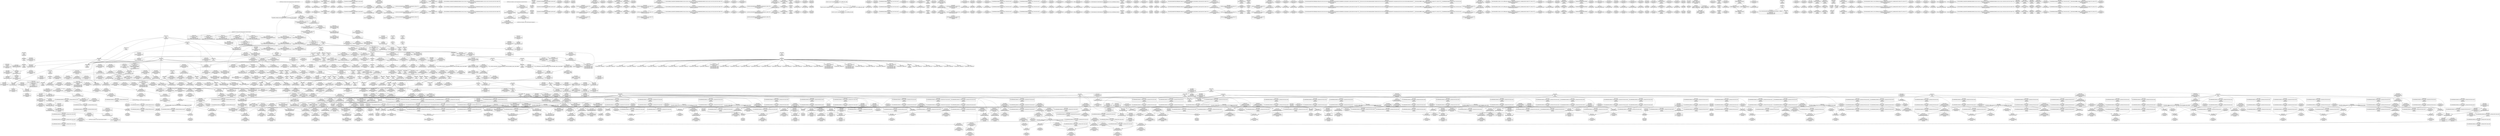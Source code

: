 digraph {
	CE0x44a6ca0 [shape=record,shape=Mrecord,label="{CE0x44a6ca0|8:_%struct.sock*,_:_SCME_26,27_}"]
	CE0x44279c0 [shape=record,shape=Mrecord,label="{CE0x44279c0|rcu_lock_release:bb}"]
	CE0x4413b90 [shape=record,shape=Mrecord,label="{CE0x4413b90|selinux_socket_setsockopt:bb}"]
	CE0x44f93f0 [shape=record,shape=Mrecord,label="{CE0x44f93f0|rcu_read_lock:tmp22|include/linux/rcupdate.h,884}"]
	CE0x44b0e80 [shape=record,shape=Mrecord,label="{CE0x44b0e80|sock_has_perm:sclass|security/selinux/hooks.c,3976|*SummSink*}"]
	CE0x44961c0 [shape=record,shape=Mrecord,label="{CE0x44961c0|__preempt_count_sub:tmp3}"]
	CE0x44bb9a0 [shape=record,shape=Mrecord,label="{CE0x44bb9a0|COLLAPSED:_GCMRE___llvm_gcov_ctr127_internal_global_11_x_i64_zeroinitializer:_elem_0:default:}"]
	CE0x44725f0 [shape=record,shape=Mrecord,label="{CE0x44725f0|i64_0|*Constant*}"]
	CE0x44c57e0 [shape=record,shape=Mrecord,label="{CE0x44c57e0|cred_sid:tmp|*SummSource*}"]
	CE0x44f1ba0 [shape=record,shape=Mrecord,label="{CE0x44f1ba0|i64_7|*Constant*}"]
	CE0x4502a20 [shape=record,shape=Mrecord,label="{CE0x4502a20|GLOBAL:__preempt_count_add|*Constant*|*SummSource*}"]
	CE0x4412a50 [shape=record,shape=Mrecord,label="{CE0x4412a50|get_current:entry|*SummSink*}"]
	CE0x4549620 [shape=record,shape=Mrecord,label="{CE0x4549620|_call_void_mcount()_#3|*SummSink*}"]
	CE0x44cbb90 [shape=record,shape=Mrecord,label="{CE0x44cbb90|task_sid:tmp23|security/selinux/hooks.c,208|*SummSink*}"]
	CE0x44d76f0 [shape=record,shape=Mrecord,label="{CE0x44d76f0|i64_ptrtoint_(i8*_blockaddress(_rcu_lock_acquire,_%__here)_to_i64)|*Constant*|*SummSource*}"]
	CE0x44ebd20 [shape=record,shape=Mrecord,label="{CE0x44ebd20|rcu_read_lock:tobool|include/linux/rcupdate.h,882|*SummSink*}"]
	CE0x44cf3e0 [shape=record,shape=Mrecord,label="{CE0x44cf3e0|rcu_lock_release:map|Function::rcu_lock_release&Arg::map::|*SummSource*}"]
	CE0x44fe230 [shape=record,shape=Mrecord,label="{CE0x44fe230|GLOBAL:__llvm_gcov_ctr132|Global_var:__llvm_gcov_ctr132}"]
	CE0x44b0b90 [shape=record,shape=Mrecord,label="{CE0x44b0b90|i32_4|*Constant*|*SummSource*}"]
	CE0x44bf7b0 [shape=record,shape=Mrecord,label="{CE0x44bf7b0|_call_void_rcu_lock_acquire(%struct.lockdep_map*_rcu_lock_map)_#10,_!dbg_!27711|include/linux/rcupdate.h,881|*SummSource*}"]
	CE0x4504670 [shape=record,shape=Mrecord,label="{CE0x4504670|__rcu_read_lock:tmp7|include/linux/rcupdate.h,240}"]
	CE0x44ed030 [shape=record,shape=Mrecord,label="{CE0x44ed030|GLOBAL:__preempt_count_sub|*Constant*}"]
	CE0x44aaec0 [shape=record,shape=Mrecord,label="{CE0x44aaec0|task_sid:tmp13|security/selinux/hooks.c,208|*SummSink*}"]
	CE0x4440f90 [shape=record,shape=Mrecord,label="{CE0x4440f90|cred_sid:entry|*SummSource*}"]
	CE0x44b6e50 [shape=record,shape=Mrecord,label="{CE0x44b6e50|task_sid:tobool1|security/selinux/hooks.c,208}"]
	CE0x44c6850 [shape=record,shape=Mrecord,label="{CE0x44c6850|i64*_getelementptr_inbounds_(_2_x_i64_,_2_x_i64_*___llvm_gcov_ctr131,_i64_0,_i64_0)|*Constant*|*SummSource*}"]
	CE0x44ef6f0 [shape=record,shape=Mrecord,label="{CE0x44ef6f0|rcu_read_lock:tobool1|include/linux/rcupdate.h,882}"]
	CE0x44c7ed0 [shape=record,shape=Mrecord,label="{CE0x44c7ed0|_call_void_lockdep_rcu_suspicious(i8*_getelementptr_inbounds_(_25_x_i8_,_25_x_i8_*_.str3,_i32_0,_i32_0),_i32_208,_i8*_getelementptr_inbounds_(_41_x_i8_,_41_x_i8_*_.str44,_i32_0,_i32_0))_#10,_!dbg_!27732|security/selinux/hooks.c,208|*SummSource*}"]
	"CONST[source:0(mediator),value:0(static)][purpose:{operation}]"
	CE0x44f2110 [shape=record,shape=Mrecord,label="{CE0x44f2110|rcu_read_unlock:tmp12|include/linux/rcupdate.h,933}"]
	CE0x45514d0 [shape=record,shape=Mrecord,label="{CE0x45514d0|i64_ptrtoint_(i8*_blockaddress(_rcu_lock_release,_%__here)_to_i64)|*Constant*|*SummSource*}"]
	CE0x44713d0 [shape=record,shape=Mrecord,label="{CE0x44713d0|task_sid:tmp10|security/selinux/hooks.c,208|*SummSource*}"]
	CE0x44be840 [shape=record,shape=Mrecord,label="{CE0x44be840|task_sid:tmp7|security/selinux/hooks.c,208|*SummSink*}"]
	CE0x4535590 [shape=record,shape=Mrecord,label="{CE0x4535590|__rcu_read_unlock:bb|*SummSource*}"]
	CE0x44f8d20 [shape=record,shape=Mrecord,label="{CE0x44f8d20|i64*_getelementptr_inbounds_(_11_x_i64_,_11_x_i64_*___llvm_gcov_ctr127,_i64_0,_i64_10)|*Constant*}"]
	CE0x44bc430 [shape=record,shape=Mrecord,label="{CE0x44bc430|_call_void_mcount()_#3}"]
	CE0x4546e50 [shape=record,shape=Mrecord,label="{CE0x4546e50|rcu_lock_release:tmp4|include/linux/rcupdate.h,423|*SummSource*}"]
	CE0x44aca60 [shape=record,shape=Mrecord,label="{CE0x44aca60|task_sid:tmp15|security/selinux/hooks.c,208|*SummSource*}"]
	CE0x44b74e0 [shape=record,shape=Mrecord,label="{CE0x44b74e0|i64_4|*Constant*|*SummSink*}"]
	CE0x44af410 [shape=record,shape=Mrecord,label="{CE0x44af410|task_sid:entry|*SummSink*}"]
	CE0x44d8950 [shape=record,shape=Mrecord,label="{CE0x44d8950|rcu_lock_acquire:tmp7|*SummSink*}"]
	CE0x4507430 [shape=record,shape=Mrecord,label="{CE0x4507430|__preempt_count_sub:tmp6|./arch/x86/include/asm/preempt.h,78|*SummSink*}"]
	CE0x45459f0 [shape=record,shape=Mrecord,label="{CE0x45459f0|i64*_getelementptr_inbounds_(_4_x_i64_,_4_x_i64_*___llvm_gcov_ctr134,_i64_0,_i64_0)|*Constant*}"]
	CE0x4575d40 [shape=record,shape=Mrecord,label="{CE0x4575d40|__rcu_read_unlock:tmp7|include/linux/rcupdate.h,245|*SummSource*}"]
	CE0x44d0950 [shape=record,shape=Mrecord,label="{CE0x44d0950|_ret_void,_!dbg_!27717|include/linux/rcupdate.h,245}"]
	CE0x44b22f0 [shape=record,shape=Mrecord,label="{CE0x44b22f0|avc_has_perm:entry|*SummSink*}"]
	CE0x4507f10 [shape=record,shape=Mrecord,label="{CE0x4507f10|__rcu_read_lock:tmp6|include/linux/rcupdate.h,240}"]
	CE0x4436920 [shape=record,shape=Mrecord,label="{CE0x4436920|sock_has_perm:ad|security/selinux/hooks.c, 3965}"]
	CE0x4532c30 [shape=record,shape=Mrecord,label="{CE0x4532c30|__preempt_count_sub:tmp5|./arch/x86/include/asm/preempt.h,77|*SummSource*}"]
	CE0x44589a0 [shape=record,shape=Mrecord,label="{CE0x44589a0|get_current:tmp2}"]
	CE0x4546a40 [shape=record,shape=Mrecord,label="{CE0x4546a40|__rcu_read_unlock:tmp6|include/linux/rcupdate.h,245|*SummSink*}"]
	CE0x44922a0 [shape=record,shape=Mrecord,label="{CE0x44922a0|__preempt_count_add:tmp2|*SummSink*}"]
	CE0x44a7b80 [shape=record,shape=Mrecord,label="{CE0x44a7b80|8:_%struct.sock*,_:_SCME_39,40_}"]
	CE0x44a76c0 [shape=record,shape=Mrecord,label="{CE0x44a76c0|8:_%struct.sock*,_:_SCME_35,36_}"]
	CE0x4472c90 [shape=record,shape=Mrecord,label="{CE0x4472c90|_call_void_mcount()_#3}"]
	CE0x441f790 [shape=record,shape=Mrecord,label="{CE0x441f790|i64*_getelementptr_inbounds_(_6_x_i64_,_6_x_i64_*___llvm_gcov_ctr366,_i64_0,_i64_0)|*Constant*|*SummSource*}"]
	CE0x44d8250 [shape=record,shape=Mrecord,label="{CE0x44d8250|i64*_getelementptr_inbounds_(_4_x_i64_,_4_x_i64_*___llvm_gcov_ctr130,_i64_0,_i64_3)|*Constant*|*SummSink*}"]
	CE0x44db080 [shape=record,shape=Mrecord,label="{CE0x44db080|i64*_getelementptr_inbounds_(_4_x_i64_,_4_x_i64_*___llvm_gcov_ctr135,_i64_0,_i64_3)|*Constant*}"]
	CE0x450c100 [shape=record,shape=Mrecord,label="{CE0x450c100|i64*_getelementptr_inbounds_(_11_x_i64_,_11_x_i64_*___llvm_gcov_ctr132,_i64_0,_i64_8)|*Constant*}"]
	CE0x44d00a0 [shape=record,shape=Mrecord,label="{CE0x44d00a0|GLOBAL:__rcu_read_unlock|*Constant*|*SummSink*}"]
	CE0x4548f20 [shape=record,shape=Mrecord,label="{CE0x4548f20|i32_1|*Constant*}"]
	CE0x44bae20 [shape=record,shape=Mrecord,label="{CE0x44bae20|GLOBAL:rcu_read_lock|*Constant*|*SummSink*}"]
	CE0x44d33e0 [shape=record,shape=Mrecord,label="{CE0x44d33e0|__preempt_count_add:tmp6|./arch/x86/include/asm/preempt.h,73|*SummSink*}"]
	CE0x44a02c0 [shape=record,shape=Mrecord,label="{CE0x44a02c0|sock_has_perm:u|security/selinux/hooks.c,3973|*SummSink*}"]
	CE0x44b50d0 [shape=record,shape=Mrecord,label="{CE0x44b50d0|sock_has_perm:tmp19|security/selinux/hooks.c,3977}"]
	CE0x44f3100 [shape=record,shape=Mrecord,label="{CE0x44f3100|rcu_read_lock:tmp14|include/linux/rcupdate.h,882|*SummSink*}"]
	CE0x44b5250 [shape=record,shape=Mrecord,label="{CE0x44b5250|sock_has_perm:tmp19|security/selinux/hooks.c,3977|*SummSource*}"]
	CE0x445a770 [shape=record,shape=Mrecord,label="{CE0x445a770|rcu_lock_acquire:map|Function::rcu_lock_acquire&Arg::map::|*SummSink*}"]
	CE0x446e220 [shape=record,shape=Mrecord,label="{CE0x446e220|task_sid:tmp2|*SummSink*}"]
	CE0x44adf20 [shape=record,shape=Mrecord,label="{CE0x44adf20|task_sid:tmp18|security/selinux/hooks.c,208|*SummSource*}"]
	CE0x4504c20 [shape=record,shape=Mrecord,label="{CE0x4504c20|rcu_read_unlock:bb|*SummSink*}"]
	CE0x44dc3a0 [shape=record,shape=Mrecord,label="{CE0x44dc3a0|_ret_void,_!dbg_!27720|./arch/x86/include/asm/preempt.h,78|*SummSink*}"]
	CE0x450f830 [shape=record,shape=Mrecord,label="{CE0x450f830|_call_void_lockdep_rcu_suspicious(i8*_getelementptr_inbounds_(_25_x_i8_,_25_x_i8_*_.str45,_i32_0,_i32_0),_i32_934,_i8*_getelementptr_inbounds_(_44_x_i8_,_44_x_i8_*_.str47,_i32_0,_i32_0))_#10,_!dbg_!27726|include/linux/rcupdate.h,933|*SummSink*}"]
	CE0x44a11f0 [shape=record,shape=Mrecord,label="{CE0x44a11f0|sock_has_perm:u2|security/selinux/hooks.c,3974|*SummSink*}"]
	CE0x44bc330 [shape=record,shape=Mrecord,label="{CE0x44bc330|cred_sid:tmp3|*SummSink*}"]
	CE0x45082e0 [shape=record,shape=Mrecord,label="{CE0x45082e0|rcu_read_unlock:if.end|*SummSink*}"]
	CE0x443f410 [shape=record,shape=Mrecord,label="{CE0x443f410|sock_has_perm:tmp9|security/selinux/hooks.c,3969|*SummSink*}"]
	CE0x4433390 [shape=record,shape=Mrecord,label="{CE0x4433390|selinux_socket_setsockopt:tmp8|security/selinux/hooks.c,4240|*SummSource*}"]
	CE0x4415b60 [shape=record,shape=Mrecord,label="{CE0x4415b60|selinux_socket_setsockopt:tmp10|security/selinux/hooks.c,4242|*SummSink*}"]
	CE0x44ada60 [shape=record,shape=Mrecord,label="{CE0x44ada60|task_sid:tmp18|security/selinux/hooks.c,208}"]
	CE0x44d7850 [shape=record,shape=Mrecord,label="{CE0x44d7850|i64_ptrtoint_(i8*_blockaddress(_rcu_lock_acquire,_%__here)_to_i64)|*Constant*|*SummSink*}"]
	CE0x447c1c0 [shape=record,shape=Mrecord,label="{CE0x447c1c0|_call_void_mcount()_#3|*SummSink*}"]
	CE0x4472b80 [shape=record,shape=Mrecord,label="{CE0x4472b80|rcu_read_lock:tmp3|*SummSink*}"]
	CE0x44f3270 [shape=record,shape=Mrecord,label="{CE0x44f3270|rcu_read_lock:tmp15|include/linux/rcupdate.h,882}"]
	CE0x4585190 [shape=record,shape=Mrecord,label="{CE0x4585190|__preempt_count_sub:tmp4|./arch/x86/include/asm/preempt.h,77|*SummSink*}"]
	CE0x44af2c0 [shape=record,shape=Mrecord,label="{CE0x44af2c0|task_sid:entry}"]
	CE0x4548c10 [shape=record,shape=Mrecord,label="{CE0x4548c10|__preempt_count_add:entry}"]
	CE0x44cf5b0 [shape=record,shape=Mrecord,label="{CE0x44cf5b0|GLOBAL:__rcu_read_unlock|*Constant*}"]
	CE0x443e7b0 [shape=record,shape=Mrecord,label="{CE0x443e7b0|sock_has_perm:tmp8|security/selinux/hooks.c,3969|*SummSink*}"]
	CE0x4441670 [shape=record,shape=Mrecord,label="{CE0x4441670|sock_has_perm:tmp12|security/selinux/hooks.c,3970|*SummSink*}"]
	CE0x44ce5b0 [shape=record,shape=Mrecord,label="{CE0x44ce5b0|_call_void_rcu_lock_release(%struct.lockdep_map*_rcu_lock_map)_#10,_!dbg_!27733|include/linux/rcupdate.h,935|*SummSource*}"]
	CE0x44d0cb0 [shape=record,shape=Mrecord,label="{CE0x44d0cb0|GLOBAL:rcu_lock_release|*Constant*}"]
	CE0x44a97a0 [shape=record,shape=Mrecord,label="{CE0x44a97a0|i64_56|*Constant*|*SummSink*}"]
	CE0x44a6aa0 [shape=record,shape=Mrecord,label="{CE0x44a6aa0|8:_%struct.sock*,_:_SCME_25,26_}"]
	CE0x443c9f0 [shape=record,shape=Mrecord,label="{CE0x443c9f0|selinux_socket_setsockopt:tmp12|security/selinux/hooks.c,4243|*SummSink*}"]
	CE0x449ceb0 [shape=record,shape=Mrecord,label="{CE0x449ceb0|sock_has_perm:type|security/selinux/hooks.c,3972}"]
	CE0x4507ff0 [shape=record,shape=Mrecord,label="{CE0x4507ff0|__rcu_read_lock:tmp6|include/linux/rcupdate.h,240|*SummSink*}"]
	CE0x443a0b0 [shape=record,shape=Mrecord,label="{CE0x443a0b0|cred_sid:tmp4|*LoadInst*|security/selinux/hooks.c,196}"]
	CE0x44da4d0 [shape=record,shape=Mrecord,label="{CE0x44da4d0|_call_void_mcount()_#3}"]
	CE0x44bb280 [shape=record,shape=Mrecord,label="{CE0x44bb280|_call_void_mcount()_#3|*SummSource*}"]
	CE0x44ba390 [shape=record,shape=Mrecord,label="{CE0x44ba390|rcu_read_unlock:if.then|*SummSource*}"]
	CE0x44c2e80 [shape=record,shape=Mrecord,label="{CE0x44c2e80|task_sid:do.end|*SummSink*}"]
	CE0x44d3910 [shape=record,shape=Mrecord,label="{CE0x44d3910|void_(i32*,_i32,_i32*)*_asm_addl_$1,_%gs:$0_,_*m,ri,*m,_dirflag_,_fpsr_,_flags_}"]
	CE0x4501550 [shape=record,shape=Mrecord,label="{CE0x4501550|_call_void_mcount()_#3}"]
	CE0x4546de0 [shape=record,shape=Mrecord,label="{CE0x4546de0|rcu_lock_release:tmp4|include/linux/rcupdate.h,423}"]
	CE0x449bd30 [shape=record,shape=Mrecord,label="{CE0x449bd30|i64*_getelementptr_inbounds_(_4_x_i64_,_4_x_i64_*___llvm_gcov_ctr129,_i64_0,_i64_0)|*Constant*}"]
	CE0x4421610 [shape=record,shape=Mrecord,label="{CE0x4421610|get_current:tmp3}"]
	CE0x44f9590 [shape=record,shape=Mrecord,label="{CE0x44f9590|rcu_read_lock:tmp22|include/linux/rcupdate.h,884|*SummSource*}"]
	CE0x4575c10 [shape=record,shape=Mrecord,label="{CE0x4575c10|__rcu_read_unlock:tmp7|include/linux/rcupdate.h,245}"]
	CE0x44a82a0 [shape=record,shape=Mrecord,label="{CE0x44a82a0|8:_%struct.sock*,_:_SCME_45,46_}"]
	CE0x457d650 [shape=record,shape=Mrecord,label="{CE0x457d650|__preempt_count_add:tmp7|./arch/x86/include/asm/preempt.h,73|*SummSink*}"]
	CE0x44f8280 [shape=record,shape=Mrecord,label="{CE0x44f8280|rcu_read_lock:tmp19|include/linux/rcupdate.h,882|*SummSink*}"]
	CE0x44e5780 [shape=record,shape=Mrecord,label="{CE0x44e5780|rcu_read_lock:bb|*SummSource*}"]
	CE0x4534880 [shape=record,shape=Mrecord,label="{CE0x4534880|rcu_lock_release:tmp6|*SummSink*}"]
	CE0x457d2d0 [shape=record,shape=Mrecord,label="{CE0x457d2d0|__preempt_count_add:tmp7|./arch/x86/include/asm/preempt.h,73}"]
	CE0x450cab0 [shape=record,shape=Mrecord,label="{CE0x450cab0|i8*_getelementptr_inbounds_(_44_x_i8_,_44_x_i8_*_.str47,_i32_0,_i32_0)|*Constant*}"]
	CE0x4471870 [shape=record,shape=Mrecord,label="{CE0x4471870|rcu_lock_release:tmp2|*SummSink*}"]
	CE0x44a8760 [shape=record,shape=Mrecord,label="{CE0x44a8760|8:_%struct.sock*,_:_SCME_49,50_}"]
	CE0x4503ca0 [shape=record,shape=Mrecord,label="{CE0x4503ca0|rcu_read_unlock:land.lhs.true|*SummSource*}"]
	CE0x441e630 [shape=record,shape=Mrecord,label="{CE0x441e630|selinux_socket_setsockopt:tmp10|security/selinux/hooks.c,4242|*SummSource*}"]
	CE0x4549220 [shape=record,shape=Mrecord,label="{CE0x4549220|__rcu_read_lock:tmp4|include/linux/rcupdate.h,239}"]
	CE0x44b7f60 [shape=record,shape=Mrecord,label="{CE0x44b7f60|rcu_read_lock:do.body|*SummSink*}"]
	CE0x446cc70 [shape=record,shape=Mrecord,label="{CE0x446cc70|GLOBAL:current_task|Global_var:current_task|*SummSource*}"]
	CE0x4413820 [shape=record,shape=Mrecord,label="{CE0x4413820|selinux_socket_setsockopt:call|security/selinux/hooks.c,4238|*SummSource*}"]
	CE0x44b6c70 [shape=record,shape=Mrecord,label="{CE0x44b6c70|rcu_read_unlock:if.end|*SummSource*}"]
	CE0x4536960 [shape=record,shape=Mrecord,label="{CE0x4536960|i64*_getelementptr_inbounds_(_4_x_i64_,_4_x_i64_*___llvm_gcov_ctr133,_i64_0,_i64_2)|*Constant*|*SummSource*}"]
	CE0x4430de0 [shape=record,shape=Mrecord,label="{CE0x4430de0|selinux_socket_setsockopt:optname|Function::selinux_socket_setsockopt&Arg::optname::|*SummSink*}"]
	CE0x4589260 [shape=record,shape=Mrecord,label="{CE0x4589260|__preempt_count_sub:do.body|*SummSource*}"]
	CE0x44a5af0 [shape=record,shape=Mrecord,label="{CE0x44a5af0|sock_has_perm:net3|security/selinux/hooks.c,3974|*SummSource*}"]
	CE0x44f1100 [shape=record,shape=Mrecord,label="{CE0x44f1100|rcu_read_lock:tmp12|include/linux/rcupdate.h,882}"]
	CE0x44a90e0 [shape=record,shape=Mrecord,label="{CE0x44a90e0|i32_8|*Constant*|*SummSource*}"]
	CE0x4414cc0 [shape=record,shape=Mrecord,label="{CE0x4414cc0|i32_5|*Constant*}"]
	CE0x4545eb0 [shape=record,shape=Mrecord,label="{CE0x4545eb0|i64*_getelementptr_inbounds_(_4_x_i64_,_4_x_i64_*___llvm_gcov_ctr133,_i64_0,_i64_2)|*Constant*}"]
	CE0x446ffa0 [shape=record,shape=Mrecord,label="{CE0x446ffa0|sock_has_perm:bb|*SummSink*}"]
	CE0x444fe80 [shape=record,shape=Mrecord,label="{CE0x444fe80|i64_2|*Constant*|*SummSource*}"]
	CE0x44acba0 [shape=record,shape=Mrecord,label="{CE0x44acba0|task_sid:tmp17|security/selinux/hooks.c,208}"]
	CE0x44960f0 [shape=record,shape=Mrecord,label="{CE0x44960f0|__preempt_count_sub:tmp2|*SummSink*}"]
	CE0x446d1f0 [shape=record,shape=Mrecord,label="{CE0x446d1f0|rcu_read_lock:do.body}"]
	CE0x44ff820 [shape=record,shape=Mrecord,label="{CE0x44ff820|i32_2|*Constant*}"]
	CE0x44dd010 [shape=record,shape=Mrecord,label="{CE0x44dd010|i64*_getelementptr_inbounds_(_4_x_i64_,_4_x_i64_*___llvm_gcov_ctr129,_i64_0,_i64_3)|*Constant*}"]
	CE0x44a8e80 [shape=record,shape=Mrecord,label="{CE0x44a8e80|8:_%struct.sock*,_:_SCME_55,56_}"]
	CE0x442e2d0 [shape=record,shape=Mrecord,label="{CE0x442e2d0|selinux_socket_setsockopt:tmp12|security/selinux/hooks.c,4243}"]
	CE0x44c53a0 [shape=record,shape=Mrecord,label="{CE0x44c53a0|task_sid:real_cred|security/selinux/hooks.c,208|*SummSource*}"]
	CE0x44c3f90 [shape=record,shape=Mrecord,label="{CE0x44c3f90|i32_77|*Constant*|*SummSource*}"]
	CE0x44f2f80 [shape=record,shape=Mrecord,label="{CE0x44f2f80|rcu_read_lock:tmp14|include/linux/rcupdate.h,882|*SummSource*}"]
	CE0x443b4b0 [shape=record,shape=Mrecord,label="{CE0x443b4b0|_ret_i32_%tmp6,_!dbg_!27716|security/selinux/hooks.c,197|*SummSink*}"]
	CE0x44e5250 [shape=record,shape=Mrecord,label="{CE0x44e5250|_ret_void,_!dbg_!27735|include/linux/rcupdate.h,938|*SummSource*}"]
	CE0x4576360 [shape=record,shape=Mrecord,label="{CE0x4576360|__preempt_count_add:do.body}"]
	CE0x44a8fb0 [shape=record,shape=Mrecord,label="{CE0x44a8fb0|i32_8|*Constant*}"]
	CE0x44c4830 [shape=record,shape=Mrecord,label="{CE0x44c4830|task_sid:do.body|*SummSource*}"]
	CE0x44bcb60 [shape=record,shape=Mrecord,label="{CE0x44bcb60|_call_void_mcount()_#3|*SummSink*}"]
	CE0x45474c0 [shape=record,shape=Mrecord,label="{CE0x45474c0|rcu_lock_release:tmp5|include/linux/rcupdate.h,423|*SummSource*}"]
	CE0x4413430 [shape=record,shape=Mrecord,label="{CE0x4413430|_ret_%struct.task_struct*_%tmp4,_!dbg_!27714|./arch/x86/include/asm/current.h,14|*SummSource*}"]
	CE0x4492230 [shape=record,shape=Mrecord,label="{CE0x4492230|__preempt_count_add:tmp2|*SummSource*}"]
	CE0x450e510 [shape=record,shape=Mrecord,label="{CE0x450e510|rcu_read_unlock:tmp21|include/linux/rcupdate.h,935|*SummSource*}"]
	CE0x44cf040 [shape=record,shape=Mrecord,label="{CE0x44cf040|rcu_lock_release:entry|*SummSource*}"]
	CE0x44ec9c0 [shape=record,shape=Mrecord,label="{CE0x44ec9c0|GLOBAL:rcu_lock_map|Global_var:rcu_lock_map}"]
	CE0x44a6700 [shape=record,shape=Mrecord,label="{CE0x44a6700|8:_%struct.sock*,_:_SCME_20,22_|*MultipleSource*|security/selinux/hooks.c, 3966|security/selinux/hooks.c,3966|security/selinux/hooks.c,3966}"]
	CE0x44523a0 [shape=record,shape=Mrecord,label="{CE0x44523a0|selinux_socket_setsockopt:tobool|security/selinux/hooks.c,4239|*SummSource*}"]
	CE0x4449380 [shape=record,shape=Mrecord,label="{CE0x4449380|get_current:tmp}"]
	CE0x443d2d0 [shape=record,shape=Mrecord,label="{CE0x443d2d0|i64*_getelementptr_inbounds_(_11_x_i64_,_11_x_i64_*___llvm_gcov_ctr127,_i64_0,_i64_1)|*Constant*}"]
	CE0x4504500 [shape=record,shape=Mrecord,label="{CE0x4504500|GLOBAL:__llvm_gcov_ctr132|Global_var:__llvm_gcov_ctr132|*SummSink*}"]
	CE0x4493c00 [shape=record,shape=Mrecord,label="{CE0x4493c00|__rcu_read_unlock:do.body|*SummSink*}"]
	CE0x44f5c10 [shape=record,shape=Mrecord,label="{CE0x44f5c10|i8*_getelementptr_inbounds_(_42_x_i8_,_42_x_i8_*_.str46,_i32_0,_i32_0)|*Constant*|*SummSource*}"]
	CE0x457a390 [shape=record,shape=Mrecord,label="{CE0x457a390|__preempt_count_add:tmp4|./arch/x86/include/asm/preempt.h,72|*SummSource*}"]
	CE0x44ad990 [shape=record,shape=Mrecord,label="{CE0x44ad990|i64*_getelementptr_inbounds_(_13_x_i64_,_13_x_i64_*___llvm_gcov_ctr126,_i64_0,_i64_8)|*Constant*|*SummSink*}"]
	CE0x447b270 [shape=record,shape=Mrecord,label="{CE0x447b270|sock_has_perm:sk_security|security/selinux/hooks.c,3964|*SummSink*}"]
	CE0x44959d0 [shape=record,shape=Mrecord,label="{CE0x44959d0|i64*_getelementptr_inbounds_(_4_x_i64_,_4_x_i64_*___llvm_gcov_ctr135,_i64_0,_i64_1)|*Constant*}"]
	CE0x44cc120 [shape=record,shape=Mrecord,label="{CE0x44cc120|task_sid:tmp25|security/selinux/hooks.c,208}"]
	CE0x449d050 [shape=record,shape=Mrecord,label="{CE0x449d050|sock_has_perm:type|security/selinux/hooks.c,3972|*SummSink*}"]
	CE0x443bd70 [shape=record,shape=Mrecord,label="{CE0x443bd70|rcu_read_unlock:entry}"]
	CE0x44c9800 [shape=record,shape=Mrecord,label="{CE0x44c9800|i8*_getelementptr_inbounds_(_41_x_i8_,_41_x_i8_*_.str44,_i32_0,_i32_0)|*Constant*|*SummSink*}"]
	CE0x45035f0 [shape=record,shape=Mrecord,label="{CE0x45035f0|rcu_read_unlock:tmp4|include/linux/rcupdate.h,933|*SummSink*}"]
	CE0x44326a0 [shape=record,shape=Mrecord,label="{CE0x44326a0|selinux_socket_setsockopt:tmp5|security/selinux/hooks.c,4239|*SummSource*}"]
	CE0x4443030 [shape=record,shape=Mrecord,label="{CE0x4443030|sock_has_perm:sk4|security/selinux/hooks.c,3974}"]
	CE0x454c200 [shape=record,shape=Mrecord,label="{CE0x454c200|_call_void_mcount()_#3}"]
	CE0x44e8360 [shape=record,shape=Mrecord,label="{CE0x44e8360|i64*_getelementptr_inbounds_(_4_x_i64_,_4_x_i64_*___llvm_gcov_ctr130,_i64_0,_i64_1)|*Constant*|*SummSink*}"]
	CE0x447b850 [shape=record,shape=Mrecord,label="{CE0x447b850|__rcu_read_lock:entry|*SummSource*}"]
	CE0x44d1cb0 [shape=record,shape=Mrecord,label="{CE0x44d1cb0|rcu_lock_acquire:tmp4|include/linux/rcupdate.h,418|*SummSink*}"]
	CE0x450e8a0 [shape=record,shape=Mrecord,label="{CE0x450e8a0|i64*_getelementptr_inbounds_(_11_x_i64_,_11_x_i64_*___llvm_gcov_ctr132,_i64_0,_i64_10)|*Constant*|*SummSink*}"]
	CE0x4536250 [shape=record,shape=Mrecord,label="{CE0x4536250|__preempt_count_add:tmp2}"]
	CE0x44fe030 [shape=record,shape=Mrecord,label="{CE0x44fe030|i64*_getelementptr_inbounds_(_4_x_i64_,_4_x_i64_*___llvm_gcov_ctr134,_i64_0,_i64_1)|*Constant*|*SummSink*}"]
	CE0x44586f0 [shape=record,shape=Mrecord,label="{CE0x44586f0|get_current:tmp4|./arch/x86/include/asm/current.h,14|*SummSource*}"]
	CE0x44b57a0 [shape=record,shape=Mrecord,label="{CE0x44b57a0|sock_has_perm:tmp20|security/selinux/hooks.c,3977|*SummSource*}"]
	CE0x4441200 [shape=record,shape=Mrecord,label="{CE0x4441200|cred_sid:cred|Function::cred_sid&Arg::cred::}"]
	CE0x44d19b0 [shape=record,shape=Mrecord,label="{CE0x44d19b0|i64*_getelementptr_inbounds_(_4_x_i64_,_4_x_i64_*___llvm_gcov_ctr133,_i64_0,_i64_1)|*Constant*|*SummSink*}"]
	CE0x4456db0 [shape=record,shape=Mrecord,label="{CE0x4456db0|sock_has_perm:sid|security/selinux/hooks.c,3969|*SummSource*}"]
	CE0x4576230 [shape=record,shape=Mrecord,label="{CE0x4576230|__preempt_count_add:do.end|*SummSink*}"]
	CE0x44b3df0 [shape=record,shape=Mrecord,label="{CE0x44b3df0|_ret_i32_%retval.0,_!dbg_!27728|security/selinux/avc.c,775|*SummSink*}"]
	CE0x4544b30 [shape=record,shape=Mrecord,label="{CE0x4544b30|__preempt_count_sub:do.end|*SummSource*}"]
	CE0x44f1a30 [shape=record,shape=Mrecord,label="{CE0x44f1a30|rcu_read_lock:call3|include/linux/rcupdate.h,882|*SummSink*}"]
	CE0x441cc60 [shape=record,shape=Mrecord,label="{CE0x441cc60|selinux_socket_setsockopt:entry|*SummSource*}"]
	CE0x4545d10 [shape=record,shape=Mrecord,label="{CE0x4545d10|_call_void_mcount()_#3|*SummSource*}"]
	CE0x44711c0 [shape=record,shape=Mrecord,label="{CE0x44711c0|task_sid:tmp10|security/selinux/hooks.c,208}"]
	CE0x444c920 [shape=record,shape=Mrecord,label="{CE0x444c920|selinux_socket_setsockopt:tmp3|security/selinux/hooks.c,4239|*SummSink*}"]
	CE0x44a89c0 [shape=record,shape=Mrecord,label="{CE0x44a89c0|8:_%struct.sock*,_:_SCME_51,52_}"]
	CE0x4472ed0 [shape=record,shape=Mrecord,label="{CE0x4472ed0|%struct.task_struct*_(%struct.task_struct**)*_asm_movq_%gs:$_1:P_,$0_,_r,im,_dirflag_,_fpsr_,_flags_}"]
	CE0x45104e0 [shape=record,shape=Mrecord,label="{CE0x45104e0|i32_934|*Constant*|*SummSink*}"]
	CE0x44b4480 [shape=record,shape=Mrecord,label="{CE0x44b4480|sock_has_perm:retval.0|*SummSink*}"]
	CE0x4537130 [shape=record,shape=Mrecord,label="{CE0x4537130|rcu_lock_release:__here|*SummSource*}"]
	CE0x445aa50 [shape=record,shape=Mrecord,label="{CE0x445aa50|GLOBAL:__llvm_gcov_ctr126|Global_var:__llvm_gcov_ctr126|*SummSink*}"]
	CE0x45315c0 [shape=record,shape=Mrecord,label="{CE0x45315c0|rcu_lock_release:tmp|*SummSource*}"]
	CE0x44f6090 [shape=record,shape=Mrecord,label="{CE0x44f6090|i64*_getelementptr_inbounds_(_11_x_i64_,_11_x_i64_*___llvm_gcov_ctr127,_i64_0,_i64_9)|*Constant*}"]
	CE0x44acad0 [shape=record,shape=Mrecord,label="{CE0x44acad0|task_sid:tmp15|security/selinux/hooks.c,208|*SummSink*}"]
	CE0x441dce0 [shape=record,shape=Mrecord,label="{CE0x441dce0|sock_has_perm:tmp1}"]
	CE0x44265b0 [shape=record,shape=Mrecord,label="{CE0x44265b0|i64_1|*Constant*}"]
	CE0x44e6690 [shape=record,shape=Mrecord,label="{CE0x44e6690|rcu_read_lock:do.end|*SummSource*}"]
	CE0x44fb1d0 [shape=record,shape=Mrecord,label="{CE0x44fb1d0|__preempt_count_sub:entry|*SummSource*}"]
	CE0x44f9dc0 [shape=record,shape=Mrecord,label="{CE0x44f9dc0|cred_sid:bb}"]
	CE0x445a1b0 [shape=record,shape=Mrecord,label="{CE0x445a1b0|task_sid:do.end6}"]
	CE0x44aaab0 [shape=record,shape=Mrecord,label="{CE0x44aaab0|task_sid:tmp12|security/selinux/hooks.c,208|*SummSink*}"]
	CE0x449cb40 [shape=record,shape=Mrecord,label="{CE0x449cb40|sock_has_perm:tmp14|security/selinux/hooks.c,3972|*SummSink*}"]
	CE0x4503510 [shape=record,shape=Mrecord,label="{CE0x4503510|rcu_read_unlock:tobool|include/linux/rcupdate.h,933|*SummSink*}"]
	CE0x44afda0 [shape=record,shape=Mrecord,label="{CE0x44afda0|sock_has_perm:tmp4|security/selinux/hooks.c,3966}"]
	CE0x44b05c0 [shape=record,shape=Mrecord,label="{CE0x44b05c0|i8_0|*Constant*}"]
	CE0x44c3130 [shape=record,shape=Mrecord,label="{CE0x44c3130|rcu_read_lock:tmp2|*SummSink*}"]
	CE0x4442d90 [shape=record,shape=Mrecord,label="{CE0x4442d90|sock_has_perm:tmp15|security/selinux/hooks.c,3974|*SummSource*}"]
	CE0x445a5f0 [shape=record,shape=Mrecord,label="{CE0x445a5f0|rcu_lock_acquire:map|Function::rcu_lock_acquire&Arg::map::|*SummSource*}"]
	CE0x4455a10 [shape=record,shape=Mrecord,label="{CE0x4455a10|rcu_lock_acquire:__here}"]
	CE0x44bd1d0 [shape=record,shape=Mrecord,label="{CE0x44bd1d0|cred_sid:tmp2}"]
	CE0x4550870 [shape=record,shape=Mrecord,label="{CE0x4550870|_call_void_lock_release(%struct.lockdep_map*_%map,_i32_1,_i64_ptrtoint_(i8*_blockaddress(_rcu_lock_release,_%__here)_to_i64))_#10,_!dbg_!27716|include/linux/rcupdate.h,423|*SummSource*}"]
	CE0x44a0ce0 [shape=record,shape=Mrecord,label="{CE0x44a0ce0|sock_has_perm:u|security/selinux/hooks.c,3973|*SummSource*}"]
	CE0x44fe7a0 [shape=record,shape=Mrecord,label="{CE0x44fe7a0|_ret_void,_!dbg_!27719|./arch/x86/include/asm/preempt.h,73|*SummSource*}"]
	CE0x56409d0 [shape=record,shape=Mrecord,label="{CE0x56409d0|selinux_socket_setsockopt:tmp2|*LoadInst*|security/selinux/hooks.c,4238|*SummSink*}"]
	CE0x44c0e50 [shape=record,shape=Mrecord,label="{CE0x44c0e50|0:_i8,_:_GCMR_task_sid.__warned_internal_global_i8_0,_section_.data.unlikely_,_align_1:_elem_0:default:}"]
	CE0x44d7270 [shape=record,shape=Mrecord,label="{CE0x44d7270|%struct.lockdep_map*_null|*Constant*|*SummSource*}"]
	CE0x4538230 [shape=record,shape=Mrecord,label="{CE0x4538230|rcu_lock_acquire:tmp|*SummSource*}"]
	CE0x4551eb0 [shape=record,shape=Mrecord,label="{CE0x4551eb0|i64*_getelementptr_inbounds_(_4_x_i64_,_4_x_i64_*___llvm_gcov_ctr133,_i64_0,_i64_3)|*Constant*|*SummSource*}"]
	CE0x449b5e0 [shape=record,shape=Mrecord,label="{CE0x449b5e0|__preempt_count_add:tmp1|*SummSource*}"]
	CE0x44c9460 [shape=record,shape=Mrecord,label="{CE0x44c9460|i32_208|*Constant*|*SummSink*}"]
	CE0x4426050 [shape=record,shape=Mrecord,label="{CE0x4426050|sock_has_perm:task|Function::sock_has_perm&Arg::task::|*SummSource*}"]
	CE0x44587c0 [shape=record,shape=Mrecord,label="{CE0x44587c0|8:_%struct.sock*,_:_SCME_16,18_|*MultipleSource*|security/selinux/hooks.c, 3966|security/selinux/hooks.c,3966|security/selinux/hooks.c,3966}"]
	CE0x44ab450 [shape=record,shape=Mrecord,label="{CE0x44ab450|task_sid:call3|security/selinux/hooks.c,208|*SummSink*}"]
	CE0x44f3610 [shape=record,shape=Mrecord,label="{CE0x44f3610|rcu_read_unlock:tmp7|include/linux/rcupdate.h,933|*SummSource*}"]
	CE0x44bad70 [shape=record,shape=Mrecord,label="{CE0x44bad70|GLOBAL:rcu_read_lock|*Constant*|*SummSource*}"]
	CE0x4457990 [shape=record,shape=Mrecord,label="{CE0x4457990|16:_i32,_24:_i16,_:_CRE_24,26_|*MultipleSource*|*LoadInst*|security/selinux/hooks.c,3964|security/selinux/hooks.c,3964|security/selinux/hooks.c,3969}"]
	CE0x44c09f0 [shape=record,shape=Mrecord,label="{CE0x44c09f0|GLOBAL:task_sid.__warned|Global_var:task_sid.__warned}"]
	CE0x44315e0 [shape=record,shape=Mrecord,label="{CE0x44315e0|selinux_socket_setsockopt:level|Function::selinux_socket_setsockopt&Arg::level::|*SummSink*}"]
	CE0x44f5c80 [shape=record,shape=Mrecord,label="{CE0x44f5c80|i8*_getelementptr_inbounds_(_42_x_i8_,_42_x_i8_*_.str46,_i32_0,_i32_0)|*Constant*|*SummSink*}"]
	CE0x44a7330 [shape=record,shape=Mrecord,label="{CE0x44a7330|8:_%struct.sock*,_:_SCME_32,33_}"]
	CE0x456fc00 [shape=record,shape=Mrecord,label="{CE0x456fc00|__preempt_count_sub:do.body|*SummSink*}"]
	CE0x44fa6f0 [shape=record,shape=Mrecord,label="{CE0x44fa6f0|rcu_read_unlock:tmp15|include/linux/rcupdate.h,933|*SummSource*}"]
	CE0x454baf0 [shape=record,shape=Mrecord,label="{CE0x454baf0|rcu_lock_release:tmp3|*SummSource*}"]
	CE0x44f3f30 [shape=record,shape=Mrecord,label="{CE0x44f3f30|rcu_read_lock:tmp16|include/linux/rcupdate.h,882|*SummSink*}"]
	CE0x4433230 [shape=record,shape=Mrecord,label="{CE0x4433230|selinux_socket_setsockopt:tmp8|security/selinux/hooks.c,4240}"]
	CE0x445b2e0 [shape=record,shape=Mrecord,label="{CE0x445b2e0|task_sid:tmp1|*SummSource*}"]
	CE0x44c4b20 [shape=record,shape=Mrecord,label="{CE0x44c4b20|cred_sid:tmp|*SummSink*}"]
	CE0x45026c0 [shape=record,shape=Mrecord,label="{CE0x45026c0|rcu_read_unlock:call|include/linux/rcupdate.h,933|*SummSink*}"]
	CE0x450da80 [shape=record,shape=Mrecord,label="{CE0x450da80|rcu_read_unlock:tmp20|include/linux/rcupdate.h,933}"]
	CE0x44bc170 [shape=record,shape=Mrecord,label="{CE0x44bc170|cred_sid:tmp3}"]
	CE0x4478730 [shape=record,shape=Mrecord,label="{CE0x4478730|i32_1|*Constant*}"]
	CE0x4506840 [shape=record,shape=Mrecord,label="{CE0x4506840|rcu_read_unlock:tmp10|include/linux/rcupdate.h,933|*SummSink*}"]
	CE0x4570730 [shape=record,shape=Mrecord,label="{CE0x4570730|__rcu_read_unlock:tmp1|*SummSource*}"]
	CE0x44b8390 [shape=record,shape=Mrecord,label="{CE0x44b8390|task_sid:tmp12|security/selinux/hooks.c,208}"]
	CE0x44c2980 [shape=record,shape=Mrecord,label="{CE0x44c2980|cred_sid:tmp1|*SummSource*}"]
	CE0x44aff30 [shape=record,shape=Mrecord,label="{CE0x44aff30|sock_has_perm:tmp4|security/selinux/hooks.c,3966|*SummSource*}"]
	CE0x4492080 [shape=record,shape=Mrecord,label="{CE0x4492080|sock_has_perm:tmp2|*LoadInst*|security/selinux/hooks.c,3964|*SummSink*}"]
	CE0x446ed70 [shape=record,shape=Mrecord,label="{CE0x446ed70|_call_void___rcu_read_lock()_#10,_!dbg_!27710|include/linux/rcupdate.h,879|*SummSource*}"]
	CE0x44b5730 [shape=record,shape=Mrecord,label="{CE0x44b5730|sock_has_perm:tmp20|security/selinux/hooks.c,3977}"]
	CE0x44f0520 [shape=record,shape=Mrecord,label="{CE0x44f0520|rcu_read_lock:tmp9|include/linux/rcupdate.h,882|*SummSink*}"]
	CE0x4588be0 [shape=record,shape=Mrecord,label="{CE0x4588be0|_call_void_mcount()_#3}"]
	CE0x443f6f0 [shape=record,shape=Mrecord,label="{CE0x443f6f0|sock_has_perm:tmp10|security/selinux/hooks.c,3969|*SummSource*}"]
	CE0x44238a0 [shape=record,shape=Mrecord,label="{CE0x44238a0|sock_has_perm:cleanup|*SummSink*}"]
	CE0x4415240 [shape=record,shape=Mrecord,label="{CE0x4415240|COLLAPSED:_GCMRE___llvm_gcov_ctr366_internal_global_6_x_i64_zeroinitializer:_elem_0:default:}"]
	CE0x44b4180 [shape=record,shape=Mrecord,label="{CE0x44b4180|sock_has_perm:retval.0}"]
	CE0x4586cc0 [shape=record,shape=Mrecord,label="{CE0x4586cc0|__preempt_count_add:bb|*SummSink*}"]
	CE0x44e1b10 [shape=record,shape=Mrecord,label="{CE0x44e1b10|__preempt_count_sub:tmp7|./arch/x86/include/asm/preempt.h,78|*SummSink*}"]
	CE0x44a8500 [shape=record,shape=Mrecord,label="{CE0x44a8500|8:_%struct.sock*,_:_SCME_47,48_}"]
	CE0x4432820 [shape=record,shape=Mrecord,label="{CE0x4432820|_ret_i32_%retval.0,_!dbg_!27740|security/selinux/hooks.c,3977}"]
	CE0x44cc630 [shape=record,shape=Mrecord,label="{CE0x44cc630|task_sid:tmp24|security/selinux/hooks.c,208|*SummSink*}"]
	CE0x44d2a70 [shape=record,shape=Mrecord,label="{CE0x44d2a70|i64*_getelementptr_inbounds_(_4_x_i64_,_4_x_i64_*___llvm_gcov_ctr133,_i64_0,_i64_0)|*Constant*|*SummSource*}"]
	CE0x44a9990 [shape=record,shape=Mrecord,label="{CE0x44a9990|sock_has_perm:call|security/selinux/hooks.c,3967|*SummSource*}"]
	CE0x4538150 [shape=record,shape=Mrecord,label="{CE0x4538150|rcu_lock_acquire:tmp}"]
	CE0x44c2270 [shape=record,shape=Mrecord,label="{CE0x44c2270|rcu_read_lock:tmp5|include/linux/rcupdate.h,882|*SummSink*}"]
	CE0x44fb240 [shape=record,shape=Mrecord,label="{CE0x44fb240|__preempt_count_sub:entry}"]
	CE0x4414f80 [shape=record,shape=Mrecord,label="{CE0x4414f80|sock_has_perm:entry|*SummSink*}"]
	CE0x44efb30 [shape=record,shape=Mrecord,label="{CE0x44efb30|rcu_read_lock:tobool1|include/linux/rcupdate.h,882|*SummSource*}"]
	CE0x445a840 [shape=record,shape=Mrecord,label="{CE0x445a840|rcu_read_lock:call|include/linux/rcupdate.h,882}"]
	CE0x440dcd0 [shape=record,shape=Mrecord,label="{CE0x440dcd0|sock_has_perm:perms|Function::sock_has_perm&Arg::perms::|*SummSink*}"]
	CE0x44346f0 [shape=record,shape=Mrecord,label="{CE0x44346f0|sock_has_perm:task|Function::sock_has_perm&Arg::task::}"]
	CE0x44bd5c0 [shape=record,shape=Mrecord,label="{CE0x44bd5c0|task_sid:tmp}"]
	CE0x441b4e0 [shape=record,shape=Mrecord,label="{CE0x441b4e0|32:_%struct.sock*,_:_CRE_24,32_|*MultipleSource*|security/selinux/hooks.c,4238|Function::selinux_socket_setsockopt&Arg::sock::}"]
	CE0x4419550 [shape=record,shape=Mrecord,label="{CE0x4419550|get_current:tmp3|*SummSource*}"]
	CE0x45099c0 [shape=record,shape=Mrecord,label="{CE0x45099c0|rcu_read_unlock:tmp8|include/linux/rcupdate.h,933}"]
	CE0x444c8b0 [shape=record,shape=Mrecord,label="{CE0x444c8b0|i64_0|*Constant*}"]
	CE0x44ff510 [shape=record,shape=Mrecord,label="{CE0x44ff510|_call_void_lock_acquire(%struct.lockdep_map*_%map,_i32_0,_i32_0,_i32_2,_i32_0,_%struct.lockdep_map*_null,_i64_ptrtoint_(i8*_blockaddress(_rcu_lock_acquire,_%__here)_to_i64))_#10,_!dbg_!27716|include/linux/rcupdate.h,418}"]
	CE0x4434aa0 [shape=record,shape=Mrecord,label="{CE0x4434aa0|i64*_getelementptr_inbounds_(_6_x_i64_,_6_x_i64_*___llvm_gcov_ctr366,_i64_0,_i64_3)|*Constant*|*SummSink*}"]
	CE0x44dc0f0 [shape=record,shape=Mrecord,label="{CE0x44dc0f0|__preempt_count_sub:val|Function::__preempt_count_sub&Arg::val::|*SummSink*}"]
	CE0x4571e00 [shape=record,shape=Mrecord,label="{CE0x4571e00|_call_void_mcount()_#3|*SummSink*}"]
	CE0x4551970 [shape=record,shape=Mrecord,label="{CE0x4551970|i64_ptrtoint_(i8*_blockaddress(_rcu_lock_release,_%__here)_to_i64)|*Constant*|*SummSink*}"]
	CE0x441e4d0 [shape=record,shape=Mrecord,label="{CE0x441e4d0|selinux_socket_setsockopt:tmp10|security/selinux/hooks.c,4242}"]
	CE0x44e7710 [shape=record,shape=Mrecord,label="{CE0x44e7710|rcu_read_lock:tmp6|include/linux/rcupdate.h,882|*SummSink*}"]
	CE0x4427a70 [shape=record,shape=Mrecord,label="{CE0x4427a70|sock_has_perm:tmp3|security/selinux/hooks.c,3964}"]
	CE0x44b1e30 [shape=record,shape=Mrecord,label="{CE0x44b1e30|i32_(i32,_i32,_i16,_i32,_%struct.common_audit_data*)*_bitcast_(i32_(i32,_i32,_i16,_i32,_%struct.common_audit_data.495*)*_avc_has_perm_to_i32_(i32,_i32,_i16,_i32,_%struct.common_audit_data*)*)|*Constant*|*SummSource*}"]
	CE0x45060e0 [shape=record,shape=Mrecord,label="{CE0x45060e0|_call_void_asm_sideeffect_,_memory_,_dirflag_,_fpsr_,_flags_()_#3,_!dbg_!27711,_!srcloc_!27714|include/linux/rcupdate.h,244|*SummSource*}"]
	CE0x4537700 [shape=record,shape=Mrecord,label="{CE0x4537700|i32_0|*Constant*}"]
	CE0x441f6e0 [shape=record,shape=Mrecord,label="{CE0x441f6e0|i64_1|*Constant*|*SummSink*}"]
	CE0x4545d80 [shape=record,shape=Mrecord,label="{CE0x4545d80|_call_void_mcount()_#3|*SummSink*}"]
	CE0x44c8760 [shape=record,shape=Mrecord,label="{CE0x44c8760|i8*_getelementptr_inbounds_(_25_x_i8_,_25_x_i8_*_.str3,_i32_0,_i32_0)|*Constant*|*SummSource*}"]
	CE0x447b140 [shape=record,shape=Mrecord,label="{CE0x447b140|get_current:tmp1}"]
	CE0x4432890 [shape=record,shape=Mrecord,label="{CE0x4432890|_ret_i32_%retval.0,_!dbg_!27740|security/selinux/hooks.c,3977|*SummSource*}"]
	CE0x44e9a60 [shape=record,shape=Mrecord,label="{CE0x44e9a60|rcu_lock_release:tmp1|*SummSource*}"]
	CE0x44a8040 [shape=record,shape=Mrecord,label="{CE0x44a8040|8:_%struct.sock*,_:_SCME_43,44_}"]
	CE0x44beab0 [shape=record,shape=Mrecord,label="{CE0x44beab0|task_sid:tmp8|security/selinux/hooks.c,208|*SummSource*}"]
	CE0x44c4320 [shape=record,shape=Mrecord,label="{CE0x44c4320|i64*_getelementptr_inbounds_(_11_x_i64_,_11_x_i64_*___llvm_gcov_ctr127,_i64_0,_i64_1)|*Constant*|*SummSource*}"]
	CE0x44bdf60 [shape=record,shape=Mrecord,label="{CE0x44bdf60|_ret_void,_!dbg_!27735|include/linux/rcupdate.h,884|*SummSink*}"]
	CE0x441cea0 [shape=record,shape=Mrecord,label="{CE0x441cea0|i64*_getelementptr_inbounds_(_2_x_i64_,_2_x_i64_*___llvm_gcov_ctr98,_i64_0,_i64_0)|*Constant*|*SummSource*}"]
	CE0x4536b20 [shape=record,shape=Mrecord,label="{CE0x4536b20|i64*_getelementptr_inbounds_(_4_x_i64_,_4_x_i64_*___llvm_gcov_ctr133,_i64_0,_i64_2)|*Constant*|*SummSink*}"]
	CE0x45509a0 [shape=record,shape=Mrecord,label="{CE0x45509a0|_call_void_lock_release(%struct.lockdep_map*_%map,_i32_1,_i64_ptrtoint_(i8*_blockaddress(_rcu_lock_release,_%__here)_to_i64))_#10,_!dbg_!27716|include/linux/rcupdate.h,423|*SummSink*}"]
	CE0x44c9010 [shape=record,shape=Mrecord,label="{CE0x44c9010|i32_208|*Constant*|*SummSource*}"]
	CE0x450d820 [shape=record,shape=Mrecord,label="{CE0x450d820|rcu_read_unlock:tmp19|include/linux/rcupdate.h,933|*SummSource*}"]
	CE0x4502d50 [shape=record,shape=Mrecord,label="{CE0x4502d50|i64*_getelementptr_inbounds_(_11_x_i64_,_11_x_i64_*___llvm_gcov_ctr132,_i64_0,_i64_0)|*Constant*}"]
	CE0x44baf00 [shape=record,shape=Mrecord,label="{CE0x44baf00|rcu_read_lock:entry|*SummSource*}"]
	CE0x454bc40 [shape=record,shape=Mrecord,label="{CE0x454bc40|_call_void_mcount()_#3}"]
	"CONST[source:0(mediator),value:2(dynamic)][purpose:{object}]"
	CE0x45360b0 [shape=record,shape=Mrecord,label="{CE0x45360b0|__rcu_read_unlock:tmp4|include/linux/rcupdate.h,244|*SummSource*}"]
	CE0x44907c0 [shape=record,shape=Mrecord,label="{CE0x44907c0|1216:_i8*,_:_CRE_1216,1224_|*MultipleSource*|Function::sock_has_perm&Arg::sk::|security/selinux/hooks.c,3964|*LoadInst*|security/selinux/hooks.c,4238}"]
	CE0x4422300 [shape=record,shape=Mrecord,label="{CE0x4422300|i32_59|*Constant*}"]
	CE0x4496450 [shape=record,shape=Mrecord,label="{CE0x4496450|__preempt_count_sub:tmp3|*SummSink*}"]
	CE0x4459980 [shape=record,shape=Mrecord,label="{CE0x4459980|sock_has_perm:tmp|*SummSink*}"]
	CE0x4495230 [shape=record,shape=Mrecord,label="{CE0x4495230|__preempt_count_sub:do.end}"]
	CE0x447b8c0 [shape=record,shape=Mrecord,label="{CE0x447b8c0|__rcu_read_lock:entry|*SummSink*}"]
	CE0x45318b0 [shape=record,shape=Mrecord,label="{CE0x45318b0|__rcu_read_lock:tmp1|*SummSource*}"]
	CE0x4538d50 [shape=record,shape=Mrecord,label="{CE0x4538d50|_call_void_asm_addl_$1,_%gs:$0_,_*m,ri,*m,_dirflag_,_fpsr_,_flags_(i32*___preempt_count,_i32_%sub,_i32*___preempt_count)_#3,_!dbg_!27717,_!srcloc_!27718|./arch/x86/include/asm/preempt.h,77|*SummSource*}"]
	CE0x44ff580 [shape=record,shape=Mrecord,label="{CE0x44ff580|_call_void_lock_acquire(%struct.lockdep_map*_%map,_i32_0,_i32_0,_i32_2,_i32_0,_%struct.lockdep_map*_null,_i64_ptrtoint_(i8*_blockaddress(_rcu_lock_acquire,_%__here)_to_i64))_#10,_!dbg_!27716|include/linux/rcupdate.h,418|*SummSource*}"]
	CE0x447b050 [shape=record,shape=Mrecord,label="{CE0x447b050|8:_%struct.sock*,_:_SCME_18,20_|*MultipleSource*|security/selinux/hooks.c, 3966|security/selinux/hooks.c,3966|security/selinux/hooks.c,3966}"]
	CE0x44aa0d0 [shape=record,shape=Mrecord,label="{CE0x44aa0d0|i32_2|*Constant*}"]
	CE0x44f3a90 [shape=record,shape=Mrecord,label="{CE0x44f3a90|rcu_read_lock:tmp15|include/linux/rcupdate.h,882|*SummSink*}"]
	CE0x4494bd0 [shape=record,shape=Mrecord,label="{CE0x4494bd0|i64*_getelementptr_inbounds_(_4_x_i64_,_4_x_i64_*___llvm_gcov_ctr135,_i64_0,_i64_3)|*Constant*|*SummSink*}"]
	CE0x4442ec0 [shape=record,shape=Mrecord,label="{CE0x4442ec0|sock_has_perm:tmp15|security/selinux/hooks.c,3974|*SummSink*}"]
	CE0x450d010 [shape=record,shape=Mrecord,label="{CE0x450d010|i64*_getelementptr_inbounds_(_11_x_i64_,_11_x_i64_*___llvm_gcov_ctr132,_i64_0,_i64_9)|*Constant*|*SummSource*}"]
	CE0x44e7a30 [shape=record,shape=Mrecord,label="{CE0x44e7a30|rcu_read_lock:tmp7|include/linux/rcupdate.h,882|*SummSource*}"]
	CE0x443e530 [shape=record,shape=Mrecord,label="{CE0x443e530|sock_has_perm:tmp8|security/selinux/hooks.c,3969|*SummSource*}"]
	CE0x44b53c0 [shape=record,shape=Mrecord,label="{CE0x44b53c0|sock_has_perm:tmp19|security/selinux/hooks.c,3977|*SummSink*}"]
	CE0x44a6480 [shape=record,shape=Mrecord,label="{CE0x44a6480|i64*_getelementptr_inbounds_(_4_x_i64_,_4_x_i64_*___llvm_gcov_ctr128,_i64_0,_i64_1)|*Constant*|*SummSink*}"]
	CE0x44f8e90 [shape=record,shape=Mrecord,label="{CE0x44f8e90|rcu_read_lock:tmp21|include/linux/rcupdate.h,884|*SummSource*}"]
	CE0x44ab3e0 [shape=record,shape=Mrecord,label="{CE0x44ab3e0|task_sid:call3|security/selinux/hooks.c,208|*SummSource*}"]
	CE0x44e5ee0 [shape=record,shape=Mrecord,label="{CE0x44e5ee0|_ret_void,_!dbg_!27717|include/linux/rcupdate.h,240|*SummSink*}"]
	CE0x4503580 [shape=record,shape=Mrecord,label="{CE0x4503580|rcu_read_unlock:tmp4|include/linux/rcupdate.h,933|*SummSource*}"]
	CE0x44cec40 [shape=record,shape=Mrecord,label="{CE0x44cec40|GLOBAL:rcu_lock_release|*Constant*|*SummSink*}"]
	CE0x445b3a0 [shape=record,shape=Mrecord,label="{CE0x445b3a0|i64*_getelementptr_inbounds_(_13_x_i64_,_13_x_i64_*___llvm_gcov_ctr126,_i64_0,_i64_1)|*Constant*}"]
	CE0x4471e00 [shape=record,shape=Mrecord,label="{CE0x4471e00|_call_void_rcu_read_lock()_#10,_!dbg_!27712|security/selinux/hooks.c,207|*SummSource*}"]
	CE0x45889d0 [shape=record,shape=Mrecord,label="{CE0x45889d0|__preempt_count_add:tmp3|*SummSource*}"]
	CE0x4430d70 [shape=record,shape=Mrecord,label="{CE0x4430d70|selinux_socket_setsockopt:optname|Function::selinux_socket_setsockopt&Arg::optname::|*SummSource*}"]
	CE0x45007b0 [shape=record,shape=Mrecord,label="{CE0x45007b0|rcu_lock_acquire:tmp1|*SummSource*}"]
	CE0x44fcfd0 [shape=record,shape=Mrecord,label="{CE0x44fcfd0|rcu_read_unlock:tmp3}"]
	CE0x44ad4d0 [shape=record,shape=Mrecord,label="{CE0x44ad4d0|i64*_getelementptr_inbounds_(_13_x_i64_,_13_x_i64_*___llvm_gcov_ctr126,_i64_0,_i64_8)|*Constant*|*SummSource*}"]
	CE0x4509400 [shape=record,shape=Mrecord,label="{CE0x4509400|rcu_read_unlock:land.lhs.true2|*SummSource*}"]
	CE0x44d81e0 [shape=record,shape=Mrecord,label="{CE0x44d81e0|rcu_lock_acquire:tmp6}"]
	CE0x4420340 [shape=record,shape=Mrecord,label="{CE0x4420340|selinux_socket_setsockopt:tmp4|security/selinux/hooks.c,4239}"]
	CE0x443ac10 [shape=record,shape=Mrecord,label="{CE0x443ac10|sock_has_perm:tmp11|security/selinux/hooks.c,3970}"]
	CE0x44fbed0 [shape=record,shape=Mrecord,label="{CE0x44fbed0|rcu_lock_acquire:indirectgoto|*SummSource*}"]
	CE0x44c2f90 [shape=record,shape=Mrecord,label="{CE0x44c2f90|task_sid:do.body5}"]
	CE0x45465c0 [shape=record,shape=Mrecord,label="{CE0x45465c0|i64*_getelementptr_inbounds_(_4_x_i64_,_4_x_i64_*___llvm_gcov_ctr134,_i64_0,_i64_3)|*Constant*|*SummSink*}"]
	CE0x4535170 [shape=record,shape=Mrecord,label="{CE0x4535170|__rcu_read_unlock:bb}"]
	CE0x4434250 [shape=record,shape=Mrecord,label="{CE0x4434250|get_current:entry}"]
	CE0x4510260 [shape=record,shape=Mrecord,label="{CE0x4510260|i32_934|*Constant*|*SummSource*}"]
	CE0x44432e0 [shape=record,shape=Mrecord,label="{CE0x44432e0|sock_has_perm:sk4|security/selinux/hooks.c,3974|*SummSink*}"]
	CE0x4425840 [shape=record,shape=Mrecord,label="{CE0x4425840|sock_has_perm:perms|Function::sock_has_perm&Arg::perms::}"]
	CE0x44acfd0 [shape=record,shape=Mrecord,label="{CE0x44acfd0|task_sid:tmp16|security/selinux/hooks.c,208|*SummSink*}"]
	CE0x4417f40 [shape=record,shape=Mrecord,label="{CE0x4417f40|i64*_getelementptr_inbounds_(_6_x_i64_,_6_x_i64_*___llvm_gcov_ctr366,_i64_0,_i64_4)|*Constant*|*SummSource*}"]
	CE0x4458c30 [shape=record,shape=Mrecord,label="{CE0x4458c30|_call_void_mcount()_#3|*SummSource*}"]
	CE0x4509490 [shape=record,shape=Mrecord,label="{CE0x4509490|rcu_read_unlock:land.lhs.true2|*SummSink*}"]
	CE0x45706c0 [shape=record,shape=Mrecord,label="{CE0x45706c0|__rcu_read_unlock:tmp1}"]
	CE0x44b2560 [shape=record,shape=Mrecord,label="{CE0x44b2560|avc_has_perm:ssid|Function::avc_has_perm&Arg::ssid::}"]
	CE0x445b170 [shape=record,shape=Mrecord,label="{CE0x445b170|task_sid:tmp1}"]
	CE0x44c2910 [shape=record,shape=Mrecord,label="{CE0x44c2910|cred_sid:tmp1}"]
	CE0x44c5170 [shape=record,shape=Mrecord,label="{CE0x44c5170|rcu_read_lock:tmp2}"]
	CE0x44cdb30 [shape=record,shape=Mrecord,label="{CE0x44cdb30|rcu_read_unlock:tmp22|include/linux/rcupdate.h,935}"]
	CE0x4551190 [shape=record,shape=Mrecord,label="{CE0x4551190|GLOBAL:lock_release|*Constant*|*SummSink*}"]
	CE0x44f2480 [shape=record,shape=Mrecord,label="{CE0x44f2480|rcu_read_unlock:tmp12|include/linux/rcupdate.h,933|*SummSink*}"]
	CE0x4493900 [shape=record,shape=Mrecord,label="{CE0x4493900|i64*_getelementptr_inbounds_(_4_x_i64_,_4_x_i64_*___llvm_gcov_ctr129,_i64_0,_i64_1)|*Constant*|*SummSource*}"]
	CE0x4420950 [shape=record,shape=Mrecord,label="{CE0x4420950|selinux_socket_setsockopt:sock|Function::selinux_socket_setsockopt&Arg::sock::}"]
	CE0x4437260 [shape=record,shape=Mrecord,label="{CE0x4437260|selinux_socket_setsockopt:tmp7|security/selinux/hooks.c,4240|*SummSource*}"]
	CE0x4419660 [shape=record,shape=Mrecord,label="{CE0x4419660|_call_void_mcount()_#3}"]
	CE0x443c660 [shape=record,shape=Mrecord,label="{CE0x443c660|sock_has_perm:tmp14|security/selinux/hooks.c,3972}"]
	CE0x4500820 [shape=record,shape=Mrecord,label="{CE0x4500820|rcu_lock_acquire:tmp1|*SummSink*}"]
	CE0x44c1e30 [shape=record,shape=Mrecord,label="{CE0x44c1e30|GLOBAL:__llvm_gcov_ctr127|Global_var:__llvm_gcov_ctr127}"]
	CE0x44ccf40 [shape=record,shape=Mrecord,label="{CE0x44ccf40|task_sid:tmp26|security/selinux/hooks.c,208|*SummSink*}"]
	CE0x44d4910 [shape=record,shape=Mrecord,label="{CE0x44d4910|i64*_getelementptr_inbounds_(_4_x_i64_,_4_x_i64_*___llvm_gcov_ctr135,_i64_0,_i64_2)|*Constant*}"]
	CE0x45069b0 [shape=record,shape=Mrecord,label="{CE0x45069b0|rcu_read_unlock:tmp11|include/linux/rcupdate.h,933}"]
	CE0x4433d60 [shape=record,shape=Mrecord,label="{CE0x4433d60|i64*_getelementptr_inbounds_(_2_x_i64_,_2_x_i64_*___llvm_gcov_ctr98,_i64_0,_i64_0)|*Constant*}"]
	CE0x442fe30 [shape=record,shape=Mrecord,label="{CE0x442fe30|GLOBAL:selinux_netlbl_socket_setsockopt|*Constant*}"]
	CE0x45881b0 [shape=record,shape=Mrecord,label="{CE0x45881b0|i64*_getelementptr_inbounds_(_4_x_i64_,_4_x_i64_*___llvm_gcov_ctr129,_i64_0,_i64_0)|*Constant*|*SummSink*}"]
	CE0x44f83f0 [shape=record,shape=Mrecord,label="{CE0x44f83f0|rcu_read_lock:tmp20|include/linux/rcupdate.h,882}"]
	CE0x446db50 [shape=record,shape=Mrecord,label="{CE0x446db50|i32_22|*Constant*|*SummSource*}"]
	CE0x450ddc0 [shape=record,shape=Mrecord,label="{CE0x450ddc0|rcu_read_unlock:tmp20|include/linux/rcupdate.h,933|*SummSink*}"]
	CE0x4472970 [shape=record,shape=Mrecord,label="{CE0x4472970|task_sid:tmp5|security/selinux/hooks.c,208|*SummSink*}"]
	CE0x4435b20 [shape=record,shape=Mrecord,label="{CE0x4435b20|i64*_getelementptr_inbounds_(_6_x_i64_,_6_x_i64_*___llvm_gcov_ctr327,_i64_0,_i64_4)|*Constant*}"]
	CE0x44b85e0 [shape=record,shape=Mrecord,label="{CE0x44b85e0|task_sid:tmp13|security/selinux/hooks.c,208}"]
	CE0x4531680 [shape=record,shape=Mrecord,label="{CE0x4531680|rcu_lock_acquire:bb|*SummSink*}"]
	CE0x4421e50 [shape=record,shape=Mrecord,label="{CE0x4421e50|i32_59|*Constant*|*SummSource*}"]
	CE0x4444070 [shape=record,shape=Mrecord,label="{CE0x4444070|GLOBAL:rcu_read_lock.__warned|Global_var:rcu_read_lock.__warned|*SummSink*}"]
	CE0x4503980 [shape=record,shape=Mrecord,label="{CE0x4503980|i64*_getelementptr_inbounds_(_4_x_i64_,_4_x_i64_*___llvm_gcov_ctr128,_i64_0,_i64_3)|*Constant*|*SummSink*}"]
	CE0x4509d60 [shape=record,shape=Mrecord,label="{CE0x4509d60|_call_void___preempt_count_add(i32_1)_#10,_!dbg_!27711|include/linux/rcupdate.h,239|*SummSink*}"]
	CE0x4412ef0 [shape=record,shape=Mrecord,label="{CE0x4412ef0|selinux_socket_setsockopt:return}"]
	CE0x4502c60 [shape=record,shape=Mrecord,label="{CE0x4502c60|rcu_read_unlock:do.body|*SummSink*}"]
	CE0x45493d0 [shape=record,shape=Mrecord,label="{CE0x45493d0|__rcu_read_lock:bb}"]
	CE0x441b740 [shape=record,shape=Mrecord,label="{CE0x441b740|GLOBAL:__llvm_gcov_ctr366|Global_var:__llvm_gcov_ctr366|*SummSource*}"]
	CE0x44c0860 [shape=record,shape=Mrecord,label="{CE0x44c0860|rcu_read_lock:land.lhs.true}"]
	CE0x454b560 [shape=record,shape=Mrecord,label="{CE0x454b560|rcu_lock_release:indirectgoto}"]
	CE0x443c890 [shape=record,shape=Mrecord,label="{CE0x443c890|_ret_i32_%retval.0,_!dbg_!27726|security/selinux/hooks.c,4243|*SummSink*}"]
	CE0x44574a0 [shape=record,shape=Mrecord,label="{CE0x44574a0|sock_has_perm:cmp|security/selinux/hooks.c,3969}"]
	CE0x44e4cc0 [shape=record,shape=Mrecord,label="{CE0x44e4cc0|rcu_read_unlock:entry|*SummSource*}"]
	CE0x4531550 [shape=record,shape=Mrecord,label="{CE0x4531550|COLLAPSED:_GCMRE___llvm_gcov_ctr133_internal_global_4_x_i64_zeroinitializer:_elem_0:default:}"]
	CE0x4418940 [shape=record,shape=Mrecord,label="{CE0x4418940|__rcu_read_lock:tmp5|include/linux/rcupdate.h,239}"]
	CE0x44e5360 [shape=record,shape=Mrecord,label="{CE0x44e5360|_ret_void,_!dbg_!27735|include/linux/rcupdate.h,938|*SummSink*}"]
	CE0x4419fa0 [shape=record,shape=Mrecord,label="{CE0x4419fa0|sock_has_perm:tmp17|security/selinux/hooks.c,3976}"]
	"CONST[source:0(mediator),value:2(dynamic)][purpose:{subject}]"
	CE0x4423940 [shape=record,shape=Mrecord,label="{CE0x4423940|sock_has_perm:if.then}"]
	CE0x44e63f0 [shape=record,shape=Mrecord,label="{CE0x44e63f0|rcu_read_unlock:tmp7|include/linux/rcupdate.h,933}"]
	CE0x44b1040 [shape=record,shape=Mrecord,label="{CE0x44b1040|sock_has_perm:sclass|security/selinux/hooks.c,3976}"]
	CE0x443e640 [shape=record,shape=Mrecord,label="{CE0x443e640|sock_has_perm:tmp9|security/selinux/hooks.c,3969}"]
	CE0x44bd2b0 [shape=record,shape=Mrecord,label="{CE0x44bd2b0|cred_sid:tmp2|*SummSink*}"]
	CE0x44f12b0 [shape=record,shape=Mrecord,label="{CE0x44f12b0|rcu_read_lock:tmp12|include/linux/rcupdate.h,882|*SummSource*}"]
	CE0x44e6310 [shape=record,shape=Mrecord,label="{CE0x44e6310|rcu_read_unlock:tmp6|include/linux/rcupdate.h,933|*SummSource*}"]
	CE0x44c5cf0 [shape=record,shape=Mrecord,label="{CE0x44c5cf0|task_sid:if.then}"]
	CE0x44c18f0 [shape=record,shape=Mrecord,label="{CE0x44c18f0|i64*_getelementptr_inbounds_(_2_x_i64_,_2_x_i64_*___llvm_gcov_ctr131,_i64_0,_i64_1)|*Constant*}"]
	CE0x44cfb90 [shape=record,shape=Mrecord,label="{CE0x44cfb90|_call_void___rcu_read_unlock()_#10,_!dbg_!27734|include/linux/rcupdate.h,937}"]
	CE0x44e9160 [shape=record,shape=Mrecord,label="{CE0x44e9160|rcu_read_unlock:tmp5|include/linux/rcupdate.h,933|*SummSink*}"]
	CE0x44fca10 [shape=record,shape=Mrecord,label="{CE0x44fca10|__rcu_read_unlock:tmp5|include/linux/rcupdate.h,244|*SummSource*}"]
	CE0x44b21f0 [shape=record,shape=Mrecord,label="{CE0x44b21f0|avc_has_perm:entry|*SummSource*}"]
	CE0x44ea810 [shape=record,shape=Mrecord,label="{CE0x44ea810|rcu_read_unlock:tmp6|include/linux/rcupdate.h,933|*SummSink*}"]
	CE0x4436670 [shape=record,shape=Mrecord,label="{CE0x4436670|sock_has_perm:net|security/selinux/hooks.c, 3966}"]
	CE0x44d1bd0 [shape=record,shape=Mrecord,label="{CE0x44d1bd0|rcu_lock_acquire:tmp4|include/linux/rcupdate.h,418}"]
	CE0x4459c70 [shape=record,shape=Mrecord,label="{CE0x4459c70|task_sid:tmp1|*SummSink*}"]
	CE0x45090d0 [shape=record,shape=Mrecord,label="{CE0x45090d0|rcu_lock_acquire:tmp3|*SummSource*}"]
	CE0x44c8d00 [shape=record,shape=Mrecord,label="{CE0x44c8d00|i32_208|*Constant*}"]
	CE0x443c080 [shape=record,shape=Mrecord,label="{CE0x443c080|sock_has_perm:tmp13|security/selinux/hooks.c,3972}"]
	CE0x44aae50 [shape=record,shape=Mrecord,label="{CE0x44aae50|task_sid:tmp13|security/selinux/hooks.c,208|*SummSource*}"]
	CE0x44be8d0 [shape=record,shape=Mrecord,label="{CE0x44be8d0|task_sid:tmp8|security/selinux/hooks.c,208}"]
	CE0x44235c0 [shape=record,shape=Mrecord,label="{CE0x44235c0|i64*_getelementptr_inbounds_(_13_x_i64_,_13_x_i64_*___llvm_gcov_ctr126,_i64_0,_i64_0)|*Constant*|*SummSource*}"]
	CE0x44a7920 [shape=record,shape=Mrecord,label="{CE0x44a7920|8:_%struct.sock*,_:_SCME_37,38_}"]
	CE0x440dd80 [shape=record,shape=Mrecord,label="{CE0x440dd80|_call_void_mcount()_#3|*SummSource*}"]
	CE0x44bdde0 [shape=record,shape=Mrecord,label="{CE0x44bdde0|_ret_void,_!dbg_!27735|include/linux/rcupdate.h,884}"]
	CE0x44e58b0 [shape=record,shape=Mrecord,label="{CE0x44e58b0|rcu_read_lock:bb|*SummSink*}"]
	CE0x44734f0 [shape=record,shape=Mrecord,label="{CE0x44734f0|__rcu_read_lock:tmp|*SummSource*}"]
	CE0x44c46c0 [shape=record,shape=Mrecord,label="{CE0x44c46c0|task_sid:do.body}"]
	CE0x44f9fb0 [shape=record,shape=Mrecord,label="{CE0x44f9fb0|cred_sid:bb|*SummSink*}"]
	CE0x44efd30 [shape=record,shape=Mrecord,label="{CE0x44efd30|i64_4|*Constant*}"]
	CE0x450f3c0 [shape=record,shape=Mrecord,label="{CE0x450f3c0|_call_void_lockdep_rcu_suspicious(i8*_getelementptr_inbounds_(_25_x_i8_,_25_x_i8_*_.str45,_i32_0,_i32_0),_i32_934,_i8*_getelementptr_inbounds_(_44_x_i8_,_44_x_i8_*_.str47,_i32_0,_i32_0))_#10,_!dbg_!27726|include/linux/rcupdate.h,933}"]
	CE0x456fe10 [shape=record,shape=Mrecord,label="{CE0x456fe10|i64*_getelementptr_inbounds_(_4_x_i64_,_4_x_i64_*___llvm_gcov_ctr135,_i64_0,_i64_0)|*Constant*}"]
	CE0x44fbad0 [shape=record,shape=Mrecord,label="{CE0x44fbad0|rcu_read_unlock:tmp14|include/linux/rcupdate.h,933|*SummSink*}"]
	CE0x4458a80 [shape=record,shape=Mrecord,label="{CE0x4458a80|get_current:tmp2|*SummSink*}"]
	CE0x443ff60 [shape=record,shape=Mrecord,label="{CE0x443ff60|i64*_getelementptr_inbounds_(_6_x_i64_,_6_x_i64_*___llvm_gcov_ctr327,_i64_0,_i64_3)|*Constant*|*SummSink*}"]
	CE0x4491e70 [shape=record,shape=Mrecord,label="{CE0x4491e70|sock_has_perm:tmp2|*LoadInst*|security/selinux/hooks.c,3964|*SummSource*}"]
	CE0x4588ad0 [shape=record,shape=Mrecord,label="{CE0x4588ad0|__preempt_count_add:tmp3|*SummSink*}"]
	CE0x449bc40 [shape=record,shape=Mrecord,label="{CE0x449bc40|__preempt_count_sub:tmp4|./arch/x86/include/asm/preempt.h,77}"]
	CE0x4500110 [shape=record,shape=Mrecord,label="{CE0x4500110|i64*_getelementptr_inbounds_(_4_x_i64_,_4_x_i64_*___llvm_gcov_ctr128,_i64_0,_i64_3)|*Constant*}"]
	CE0x444ed10 [shape=record,shape=Mrecord,label="{CE0x444ed10|GLOBAL:sock_has_perm|*Constant*}"]
	CE0x44688a0 [shape=record,shape=Mrecord,label="{CE0x44688a0|_call_void_mcount()_#3|*SummSink*}"]
	CE0x45381c0 [shape=record,shape=Mrecord,label="{CE0x45381c0|COLLAPSED:_GCMRE___llvm_gcov_ctr130_internal_global_4_x_i64_zeroinitializer:_elem_0:default:}"]
	CE0x4494e50 [shape=record,shape=Mrecord,label="{CE0x4494e50|__preempt_count_sub:bb}"]
	CE0x44a1080 [shape=record,shape=Mrecord,label="{CE0x44a1080|sock_has_perm:u2|security/selinux/hooks.c,3974|*SummSource*}"]
	CE0x443e090 [shape=record,shape=Mrecord,label="{CE0x443e090|GLOBAL:__llvm_gcov_ctr327|Global_var:__llvm_gcov_ctr327}"]
	CE0x44b63d0 [shape=record,shape=Mrecord,label="{CE0x44b63d0|task_sid:land.lhs.true2|*SummSource*}"]
	CE0x44fb0d0 [shape=record,shape=Mrecord,label="{CE0x44fb0d0|GLOBAL:__preempt_count_sub|*Constant*|*SummSink*}"]
	CE0x4422b80 [shape=record,shape=Mrecord,label="{CE0x4422b80|selinux_socket_setsockopt:tmp2|*LoadInst*|security/selinux/hooks.c,4238|*SummSource*}"]
	CE0x446f0d0 [shape=record,shape=Mrecord,label="{CE0x446f0d0|task_sid:if.end}"]
	CE0x44d2f40 [shape=record,shape=Mrecord,label="{CE0x44d2f40|__rcu_read_lock:tmp}"]
	CE0x44d6f30 [shape=record,shape=Mrecord,label="{CE0x44d6f30|i64*_getelementptr_inbounds_(_4_x_i64_,_4_x_i64_*___llvm_gcov_ctr130,_i64_0,_i64_3)|*Constant*}"]
	CE0x44e7ee0 [shape=record,shape=Mrecord,label="{CE0x44e7ee0|cred_sid:tmp6|security/selinux/hooks.c,197|*SummSource*}"]
	CE0x44ca5e0 [shape=record,shape=Mrecord,label="{CE0x44ca5e0|task_sid:tmp21|security/selinux/hooks.c,208}"]
	CE0x4504d30 [shape=record,shape=Mrecord,label="{CE0x4504d30|rcu_read_unlock:do.body}"]
	CE0x44e9880 [shape=record,shape=Mrecord,label="{CE0x44e9880|rcu_read_lock:tobool|include/linux/rcupdate.h,882}"]
	CE0x4548ba0 [shape=record,shape=Mrecord,label="{CE0x4548ba0|__preempt_count_add:entry|*SummSource*}"]
	CE0x44c3a70 [shape=record,shape=Mrecord,label="{CE0x44c3a70|_call_void_mcount()_#3|*SummSource*}"]
	CE0x44c36f0 [shape=record,shape=Mrecord,label="{CE0x44c36f0|i64*_getelementptr_inbounds_(_4_x_i64_,_4_x_i64_*___llvm_gcov_ctr128,_i64_0,_i64_3)|*Constant*|*SummSource*}"]
	CE0x44bed10 [shape=record,shape=Mrecord,label="{CE0x44bed10|rcu_read_lock:call|include/linux/rcupdate.h,882|*SummSource*}"]
	CE0x44d2550 [shape=record,shape=Mrecord,label="{CE0x44d2550|rcu_lock_acquire:tmp5|include/linux/rcupdate.h,418}"]
	CE0x44aab20 [shape=record,shape=Mrecord,label="{CE0x44aab20|task_sid:call3|security/selinux/hooks.c,208}"]
	CE0x615e780 [shape=record,shape=Mrecord,label="{CE0x615e780|selinux_socket_setsockopt:retval.0|*SummSink*}"]
	CE0x457b400 [shape=record,shape=Mrecord,label="{CE0x457b400|_call_void_mcount()_#3|*SummSource*}"]
	CE0x44b8510 [shape=record,shape=Mrecord,label="{CE0x44b8510|task_sid:tmp11|security/selinux/hooks.c,208|*SummSink*}"]
	CE0x450beb0 [shape=record,shape=Mrecord,label="{CE0x450beb0|rcu_read_unlock:tmp16|include/linux/rcupdate.h,933|*SummSource*}"]
	CE0x449c5c0 [shape=record,shape=Mrecord,label="{CE0x449c5c0|task_sid:tmp25|security/selinux/hooks.c,208|*SummSink*}"]
	CE0x4478de0 [shape=record,shape=Mrecord,label="{CE0x4478de0|task_sid:bb|*SummSource*}"]
	CE0x44cab40 [shape=record,shape=Mrecord,label="{CE0x44cab40|task_sid:tmp21|security/selinux/hooks.c,208|*SummSink*}"]
	CE0x44b6b40 [shape=record,shape=Mrecord,label="{CE0x44b6b40|rcu_read_unlock:if.end}"]
	CE0x44bd240 [shape=record,shape=Mrecord,label="{CE0x44bd240|cred_sid:tmp2|*SummSource*}"]
	CE0x44dca70 [shape=record,shape=Mrecord,label="{CE0x44dca70|GLOBAL:__preempt_count|Global_var:__preempt_count|*SummSource*}"]
	CE0x4443a70 [shape=record,shape=Mrecord,label="{CE0x4443a70|rcu_read_lock:tmp7|include/linux/rcupdate.h,882|*SummSink*}"]
	CE0x44c6a50 [shape=record,shape=Mrecord,label="{CE0x44c6a50|cred_sid:tmp}"]
	CE0x4507f80 [shape=record,shape=Mrecord,label="{CE0x4507f80|__rcu_read_lock:tmp6|include/linux/rcupdate.h,240|*SummSource*}"]
	CE0x443c0f0 [shape=record,shape=Mrecord,label="{CE0x443c0f0|sock_has_perm:tmp13|security/selinux/hooks.c,3972|*SummSource*}"]
	CE0x44cb010 [shape=record,shape=Mrecord,label="{CE0x44cb010|task_sid:tmp23|security/selinux/hooks.c,208}"]
	CE0x44408b0 [shape=record,shape=Mrecord,label="{CE0x44408b0|task_sid:call7|security/selinux/hooks.c,208|*SummSource*}"]
	CE0x44568d0 [shape=record,shape=Mrecord,label="{CE0x44568d0|_ret_i32_%call7,_!dbg_!27749|security/selinux/hooks.c,210|*SummSink*}"]
	CE0x4546ec0 [shape=record,shape=Mrecord,label="{CE0x4546ec0|rcu_lock_release:tmp4|include/linux/rcupdate.h,423|*SummSink*}"]
	CE0x44a9870 [shape=record,shape=Mrecord,label="{CE0x44a9870|sock_has_perm:call|security/selinux/hooks.c,3967}"]
	CE0x444dab0 [shape=record,shape=Mrecord,label="{CE0x444dab0|selinux_socket_setsockopt:tmp3|security/selinux/hooks.c,4239}"]
	CE0x4414b60 [shape=record,shape=Mrecord,label="{CE0x4414b60|selinux_socket_setsockopt:sock|Function::selinux_socket_setsockopt&Arg::sock::|*SummSink*}"]
	CE0x44bff50 [shape=record,shape=Mrecord,label="{CE0x44bff50|task_sid:tmp7|security/selinux/hooks.c,208|*SummSource*}"]
	CE0x446f340 [shape=record,shape=Mrecord,label="{CE0x446f340|sock_has_perm:if.end|*SummSink*}"]
	CE0x44a14d0 [shape=record,shape=Mrecord,label="{CE0x44a14d0|sock_has_perm:net1|security/selinux/hooks.c,3973}"]
	CE0x44f5170 [shape=record,shape=Mrecord,label="{CE0x44f5170|i32_883|*Constant*}"]
	CE0x44cc7b0 [shape=record,shape=Mrecord,label="{CE0x44cc7b0|task_sid:tmp26|security/selinux/hooks.c,208}"]
	CE0x4508490 [shape=record,shape=Mrecord,label="{CE0x4508490|rcu_read_unlock:do.end|*SummSource*}"]
	CE0x4530e70 [shape=record,shape=Mrecord,label="{CE0x4530e70|__rcu_read_lock:bb|*SummSink*}"]
	CE0x44c65e0 [shape=record,shape=Mrecord,label="{CE0x44c65e0|task_sid:tmp4|*LoadInst*|security/selinux/hooks.c,208|*SummSink*}"]
	CE0x4479580 [shape=record,shape=Mrecord,label="{CE0x4479580|i64*_getelementptr_inbounds_(_11_x_i64_,_11_x_i64_*___llvm_gcov_ctr132,_i64_0,_i64_1)|*Constant*|*SummSource*}"]
	CE0x44c8b70 [shape=record,shape=Mrecord,label="{CE0x44c8b70|GLOBAL:lockdep_rcu_suspicious|*Constant*|*SummSource*}"]
	CE0x44f3740 [shape=record,shape=Mrecord,label="{CE0x44f3740|rcu_read_unlock:tmp7|include/linux/rcupdate.h,933|*SummSink*}"]
	CE0x44f15a0 [shape=record,shape=Mrecord,label="{CE0x44f15a0|rcu_read_lock:call3|include/linux/rcupdate.h,882}"]
	CE0x44d1c40 [shape=record,shape=Mrecord,label="{CE0x44d1c40|rcu_lock_acquire:tmp4|include/linux/rcupdate.h,418|*SummSource*}"]
	CE0x45031a0 [shape=record,shape=Mrecord,label="{CE0x45031a0|i64*_getelementptr_inbounds_(_4_x_i64_,_4_x_i64_*___llvm_gcov_ctr130,_i64_0,_i64_1)|*Constant*|*SummSource*}"]
	CE0x44ad390 [shape=record,shape=Mrecord,label="{CE0x44ad390|task_sid:tmp17|security/selinux/hooks.c,208|*SummSource*}"]
	CE0x44c07c0 [shape=record,shape=Mrecord,label="{CE0x44c07c0|rcu_read_lock:land.lhs.true2|*SummSource*}"]
	CE0x44b4c60 [shape=record,shape=Mrecord,label="{CE0x44b4c60|sock_has_perm:tmp18|security/selinux/hooks.c,3977|*SummSink*}"]
	CE0x44ba300 [shape=record,shape=Mrecord,label="{CE0x44ba300|rcu_read_unlock:if.then}"]
	CE0x44fc1f0 [shape=record,shape=Mrecord,label="{CE0x44fc1f0|rcu_read_unlock:tmp8|include/linux/rcupdate.h,933|*SummSource*}"]
	CE0x44c2db0 [shape=record,shape=Mrecord,label="{CE0x44c2db0|task_sid:do.end|*SummSource*}"]
	CE0x4439c40 [shape=record,shape=Mrecord,label="{CE0x4439c40|i64*_getelementptr_inbounds_(_6_x_i64_,_6_x_i64_*___llvm_gcov_ctr327,_i64_0,_i64_0)|*Constant*|*SummSource*}"]
	CE0x44e2df0 [shape=record,shape=Mrecord,label="{CE0x44e2df0|__rcu_read_unlock:tmp1|*SummSink*}"]
	CE0x4410200 [shape=record,shape=Mrecord,label="{CE0x4410200|selinux_socket_setsockopt:call|security/selinux/hooks.c,4238}"]
	CE0x443f870 [shape=record,shape=Mrecord,label="{CE0x443f870|sock_has_perm:tmp10|security/selinux/hooks.c,3969|*SummSink*}"]
	CE0x5fa16a0 [shape=record,shape=Mrecord,label="{CE0x5fa16a0|sock_has_perm:entry}"]
	CE0x449d1c0 [shape=record,shape=Mrecord,label="{CE0x449d1c0|0:_i8,_8:_%struct.lsm_network_audit*,_24:_%struct.selinux_audit_data*,_:_SCMRE_0,1_|*MultipleSource*|security/selinux/hooks.c, 3965|security/selinux/hooks.c,3972}"]
	CE0x44bb790 [shape=record,shape=Mrecord,label="{CE0x44bb790|task_sid:tobool|security/selinux/hooks.c,208|*SummSink*}"]
	CE0x440d870 [shape=record,shape=Mrecord,label="{CE0x440d870|i32_0|*Constant*}"]
	CE0x44fe0a0 [shape=record,shape=Mrecord,label="{CE0x44fe0a0|__rcu_read_lock:do.body|*SummSource*}"]
	CE0x44c1fa0 [shape=record,shape=Mrecord,label="{CE0x44c1fa0|GLOBAL:__llvm_gcov_ctr127|Global_var:__llvm_gcov_ctr127|*SummSink*}"]
	CE0x4412420 [shape=record,shape=Mrecord,label="{CE0x4412420|i32_0|*Constant*|*SummSource*}"]
	CE0x44ceea0 [shape=record,shape=Mrecord,label="{CE0x44ceea0|GLOBAL:rcu_lock_release|*Constant*|*SummSource*}"]
	CE0x4536040 [shape=record,shape=Mrecord,label="{CE0x4536040|__rcu_read_unlock:tmp4|include/linux/rcupdate.h,244}"]
	CE0x44c1b80 [shape=record,shape=Mrecord,label="{CE0x44c1b80|i64*_getelementptr_inbounds_(_2_x_i64_,_2_x_i64_*___llvm_gcov_ctr131,_i64_0,_i64_1)|*Constant*|*SummSource*}"]
	CE0x44230f0 [shape=record,shape=Mrecord,label="{CE0x44230f0|i32_1|*Constant*}"]
	CE0x44b2b10 [shape=record,shape=Mrecord,label="{CE0x44b2b10|avc_has_perm:tsid|Function::avc_has_perm&Arg::tsid::|*SummSource*}"]
	CE0x4549700 [shape=record,shape=Mrecord,label="{CE0x4549700|i64*_getelementptr_inbounds_(_4_x_i64_,_4_x_i64_*___llvm_gcov_ctr128,_i64_0,_i64_2)|*Constant*}"]
	CE0x44ecea0 [shape=record,shape=Mrecord,label="{CE0x44ecea0|_call_void___preempt_count_sub(i32_1)_#10,_!dbg_!27715|include/linux/rcupdate.h,244|*SummSink*}"]
	CE0x4501400 [shape=record,shape=Mrecord,label="{CE0x4501400|rcu_read_unlock:tmp3|*SummSink*}"]
	CE0x4550fc0 [shape=record,shape=Mrecord,label="{CE0x4550fc0|GLOBAL:lock_release|*Constant*|*SummSource*}"]
	CE0x44c9790 [shape=record,shape=Mrecord,label="{CE0x44c9790|i8*_getelementptr_inbounds_(_41_x_i8_,_41_x_i8_*_.str44,_i32_0,_i32_0)|*Constant*|*SummSource*}"]
	CE0x4440920 [shape=record,shape=Mrecord,label="{CE0x4440920|task_sid:call7|security/selinux/hooks.c,208|*SummSink*}"]
	CE0x4535270 [shape=record,shape=Mrecord,label="{CE0x4535270|__rcu_read_unlock:bb|*SummSink*}"]
	CE0x44ce170 [shape=record,shape=Mrecord,label="{CE0x44ce170|rcu_read_unlock:tmp22|include/linux/rcupdate.h,935|*SummSink*}"]
	CE0x450df30 [shape=record,shape=Mrecord,label="{CE0x450df30|rcu_read_unlock:tmp21|include/linux/rcupdate.h,935}"]
	CE0x44c3c30 [shape=record,shape=Mrecord,label="{CE0x44c3c30|rcu_read_unlock:call|include/linux/rcupdate.h,933}"]
	CE0x44ec880 [shape=record,shape=Mrecord,label="{CE0x44ec880|rcu_lock_acquire:entry|*SummSource*}"]
	CE0x4412b80 [shape=record,shape=Mrecord,label="{CE0x4412b80|selinux_socket_setsockopt:tmp1|*SummSource*}"]
	CE0x445a9a0 [shape=record,shape=Mrecord,label="{CE0x445a9a0|GLOBAL:__llvm_gcov_ctr126|Global_var:__llvm_gcov_ctr126}"]
	CE0x446d040 [shape=record,shape=Mrecord,label="{CE0x446d040|rcu_read_lock:land.lhs.true|*SummSource*}"]
	CE0x44b7760 [shape=record,shape=Mrecord,label="{CE0x44b7760|i64*_getelementptr_inbounds_(_11_x_i64_,_11_x_i64_*___llvm_gcov_ctr127,_i64_0,_i64_0)|*Constant*|*SummSink*}"]
	CE0x443b9f0 [shape=record,shape=Mrecord,label="{CE0x443b9f0|_call_void_rcu_read_unlock()_#10,_!dbg_!27748|security/selinux/hooks.c,209|*SummSource*}"]
	CE0x4435b90 [shape=record,shape=Mrecord,label="{CE0x4435b90|i64*_getelementptr_inbounds_(_6_x_i64_,_6_x_i64_*___llvm_gcov_ctr327,_i64_0,_i64_4)|*Constant*|*SummSource*}"]
	CE0x44ea150 [shape=record,shape=Mrecord,label="{CE0x44ea150|rcu_read_lock:tmp4|include/linux/rcupdate.h,882}"]
	CE0x4504b30 [shape=record,shape=Mrecord,label="{CE0x4504b30|rcu_read_unlock:bb|*SummSource*}"]
	CE0x445a3a0 [shape=record,shape=Mrecord,label="{CE0x445a3a0|task_sid:do.end6|*SummSink*}"]
	CE0x4448fc0 [shape=record,shape=Mrecord,label="{CE0x4448fc0|get_current:bb|*SummSink*}"]
	CE0x44d1200 [shape=record,shape=Mrecord,label="{CE0x44d1200|__rcu_read_lock:do.body}"]
	CE0x44cd900 [shape=record,shape=Mrecord,label="{CE0x44cd900|GLOBAL:rcu_lock_acquire|*Constant*|*SummSink*}"]
	CE0x4470f80 [shape=record,shape=Mrecord,label="{CE0x4470f80|i64_5|*Constant*|*SummSource*}"]
	CE0x449d730 [shape=record,shape=Mrecord,label="{CE0x449d730|i8_2|*Constant*}"]
	CE0x44e93a0 [shape=record,shape=Mrecord,label="{CE0x44e93a0|rcu_read_lock:call|include/linux/rcupdate.h,882|*SummSink*}"]
	CE0x45073c0 [shape=record,shape=Mrecord,label="{CE0x45073c0|__preempt_count_sub:tmp6|./arch/x86/include/asm/preempt.h,78|*SummSource*}"]
	CE0x44342c0 [shape=record,shape=Mrecord,label="{CE0x44342c0|GLOBAL:get_current|*Constant*|*SummSource*}"]
	CE0x44d8a50 [shape=record,shape=Mrecord,label="{CE0x44d8a50|i8*_undef|*Constant*}"]
	CE0x44e3190 [shape=record,shape=Mrecord,label="{CE0x44e3190|__preempt_count_sub:entry|*SummSink*}"]
	CE0x44bd6a0 [shape=record,shape=Mrecord,label="{CE0x44bd6a0|task_sid:tmp|*SummSource*}"]
	CE0x44b75e0 [shape=record,shape=Mrecord,label="{CE0x44b75e0|i64*_getelementptr_inbounds_(_11_x_i64_,_11_x_i64_*___llvm_gcov_ctr127,_i64_0,_i64_0)|*Constant*|*SummSource*}"]
	CE0x4494550 [shape=record,shape=Mrecord,label="{CE0x4494550|i64*_getelementptr_inbounds_(_4_x_i64_,_4_x_i64_*___llvm_gcov_ctr129,_i64_0,_i64_2)|*Constant*|*SummSource*}"]
	CE0x44b0810 [shape=record,shape=Mrecord,label="{CE0x44b0810|i8_0|*Constant*|*SummSink*}"]
	CE0x4545230 [shape=record,shape=Mrecord,label="{CE0x4545230|__preempt_count_sub:sub|./arch/x86/include/asm/preempt.h,77}"]
	CE0x44b1a60 [shape=record,shape=Mrecord,label="{CE0x44b1a60|sock_has_perm:call6|security/selinux/hooks.c,3976|*SummSink*}"]
	CE0x4433970 [shape=record,shape=Mrecord,label="{CE0x4433970|selinux_socket_setsockopt:tmp11|security/selinux/hooks.c,4243|*SummSink*}"]
	CE0x447a7a0 [shape=record,shape=Mrecord,label="{CE0x447a7a0|rcu_read_unlock:tmp2|*SummSource*}"]
	CE0x447bb70 [shape=record,shape=Mrecord,label="{CE0x447bb70|sock_has_perm:tmp|*SummSource*}"]
	CE0x44c96d0 [shape=record,shape=Mrecord,label="{CE0x44c96d0|i8*_getelementptr_inbounds_(_41_x_i8_,_41_x_i8_*_.str44,_i32_0,_i32_0)|*Constant*}"]
	CE0x4551630 [shape=record,shape=Mrecord,label="{CE0x4551630|i64*_getelementptr_inbounds_(_4_x_i64_,_4_x_i64_*___llvm_gcov_ctr133,_i64_0,_i64_3)|*Constant*}"]
	CE0x44bba10 [shape=record,shape=Mrecord,label="{CE0x44bba10|rcu_read_lock:tmp|*SummSource*}"]
	"CONST[source:2(external),value:2(dynamic)][purpose:{subject}][SrcIdx:2]"
	CE0x44bdad0 [shape=record,shape=Mrecord,label="{CE0x44bdad0|i64_1|*Constant*}"]
	CE0x44b10b0 [shape=record,shape=Mrecord,label="{CE0x44b10b0|sock_has_perm:sclass|security/selinux/hooks.c,3976|*SummSource*}"]
	CE0x44c2380 [shape=record,shape=Mrecord,label="{CE0x44c2380|rcu_read_lock:tmp6|include/linux/rcupdate.h,882}"]
	CE0x441a650 [shape=record,shape=Mrecord,label="{CE0x441a650|sock_has_perm:tmp16|security/selinux/hooks.c,3976|*SummSink*}"]
	CE0x44f0a20 [shape=record,shape=Mrecord,label="{CE0x44f0a20|rcu_read_lock:tmp10|include/linux/rcupdate.h,882|*SummSink*}"]
	CE0x4413f00 [shape=record,shape=Mrecord,label="{CE0x4413f00|i32_0|*Constant*|*SummSink*}"]
	CE0x442d740 [shape=record,shape=Mrecord,label="{CE0x442d740|GLOBAL:sock_has_perm|*Constant*|*SummSource*}"]
	CE0x4471800 [shape=record,shape=Mrecord,label="{CE0x4471800|rcu_lock_release:tmp2|*SummSource*}"]
	CE0x44441e0 [shape=record,shape=Mrecord,label="{CE0x44441e0|rcu_read_lock:tmp8|include/linux/rcupdate.h,882}"]
	CE0x4418d30 [shape=record,shape=Mrecord,label="{CE0x4418d30|i64*_getelementptr_inbounds_(_2_x_i64_,_2_x_i64_*___llvm_gcov_ctr98,_i64_0,_i64_0)|*Constant*|*SummSink*}"]
	CE0x44e4b10 [shape=record,shape=Mrecord,label="{CE0x44e4b10|GLOBAL:rcu_read_unlock|*Constant*|*SummSource*}"]
	CE0x4500e00 [shape=record,shape=Mrecord,label="{CE0x4500e00|COLLAPSED:_GCMRE___llvm_gcov_ctr132_internal_global_11_x_i64_zeroinitializer:_elem_0:default:}"]
	CE0x4418c30 [shape=record,shape=Mrecord,label="{CE0x4418c30|__rcu_read_lock:tmp5|include/linux/rcupdate.h,239|*SummSink*}"]
	CE0x4570160 [shape=record,shape=Mrecord,label="{CE0x4570160|__rcu_read_unlock:do.end}"]
	CE0x4538ef0 [shape=record,shape=Mrecord,label="{CE0x4538ef0|rcu_lock_acquire:bb|*SummSource*}"]
	CE0x44f9a80 [shape=record,shape=Mrecord,label="{CE0x44f9a80|rcu_read_lock:tmp22|include/linux/rcupdate.h,884|*SummSink*}"]
	CE0x44e9db0 [shape=record,shape=Mrecord,label="{CE0x44e9db0|rcu_read_unlock:tmp1}"]
	CE0x44f81a0 [shape=record,shape=Mrecord,label="{CE0x44f81a0|rcu_read_lock:tmp19|include/linux/rcupdate.h,882}"]
	CE0x4548390 [shape=record,shape=Mrecord,label="{CE0x4548390|i64*_getelementptr_inbounds_(_4_x_i64_,_4_x_i64_*___llvm_gcov_ctr134,_i64_0,_i64_1)|*Constant*}"]
	CE0x4414690 [shape=record,shape=Mrecord,label="{CE0x4414690|i32_5|*Constant*|*SummSink*}"]
	CE0x44b8fa0 [shape=record,shape=Mrecord,label="{CE0x44b8fa0|_ret_void,_!dbg_!27717|include/linux/rcupdate.h,240}"]
	CE0x4437180 [shape=record,shape=Mrecord,label="{CE0x4437180|selinux_socket_setsockopt:tmp7|security/selinux/hooks.c,4240}"]
	CE0x446d110 [shape=record,shape=Mrecord,label="{CE0x446d110|rcu_read_lock:land.lhs.true|*SummSink*}"]
	CE0x44cfd30 [shape=record,shape=Mrecord,label="{CE0x44cfd30|_call_void___rcu_read_unlock()_#10,_!dbg_!27734|include/linux/rcupdate.h,937|*SummSink*}"]
	CE0x44d02c0 [shape=record,shape=Mrecord,label="{CE0x44d02c0|__rcu_read_unlock:entry}"]
	CE0x44ac3e0 [shape=record,shape=Mrecord,label="{CE0x44ac3e0|task_sid:tmp14|security/selinux/hooks.c,208}"]
	CE0x45057a0 [shape=record,shape=Mrecord,label="{CE0x45057a0|_call_void_asm_addl_$1,_%gs:$0_,_*m,ri,*m,_dirflag_,_fpsr_,_flags_(i32*___preempt_count,_i32_%val,_i32*___preempt_count)_#3,_!dbg_!27714,_!srcloc_!27717|./arch/x86/include/asm/preempt.h,72}"]
	CE0x44a0f50 [shape=record,shape=Mrecord,label="{CE0x44a0f50|sock_has_perm:u2|security/selinux/hooks.c,3974}"]
	CE0x44a6880 [shape=record,shape=Mrecord,label="{CE0x44a6880|8:_%struct.sock*,_:_SCME_24,25_}"]
	CE0x44e6b00 [shape=record,shape=Mrecord,label="{CE0x44e6b00|GLOBAL:rcu_lock_acquire|*Constant*}"]
	CE0x446ceb0 [shape=record,shape=Mrecord,label="{CE0x446ceb0|rcu_read_lock:land.lhs.true2|*SummSink*}"]
	CE0x44a6e20 [shape=record,shape=Mrecord,label="{CE0x44a6e20|8:_%struct.sock*,_:_SCME_27,28_}"]
	CE0x4459680 [shape=record,shape=Mrecord,label="{CE0x4459680|cred_sid:tmp5|security/selinux/hooks.c,196|*SummSource*}"]
	CE0x44709f0 [shape=record,shape=Mrecord,label="{CE0x44709f0|rcu_lock_acquire:indirectgoto|*SummSink*}"]
	CE0x44a83d0 [shape=record,shape=Mrecord,label="{CE0x44a83d0|8:_%struct.sock*,_:_SCME_46,47_}"]
	CE0x442d1f0 [shape=record,shape=Mrecord,label="{CE0x442d1f0|32:_%struct.sock*,_:_CRE_32,40_|*MultipleSource*|security/selinux/hooks.c,4238|Function::selinux_socket_setsockopt&Arg::sock::}"]
	CE0x44ae530 [shape=record,shape=Mrecord,label="{CE0x44ae530|task_sid:tmp19|security/selinux/hooks.c,208|*SummSink*}"]
	CE0x4443be0 [shape=record,shape=Mrecord,label="{CE0x4443be0|GLOBAL:rcu_read_lock.__warned|Global_var:rcu_read_lock.__warned}"]
	CE0x4443160 [shape=record,shape=Mrecord,label="{CE0x4443160|sock_has_perm:sk4|security/selinux/hooks.c,3974|*SummSource*}"]
	CE0x443b050 [shape=record,shape=Mrecord,label="{CE0x443b050|cred_sid:cred|Function::cred_sid&Arg::cred::|*SummSink*}"]
	CE0x4471d30 [shape=record,shape=Mrecord,label="{CE0x4471d30|rcu_read_lock:if.then|*SummSink*}"]
	CE0x446cd00 [shape=record,shape=Mrecord,label="{CE0x446cd00|GLOBAL:current_task|Global_var:current_task|*SummSink*}"]
	CE0x615e860 [shape=record,shape=Mrecord,label="{CE0x615e860|i64*_getelementptr_inbounds_(_6_x_i64_,_6_x_i64_*___llvm_gcov_ctr366,_i64_0,_i64_5)|*Constant*|*SummSource*}"]
	CE0x44b1930 [shape=record,shape=Mrecord,label="{CE0x44b1930|sock_has_perm:call6|security/selinux/hooks.c,3976|*SummSource*}"]
	CE0x450cb20 [shape=record,shape=Mrecord,label="{CE0x450cb20|i8*_getelementptr_inbounds_(_44_x_i8_,_44_x_i8_*_.str47,_i32_0,_i32_0)|*Constant*|*SummSource*}"]
	CE0x44d8700 [shape=record,shape=Mrecord,label="{CE0x44d8700|rcu_lock_acquire:tmp7}"]
	CE0x44219a0 [shape=record,shape=Mrecord,label="{CE0x44219a0|_call_void_mcount()_#3|*SummSink*}"]
	CE0x44ffdb0 [shape=record,shape=Mrecord,label="{CE0x44ffdb0|rcu_read_unlock:tmp10|include/linux/rcupdate.h,933}"]
	CE0x4501390 [shape=record,shape=Mrecord,label="{CE0x4501390|rcu_read_unlock:tmp3|*SummSource*}"]
	CE0x4510b10 [shape=record,shape=Mrecord,label="{CE0x4510b10|_call_void_mcount()_#3|*SummSource*}"]
	CE0x44cc550 [shape=record,shape=Mrecord,label="{CE0x44cc550|i64*_getelementptr_inbounds_(_13_x_i64_,_13_x_i64_*___llvm_gcov_ctr126,_i64_0,_i64_11)|*Constant*|*SummSink*}"]
	CE0x44b9250 [shape=record,shape=Mrecord,label="{CE0x44b9250|task_sid:tmp|*SummSink*}"]
	CE0x615e6f0 [shape=record,shape=Mrecord,label="{CE0x615e6f0|selinux_socket_setsockopt:retval.0|*SummSource*}"]
	CE0x4417a20 [shape=record,shape=Mrecord,label="{CE0x4417a20|sock_has_perm:perms|Function::sock_has_perm&Arg::perms::|*SummSource*}"]
	CE0x44d9e10 [shape=record,shape=Mrecord,label="{CE0x44d9e10|i64*_getelementptr_inbounds_(_4_x_i64_,_4_x_i64_*___llvm_gcov_ctr130,_i64_0,_i64_0)|*Constant*|*SummSource*}"]
	CE0x440d320 [shape=record,shape=Mrecord,label="{CE0x440d320|selinux_socket_setsockopt:bb|*SummSink*}"]
	CE0x44c8510 [shape=record,shape=Mrecord,label="{CE0x44c8510|i8*_getelementptr_inbounds_(_25_x_i8_,_25_x_i8_*_.str3,_i32_0,_i32_0)|*Constant*}"]
	CE0x4547630 [shape=record,shape=Mrecord,label="{CE0x4547630|rcu_lock_release:tmp5|include/linux/rcupdate.h,423|*SummSink*}"]
	CE0x44b6a60 [shape=record,shape=Mrecord,label="{CE0x44b6a60|rcu_read_unlock:land.lhs.true|*SummSink*}"]
	CE0x44cfa50 [shape=record,shape=Mrecord,label="{CE0x44cfa50|_ret_void,_!dbg_!27717|include/linux/rcupdate.h,424|*SummSink*}"]
	CE0x443a230 [shape=record,shape=Mrecord,label="{CE0x443a230|cred_sid:tmp4|*LoadInst*|security/selinux/hooks.c,196|*SummSource*}"]
	CE0x44a7a50 [shape=record,shape=Mrecord,label="{CE0x44a7a50|8:_%struct.sock*,_:_SCME_38,39_}"]
	CE0x44b0d10 [shape=record,shape=Mrecord,label="{CE0x44b0d10|i32_4|*Constant*|*SummSink*}"]
	CE0x44cb4b0 [shape=record,shape=Mrecord,label="{CE0x44cb4b0|task_sid:tmp22|security/selinux/hooks.c,208|*SummSource*}"]
	CE0x44d80c0 [shape=record,shape=Mrecord,label="{CE0x44d80c0|i64*_getelementptr_inbounds_(_4_x_i64_,_4_x_i64_*___llvm_gcov_ctr130,_i64_0,_i64_3)|*Constant*|*SummSource*}"]
	CE0x450eed0 [shape=record,shape=Mrecord,label="{CE0x450eed0|rcu_read_unlock:tmp18|include/linux/rcupdate.h,933}"]
	CE0x44e99f0 [shape=record,shape=Mrecord,label="{CE0x44e99f0|rcu_lock_release:tmp1}"]
	CE0x44f2930 [shape=record,shape=Mrecord,label="{CE0x44f2930|rcu_read_lock:tmp13|include/linux/rcupdate.h,882}"]
	CE0x44f72e0 [shape=record,shape=Mrecord,label="{CE0x44f72e0|i8_1|*Constant*}"]
	CE0x44b9ac0 [shape=record,shape=Mrecord,label="{CE0x44b9ac0|task_sid:tmp8|security/selinux/hooks.c,208|*SummSink*}"]
	CE0x45312e0 [shape=record,shape=Mrecord,label="{CE0x45312e0|i64*_getelementptr_inbounds_(_4_x_i64_,_4_x_i64_*___llvm_gcov_ctr133,_i64_0,_i64_0)|*Constant*|*SummSink*}"]
	CE0x44ac5f0 [shape=record,shape=Mrecord,label="{CE0x44ac5f0|task_sid:tmp14|security/selinux/hooks.c,208|*SummSource*}"]
	CE0x442d9f0 [shape=record,shape=Mrecord,label="{CE0x442d9f0|get_current:entry|*SummSource*}"]
	CE0x445ad60 [shape=record,shape=Mrecord,label="{CE0x445ad60|cred_sid:security|security/selinux/hooks.c,196|*SummSource*}"]
	CE0x44413d0 [shape=record,shape=Mrecord,label="{CE0x44413d0|sock_has_perm:tmp12|security/selinux/hooks.c,3970}"]
	CE0x4494f30 [shape=record,shape=Mrecord,label="{CE0x4494f30|__preempt_count_sub:do.end|*SummSink*}"]
	CE0x44f0160 [shape=record,shape=Mrecord,label="{CE0x44f0160|rcu_read_lock:tmp9|include/linux/rcupdate.h,882}"]
	CE0x4435e30 [shape=record,shape=Mrecord,label="{CE0x4435e30|i64*_getelementptr_inbounds_(_6_x_i64_,_6_x_i64_*___llvm_gcov_ctr327,_i64_0,_i64_4)|*Constant*|*SummSink*}"]
	CE0x44f46a0 [shape=record,shape=Mrecord,label="{CE0x44f46a0|i64*_getelementptr_inbounds_(_11_x_i64_,_11_x_i64_*___llvm_gcov_ctr127,_i64_0,_i64_8)|*Constant*|*SummSink*}"]
	CE0x44bb860 [shape=record,shape=Mrecord,label="{CE0x44bb860|i64_2|*Constant*}"]
	CE0x4509140 [shape=record,shape=Mrecord,label="{CE0x4509140|rcu_lock_acquire:tmp3|*SummSink*}"]
	CE0x44fe5a0 [shape=record,shape=Mrecord,label="{CE0x44fe5a0|__preempt_count_add:val|Function::__preempt_count_add&Arg::val::|*SummSource*}"]
	CE0x44b2850 [shape=record,shape=Mrecord,label="{CE0x44b2850|avc_has_perm:ssid|Function::avc_has_perm&Arg::ssid::|*SummSink*}"]
	CE0x44e90f0 [shape=record,shape=Mrecord,label="{CE0x44e90f0|rcu_read_unlock:tmp5|include/linux/rcupdate.h,933|*SummSource*}"]
	CE0x44f5360 [shape=record,shape=Mrecord,label="{CE0x44f5360|i32_883|*Constant*|*SummSink*}"]
	CE0x44b7cc0 [shape=record,shape=Mrecord,label="{CE0x44b7cc0|task_sid:tmp6|security/selinux/hooks.c,208}"]
	CE0x44719c0 [shape=record,shape=Mrecord,label="{CE0x44719c0|rcu_read_lock:if.end|*SummSource*}"]
	CE0x4537cb0 [shape=record,shape=Mrecord,label="{CE0x4537cb0|__rcu_read_unlock:do.body|*SummSource*}"]
	CE0x44e6790 [shape=record,shape=Mrecord,label="{CE0x44e6790|rcu_read_lock:do.end|*SummSink*}"]
	CE0x441b860 [shape=record,shape=Mrecord,label="{CE0x441b860|i64_0|*Constant*|*SummSource*}"]
	CE0x4534620 [shape=record,shape=Mrecord,label="{CE0x4534620|rcu_lock_release:tmp6}"]
	CE0x44347a0 [shape=record,shape=Mrecord,label="{CE0x44347a0|selinux_socket_setsockopt:entry}"]
	CE0x44a8af0 [shape=record,shape=Mrecord,label="{CE0x44a8af0|8:_%struct.sock*,_:_SCME_52,53_}"]
	CE0x4473070 [shape=record,shape=Mrecord,label="{CE0x4473070|%struct.task_struct*_(%struct.task_struct**)*_asm_movq_%gs:$_1:P_,$0_,_r,im,_dirflag_,_fpsr_,_flags_|*SummSource*}"]
	CE0x4549590 [shape=record,shape=Mrecord,label="{CE0x4549590|_call_void_mcount()_#3|*SummSource*}"]
	CE0x4478ee0 [shape=record,shape=Mrecord,label="{CE0x4478ee0|task_sid:bb|*SummSink*}"]
	CE0x443dc70 [shape=record,shape=Mrecord,label="{CE0x443dc70|sock_has_perm:tmp7|security/selinux/hooks.c,3969|*SummSource*}"]
	CE0x4551360 [shape=record,shape=Mrecord,label="{CE0x4551360|i64_ptrtoint_(i8*_blockaddress(_rcu_lock_release,_%__here)_to_i64)|*Constant*}"]
	CE0x44fd620 [shape=record,shape=Mrecord,label="{CE0x44fd620|rcu_read_unlock:call3|include/linux/rcupdate.h,933|*SummSource*}"]
	CE0x447b3e0 [shape=record,shape=Mrecord,label="{CE0x447b3e0|sock_has_perm:sk_security|security/selinux/hooks.c,3964}"]
	CE0x4502650 [shape=record,shape=Mrecord,label="{CE0x4502650|rcu_read_unlock:call|include/linux/rcupdate.h,933|*SummSource*}"]
	CE0x4433900 [shape=record,shape=Mrecord,label="{CE0x4433900|selinux_socket_setsockopt:tmp11|security/selinux/hooks.c,4243}"]
	CE0x450c740 [shape=record,shape=Mrecord,label="{CE0x450c740|i64*_getelementptr_inbounds_(_11_x_i64_,_11_x_i64_*___llvm_gcov_ctr132,_i64_0,_i64_8)|*Constant*|*SummSink*}"]
	CE0x44c79c0 [shape=record,shape=Mrecord,label="{CE0x44c79c0|i64*_getelementptr_inbounds_(_11_x_i64_,_11_x_i64_*___llvm_gcov_ctr132,_i64_0,_i64_1)|*Constant*}"]
	CE0x44c1020 [shape=record,shape=Mrecord,label="{CE0x44c1020|task_sid:tobool1|security/selinux/hooks.c,208|*SummSource*}"]
	CE0x4443900 [shape=record,shape=Mrecord,label="{CE0x4443900|sock_has_perm:sid5|security/selinux/hooks.c,3976|*SummSource*}"]
	CE0x4537e60 [shape=record,shape=Mrecord,label="{CE0x4537e60|__rcu_read_unlock:tmp2}"]
	CE0x44ffe20 [shape=record,shape=Mrecord,label="{CE0x44ffe20|rcu_read_unlock:tmp10|include/linux/rcupdate.h,933|*SummSource*}"]
	CE0x44f52f0 [shape=record,shape=Mrecord,label="{CE0x44f52f0|i32_883|*Constant*|*SummSource*}"]
	CE0x4457ef0 [shape=record,shape=Mrecord,label="{CE0x4457ef0|sock_has_perm:tmp6|security/selinux/hooks.c,3969|*SummSink*}"]
	CE0x5640b70 [shape=record,shape=Mrecord,label="{CE0x5640b70|selinux_socket_setsockopt:call1|security/selinux/hooks.c,4238|*SummSource*}"]
	CE0x44a7460 [shape=record,shape=Mrecord,label="{CE0x44a7460|8:_%struct.sock*,_:_SCME_33,34_}"]
	CE0x44fe810 [shape=record,shape=Mrecord,label="{CE0x44fe810|_ret_void,_!dbg_!27719|./arch/x86/include/asm/preempt.h,73|*SummSink*}"]
	CE0x447bf60 [shape=record,shape=Mrecord,label="{CE0x447bf60|_call_void_mcount()_#3}"]
	CE0x457d050 [shape=record,shape=Mrecord,label="{CE0x457d050|i64*_getelementptr_inbounds_(_4_x_i64_,_4_x_i64_*___llvm_gcov_ctr129,_i64_0,_i64_1)|*Constant*|*SummSink*}"]
	CE0x4504a00 [shape=record,shape=Mrecord,label="{CE0x4504a00|rcu_read_unlock:bb}"]
	CE0x441d220 [shape=record,shape=Mrecord,label="{CE0x441d220|get_current:tmp4|./arch/x86/include/asm/current.h,14}"]
	CE0x44d1800 [shape=record,shape=Mrecord,label="{CE0x44d1800|i64*_getelementptr_inbounds_(_4_x_i64_,_4_x_i64_*___llvm_gcov_ctr133,_i64_0,_i64_1)|*Constant*|*SummSource*}"]
	CE0x44dcae0 [shape=record,shape=Mrecord,label="{CE0x44dcae0|GLOBAL:__preempt_count|Global_var:__preempt_count}"]
	CE0x44cce60 [shape=record,shape=Mrecord,label="{CE0x44cce60|i64*_getelementptr_inbounds_(_13_x_i64_,_13_x_i64_*___llvm_gcov_ctr126,_i64_0,_i64_12)|*Constant*|*SummSink*}"]
	CE0x44fcb80 [shape=record,shape=Mrecord,label="{CE0x44fcb80|__rcu_read_unlock:tmp5|include/linux/rcupdate.h,244|*SummSink*}"]
	CE0x4420ad0 [shape=record,shape=Mrecord,label="{CE0x4420ad0|selinux_socket_setsockopt:if.then|*SummSink*}"]
	CE0x4530ee0 [shape=record,shape=Mrecord,label="{CE0x4530ee0|i64*_getelementptr_inbounds_(_4_x_i64_,_4_x_i64_*___llvm_gcov_ctr128,_i64_0,_i64_0)|*Constant*}"]
	CE0x44d7460 [shape=record,shape=Mrecord,label="{CE0x44d7460|%struct.lockdep_map*_null|*Constant*|*SummSink*}"]
	CE0x45006b0 [shape=record,shape=Mrecord,label="{CE0x45006b0|rcu_lock_acquire:tmp|*SummSink*}"]
	CE0x44bf570 [shape=record,shape=Mrecord,label="{CE0x44bf570|rcu_lock_acquire:entry}"]
	CE0x44d0e30 [shape=record,shape=Mrecord,label="{CE0x44d0e30|_ret_void,_!dbg_!27717|include/linux/rcupdate.h,245|*SummSink*}"]
	CE0x44cd0c0 [shape=record,shape=Mrecord,label="{CE0x44cd0c0|task_sid:call7|security/selinux/hooks.c,208}"]
	CE0x4471090 [shape=record,shape=Mrecord,label="{CE0x4471090|i64_5|*Constant*|*SummSink*}"]
	CE0x4469030 [shape=record,shape=Mrecord,label="{CE0x4469030|%struct.task_struct*_(%struct.task_struct**)*_asm_movq_%gs:$_1:P_,$0_,_r,im,_dirflag_,_fpsr_,_flags_|*SummSink*}"]
	CE0x44ac190 [shape=record,shape=Mrecord,label="{CE0x44ac190|i64_6|*Constant*}"]
	CE0x445a2d0 [shape=record,shape=Mrecord,label="{CE0x445a2d0|task_sid:do.end6|*SummSource*}"]
	CE0x44bca90 [shape=record,shape=Mrecord,label="{CE0x44bca90|_call_void_mcount()_#3|*SummSource*}"]
	CE0x449c270 [shape=record,shape=Mrecord,label="{CE0x449c270|task_sid:tmp25|security/selinux/hooks.c,208|*SummSource*}"]
	CE0x4493470 [shape=record,shape=Mrecord,label="{CE0x4493470|_call_void_mcount()_#3|*SummSink*}"]
	CE0x44bb620 [shape=record,shape=Mrecord,label="{CE0x44bb620|task_sid:tobool|security/selinux/hooks.c,208|*SummSource*}"]
	CE0x443b960 [shape=record,shape=Mrecord,label="{CE0x443b960|_call_void_rcu_read_unlock()_#10,_!dbg_!27748|security/selinux/hooks.c,209}"]
	CE0x44ae990 [shape=record,shape=Mrecord,label="{CE0x44ae990|i8_1|*Constant*|*SummSink*}"]
	CE0x44a0330 [shape=record,shape=Mrecord,label="{CE0x44a0330|i8_2|*Constant*|*SummSink*}"]
	CE0x4443780 [shape=record,shape=Mrecord,label="{CE0x4443780|sock_has_perm:sid5|security/selinux/hooks.c,3976}"]
	CE0x4459450 [shape=record,shape=Mrecord,label="{CE0x4459450|cred_sid:tmp4|*LoadInst*|security/selinux/hooks.c,196|*SummSink*}"]
	CE0x4545c70 [shape=record,shape=Mrecord,label="{CE0x4545c70|__rcu_read_unlock:tmp|*SummSource*}"]
	CE0x4459f00 [shape=record,shape=Mrecord,label="{CE0x4459f00|i64*_getelementptr_inbounds_(_13_x_i64_,_13_x_i64_*___llvm_gcov_ctr126,_i64_0,_i64_1)|*Constant*|*SummSink*}"]
	CE0x44141c0 [shape=record,shape=Mrecord,label="{CE0x44141c0|selinux_socket_setsockopt:if.end|*SummSink*}"]
	CE0x44fb480 [shape=record,shape=Mrecord,label="{CE0x44fb480|rcu_read_unlock:tmp13|include/linux/rcupdate.h,933|*SummSink*}"]
	CE0x44e9d20 [shape=record,shape=Mrecord,label="{CE0x44e9d20|rcu_read_unlock:tmp|*SummSink*}"]
	CE0x44c29f0 [shape=record,shape=Mrecord,label="{CE0x44c29f0|cred_sid:tmp1|*SummSink*}"]
	CE0x44fd750 [shape=record,shape=Mrecord,label="{CE0x44fd750|rcu_read_unlock:call3|include/linux/rcupdate.h,933|*SummSink*}"]
	CE0x44a77f0 [shape=record,shape=Mrecord,label="{CE0x44a77f0|8:_%struct.sock*,_:_SCME_36,37_}"]
	CE0x44cc9c0 [shape=record,shape=Mrecord,label="{CE0x44cc9c0|i64*_getelementptr_inbounds_(_13_x_i64_,_13_x_i64_*___llvm_gcov_ctr126,_i64_0,_i64_12)|*Constant*}"]
	CE0x44207b0 [shape=record,shape=Mrecord,label="{CE0x44207b0|get_current:tmp1|*SummSink*}"]
	CE0x44d0250 [shape=record,shape=Mrecord,label="{CE0x44d0250|GLOBAL:__rcu_read_unlock|*Constant*|*SummSource*}"]
	CE0x44da750 [shape=record,shape=Mrecord,label="{CE0x44da750|__preempt_count_add:tmp5|./arch/x86/include/asm/preempt.h,72}"]
	CE0x4459790 [shape=record,shape=Mrecord,label="{CE0x4459790|cred_sid:tmp5|security/selinux/hooks.c,196|*SummSink*}"]
	CE0x4471f30 [shape=record,shape=Mrecord,label="{CE0x4471f30|_call_void_rcu_read_lock()_#10,_!dbg_!27712|security/selinux/hooks.c,207|*SummSink*}"]
	CE0x454c140 [shape=record,shape=Mrecord,label="{CE0x454c140|__rcu_read_unlock:tmp3|*SummSink*}"]
	CE0x441dd50 [shape=record,shape=Mrecord,label="{CE0x441dd50|sock_has_perm:tmp1|*SummSource*}"]
	CE0x446f3b0 [shape=record,shape=Mrecord,label="{CE0x446f3b0|sock_has_perm:cleanup}"]
	CE0x4456770 [shape=record,shape=Mrecord,label="{CE0x4456770|_ret_i32_%call7,_!dbg_!27749|security/selinux/hooks.c,210|*SummSource*}"]
	CE0x44c0ec0 [shape=record,shape=Mrecord,label="{CE0x44c0ec0|task_sid:tmp9|security/selinux/hooks.c,208|*SummSource*}"]
	CE0x44d0a10 [shape=record,shape=Mrecord,label="{CE0x44d0a10|_ret_void,_!dbg_!27717|include/linux/rcupdate.h,245|*SummSource*}"]
	CE0x4423a60 [shape=record,shape=Mrecord,label="{CE0x4423a60|sock_has_perm:if.then|*SummSource*}"]
	CE0x44bfde0 [shape=record,shape=Mrecord,label="{CE0x44bfde0|task_sid:tmp7|security/selinux/hooks.c,208}"]
	CE0x44f38b0 [shape=record,shape=Mrecord,label="{CE0x44f38b0|GLOBAL:rcu_read_unlock.__warned|Global_var:rcu_read_unlock.__warned}"]
	CE0x44dd080 [shape=record,shape=Mrecord,label="{CE0x44dd080|GLOBAL:__preempt_count|Global_var:__preempt_count|*SummSink*}"]
	CE0x44c8a40 [shape=record,shape=Mrecord,label="{CE0x44c8a40|GLOBAL:lockdep_rcu_suspicious|*Constant*}"]
	CE0x44f02d0 [shape=record,shape=Mrecord,label="{CE0x44f02d0|rcu_read_lock:tmp10|include/linux/rcupdate.h,882}"]
	CE0x450dc90 [shape=record,shape=Mrecord,label="{CE0x450dc90|rcu_read_unlock:tmp20|include/linux/rcupdate.h,933|*SummSource*}"]
	CE0x44b9b90 [shape=record,shape=Mrecord,label="{CE0x44b9b90|task_sid:tmp9|security/selinux/hooks.c,208}"]
	CE0x441c820 [shape=record,shape=Mrecord,label="{CE0x441c820|i64*_getelementptr_inbounds_(_6_x_i64_,_6_x_i64_*___llvm_gcov_ctr366,_i64_0,_i64_3)|*Constant*|*SummSource*}"]
	CE0x44f6da0 [shape=record,shape=Mrecord,label="{CE0x44f6da0|rcu_read_lock:tmp18|include/linux/rcupdate.h,882}"]
	CE0x44a5da0 [shape=record,shape=Mrecord,label="{CE0x44a5da0|sock_has_perm:tmp15|security/selinux/hooks.c,3974}"]
	CE0x4586e00 [shape=record,shape=Mrecord,label="{CE0x4586e00|__preempt_count_sub:tmp|*SummSink*}"]
	CE0x4585270 [shape=record,shape=Mrecord,label="{CE0x4585270|i64*_getelementptr_inbounds_(_4_x_i64_,_4_x_i64_*___llvm_gcov_ctr135,_i64_0,_i64_2)|*Constant*|*SummSource*}"]
	CE0x4500350 [shape=record,shape=Mrecord,label="{CE0x4500350|rcu_read_unlock:tmp4|include/linux/rcupdate.h,933}"]
	CE0x4411ea0 [shape=record,shape=Mrecord,label="{CE0x4411ea0|selinux_socket_setsockopt:sk|security/selinux/hooks.c,4238}"]
	CE0x4545720 [shape=record,shape=Mrecord,label="{CE0x4545720|i64*_getelementptr_inbounds_(_4_x_i64_,_4_x_i64_*___llvm_gcov_ctr128,_i64_0,_i64_1)|*Constant*|*SummSource*}"]
	CE0x44abba0 [shape=record,shape=Mrecord,label="{CE0x44abba0|i64_7|*Constant*|*SummSource*}"]
	CE0x443f580 [shape=record,shape=Mrecord,label="{CE0x443f580|sock_has_perm:tmp10|security/selinux/hooks.c,3969}"]
	CE0x44f5b50 [shape=record,shape=Mrecord,label="{CE0x44f5b50|i8*_getelementptr_inbounds_(_42_x_i8_,_42_x_i8_*_.str46,_i32_0,_i32_0)|*Constant*}"]
	CE0x4571d00 [shape=record,shape=Mrecord,label="{CE0x4571d00|_call_void_mcount()_#3|*SummSource*}"]
	CE0x44b4b80 [shape=record,shape=Mrecord,label="{CE0x44b4b80|sock_has_perm:tmp18|security/selinux/hooks.c,3977}"]
	CE0x4472340 [shape=record,shape=Mrecord,label="{CE0x4472340|__rcu_read_lock:entry}"]
	CE0x44b20d0 [shape=record,shape=Mrecord,label="{CE0x44b20d0|avc_has_perm:entry}"]
	CE0x44cb6a0 [shape=record,shape=Mrecord,label="{CE0x44cb6a0|task_sid:tmp24|security/selinux/hooks.c,208}"]
	CE0x457d490 [shape=record,shape=Mrecord,label="{CE0x457d490|__preempt_count_add:tmp7|./arch/x86/include/asm/preempt.h,73|*SummSource*}"]
	CE0x45858d0 [shape=record,shape=Mrecord,label="{CE0x45858d0|__preempt_count_sub:tmp7|./arch/x86/include/asm/preempt.h,78}"]
	CE0x44a9730 [shape=record,shape=Mrecord,label="{CE0x44a9730|i64_56|*Constant*|*SummSource*}"]
	CE0x44afac0 [shape=record,shape=Mrecord,label="{CE0x44afac0|sock_has_perm:tmp3|security/selinux/hooks.c,3964|*SummSource*}"]
	CE0x44f7710 [shape=record,shape=Mrecord,label="{CE0x44f7710|_call_void_lockdep_rcu_suspicious(i8*_getelementptr_inbounds_(_25_x_i8_,_25_x_i8_*_.str45,_i32_0,_i32_0),_i32_883,_i8*_getelementptr_inbounds_(_42_x_i8_,_42_x_i8_*_.str46,_i32_0,_i32_0))_#10,_!dbg_!27728|include/linux/rcupdate.h,882|*SummSource*}"]
	CE0x44c0510 [shape=record,shape=Mrecord,label="{CE0x44c0510|cred_sid:sid|security/selinux/hooks.c,197|*SummSink*}"]
	CE0x44c5e20 [shape=record,shape=Mrecord,label="{CE0x44c5e20|task_sid:if.then|*SummSource*}"]
	CE0x450f700 [shape=record,shape=Mrecord,label="{CE0x450f700|_call_void_lockdep_rcu_suspicious(i8*_getelementptr_inbounds_(_25_x_i8_,_25_x_i8_*_.str45,_i32_0,_i32_0),_i32_934,_i8*_getelementptr_inbounds_(_44_x_i8_,_44_x_i8_*_.str47,_i32_0,_i32_0))_#10,_!dbg_!27726|include/linux/rcupdate.h,933|*SummSource*}"]
	CE0x454bff0 [shape=record,shape=Mrecord,label="{CE0x454bff0|rcu_lock_acquire:__here|*SummSink*}"]
	CE0x45088a0 [shape=record,shape=Mrecord,label="{CE0x45088a0|__rcu_read_unlock:tmp4|include/linux/rcupdate.h,244|*SummSink*}"]
	CE0x44adeb0 [shape=record,shape=Mrecord,label="{CE0x44adeb0|task_sid:tmp19|security/selinux/hooks.c,208}"]
	CE0x44a7f10 [shape=record,shape=Mrecord,label="{CE0x44a7f10|8:_%struct.sock*,_:_SCME_42,43_}"]
	CE0x443afe0 [shape=record,shape=Mrecord,label="{CE0x443afe0|cred_sid:cred|Function::cred_sid&Arg::cred::|*SummSource*}"]
	CE0x44bbdf0 [shape=record,shape=Mrecord,label="{CE0x44bbdf0|_call_void_rcu_read_lock()_#10,_!dbg_!27712|security/selinux/hooks.c,207}"]
	CE0x44202d0 [shape=record,shape=Mrecord,label="{CE0x44202d0|i64_0|*Constant*|*SummSink*}"]
	CE0x44b2f50 [shape=record,shape=Mrecord,label="{CE0x44b2f50|avc_has_perm:tclass|Function::avc_has_perm&Arg::tclass::|*SummSource*}"]
	CE0x4471790 [shape=record,shape=Mrecord,label="{CE0x4471790|rcu_lock_release:tmp2}"]
	CE0x44d3db0 [shape=record,shape=Mrecord,label="{CE0x44d3db0|i64*_getelementptr_inbounds_(_4_x_i64_,_4_x_i64_*___llvm_gcov_ctr135,_i64_0,_i64_1)|*Constant*|*SummSink*}"]
	CE0x44fa3e0 [shape=record,shape=Mrecord,label="{CE0x44fa3e0|rcu_read_unlock:tmp15|include/linux/rcupdate.h,933}"]
	CE0x44c6460 [shape=record,shape=Mrecord,label="{CE0x44c6460|task_sid:tmp4|*LoadInst*|security/selinux/hooks.c,208|*SummSource*}"]
	CE0x443e330 [shape=record,shape=Mrecord,label="{CE0x443e330|GLOBAL:__llvm_gcov_ctr327|Global_var:__llvm_gcov_ctr327|*SummSink*}"]
	CE0x4472860 [shape=record,shape=Mrecord,label="{CE0x4472860|task_sid:tmp5|security/selinux/hooks.c,208|*SummSource*}"]
	CE0x44ac2e0 [shape=record,shape=Mrecord,label="{CE0x44ac2e0|i64_6|*Constant*|*SummSink*}"]
	CE0x44e8e80 [shape=record,shape=Mrecord,label="{CE0x44e8e80|rcu_lock_release:tmp1|*SummSink*}"]
	CE0x44cf4a0 [shape=record,shape=Mrecord,label="{CE0x44cf4a0|rcu_lock_release:map|Function::rcu_lock_release&Arg::map::|*SummSink*}"]
	CE0x44e8180 [shape=record,shape=Mrecord,label="{CE0x44e8180|GLOBAL:rcu_lock_map|Global_var:rcu_lock_map|*SummSink*}"]
	CE0x44fd8c0 [shape=record,shape=Mrecord,label="{CE0x44fd8c0|rcu_read_unlock:tmp13|include/linux/rcupdate.h,933}"]
	CE0x4421d00 [shape=record,shape=Mrecord,label="{CE0x4421d00|i32_59|*Constant*|*SummSink*}"]
	CE0x4420550 [shape=record,shape=Mrecord,label="{CE0x4420550|i64*_getelementptr_inbounds_(_2_x_i64_,_2_x_i64_*___llvm_gcov_ctr98,_i64_0,_i64_1)|*Constant*|*SummSource*}"]
	CE0x4537ed0 [shape=record,shape=Mrecord,label="{CE0x4537ed0|__rcu_read_unlock:tmp2|*SummSink*}"]
	CE0x4535980 [shape=record,shape=Mrecord,label="{CE0x4535980|__preempt_count_add:tmp|*SummSink*}"]
	CE0x442f6b0 [shape=record,shape=Mrecord,label="{CE0x442f6b0|sock_has_perm:sk|Function::sock_has_perm&Arg::sk::|*SummSource*}"]
	CE0x4506150 [shape=record,shape=Mrecord,label="{CE0x4506150|_call_void_asm_sideeffect_,_memory_,_dirflag_,_fpsr_,_flags_()_#3,_!dbg_!27711,_!srcloc_!27714|include/linux/rcupdate.h,244|*SummSink*}"]
	CE0x44be1f0 [shape=record,shape=Mrecord,label="{CE0x44be1f0|i64*_getelementptr_inbounds_(_2_x_i64_,_2_x_i64_*___llvm_gcov_ctr131,_i64_0,_i64_1)|*Constant*|*SummSink*}"]
	CE0x44a6ed0 [shape=record,shape=Mrecord,label="{CE0x44a6ed0|8:_%struct.sock*,_:_SCME_28,29_}"]
	CE0x44b7e40 [shape=record,shape=Mrecord,label="{CE0x44b7e40|rcu_read_lock:do.body|*SummSource*}"]
	CE0x44d9320 [shape=record,shape=Mrecord,label="{CE0x44d9320|void_(i32*,_i32,_i32*)*_asm_addl_$1,_%gs:$0_,_*m,ri,*m,_dirflag_,_fpsr_,_flags_|*SummSink*}"]
	CE0x440d660 [shape=record,shape=Mrecord,label="{CE0x440d660|selinux_socket_setsockopt:sk|security/selinux/hooks.c,4238|*SummSink*}"]
	CE0x4494460 [shape=record,shape=Mrecord,label="{CE0x4494460|__rcu_read_unlock:do.body}"]
	CE0x44585e0 [shape=record,shape=Mrecord,label="{CE0x44585e0|sock_has_perm:cmp|security/selinux/hooks.c,3969|*SummSink*}"]
	CE0x4572790 [shape=record,shape=Mrecord,label="{CE0x4572790|i64_1|*Constant*}"]
	CE0x4547340 [shape=record,shape=Mrecord,label="{CE0x4547340|rcu_lock_release:tmp5|include/linux/rcupdate.h,423}"]
	CE0x4505400 [shape=record,shape=Mrecord,label="{CE0x4505400|void_(i32*,_i32,_i32*)*_asm_addl_$1,_%gs:$0_,_*m,ri,*m,_dirflag_,_fpsr_,_flags_|*SummSource*}"]
	CE0x4503b80 [shape=record,shape=Mrecord,label="{CE0x4503b80|rcu_read_unlock:land.lhs.true}"]
	CE0x44ca570 [shape=record,shape=Mrecord,label="{CE0x44ca570|task_sid:tmp20|security/selinux/hooks.c,208}"]
	CE0x4423720 [shape=record,shape=Mrecord,label="{CE0x4423720|i64*_getelementptr_inbounds_(_13_x_i64_,_13_x_i64_*___llvm_gcov_ctr126,_i64_0,_i64_0)|*Constant*|*SummSink*}"]
	CE0x443f9e0 [shape=record,shape=Mrecord,label="{CE0x443f9e0|i64*_getelementptr_inbounds_(_6_x_i64_,_6_x_i64_*___llvm_gcov_ctr327,_i64_0,_i64_3)|*Constant*}"]
	CE0x44b8080 [shape=record,shape=Mrecord,label="{CE0x44b8080|i64*_getelementptr_inbounds_(_11_x_i64_,_11_x_i64_*___llvm_gcov_ctr127,_i64_0,_i64_0)|*Constant*}"]
	CE0x4502e80 [shape=record,shape=Mrecord,label="{CE0x4502e80|i64*_getelementptr_inbounds_(_11_x_i64_,_11_x_i64_*___llvm_gcov_ctr132,_i64_0,_i64_0)|*Constant*|*SummSource*}"]
	CE0x450e7f0 [shape=record,shape=Mrecord,label="{CE0x450e7f0|i64*_getelementptr_inbounds_(_11_x_i64_,_11_x_i64_*___llvm_gcov_ctr132,_i64_0,_i64_10)|*Constant*|*SummSource*}"]
	CE0x456eeb0 [shape=record,shape=Mrecord,label="{CE0x456eeb0|__preempt_count_sub:tmp5|./arch/x86/include/asm/preempt.h,77}"]
	CE0x44da940 [shape=record,shape=Mrecord,label="{CE0x44da940|__preempt_count_add:tmp5|./arch/x86/include/asm/preempt.h,72|*SummSource*}"]
	CE0x44ca9c0 [shape=record,shape=Mrecord,label="{CE0x44ca9c0|task_sid:tmp22|security/selinux/hooks.c,208}"]
	CE0x441f860 [shape=record,shape=Mrecord,label="{CE0x441f860|i64*_getelementptr_inbounds_(_2_x_i64_,_2_x_i64_*___llvm_gcov_ctr98,_i64_0,_i64_1)|*Constant*|*SummSink*}"]
	CE0x44eccc0 [shape=record,shape=Mrecord,label="{CE0x44eccc0|_call_void___preempt_count_add(i32_1)_#10,_!dbg_!27711|include/linux/rcupdate.h,239}"]
	CE0x44923c0 [shape=record,shape=Mrecord,label="{CE0x44923c0|__preempt_count_add:do.body|*SummSource*}"]
	CE0x44d3ce0 [shape=record,shape=Mrecord,label="{CE0x44d3ce0|i64*_getelementptr_inbounds_(_4_x_i64_,_4_x_i64_*___llvm_gcov_ctr135,_i64_0,_i64_1)|*Constant*|*SummSource*}"]
	CE0x4478ca0 [shape=record,shape=Mrecord,label="{CE0x4478ca0|task_sid:bb}"]
	CE0x440d3d0 [shape=record,shape=Mrecord,label="{CE0x440d3d0|_ret_%struct.task_struct*_%tmp4,_!dbg_!27714|./arch/x86/include/asm/current.h,14}"]
	CE0x44a8c20 [shape=record,shape=Mrecord,label="{CE0x44a8c20|8:_%struct.sock*,_:_SCME_53,54_}"]
	CE0x44136c0 [shape=record,shape=Mrecord,label="{CE0x44136c0|selinux_socket_setsockopt:tmp}"]
	CE0x4588510 [shape=record,shape=Mrecord,label="{CE0x4588510|__preempt_count_sub:tmp}"]
	CE0x450cfa0 [shape=record,shape=Mrecord,label="{CE0x450cfa0|i64*_getelementptr_inbounds_(_11_x_i64_,_11_x_i64_*___llvm_gcov_ctr132,_i64_0,_i64_9)|*Constant*}"]
	CE0x44156b0 [shape=record,shape=Mrecord,label="{CE0x44156b0|_ret_%struct.task_struct*_%tmp4,_!dbg_!27714|./arch/x86/include/asm/current.h,14|*SummSink*}"]
	CE0x45363f0 [shape=record,shape=Mrecord,label="{CE0x45363f0|i64*_getelementptr_inbounds_(_4_x_i64_,_4_x_i64_*___llvm_gcov_ctr134,_i64_0,_i64_2)|*Constant*}"]
	CE0x441d980 [shape=record,shape=Mrecord,label="{CE0x441d980|selinux_socket_setsockopt:retval.0}"]
	CE0x457a400 [shape=record,shape=Mrecord,label="{CE0x457a400|__preempt_count_add:tmp4|./arch/x86/include/asm/preempt.h,72|*SummSink*}"]
	CE0x44fdd00 [shape=record,shape=Mrecord,label="{CE0x44fdd00|__rcu_read_lock:tmp1}"]
	CE0x44a6fd0 [shape=record,shape=Mrecord,label="{CE0x44a6fd0|8:_%struct.sock*,_:_SCME_29,30_}"]
	CE0x4440e50 [shape=record,shape=Mrecord,label="{CE0x4440e50|GLOBAL:cred_sid|*Constant*|*SummSink*}"]
	CE0x4432900 [shape=record,shape=Mrecord,label="{CE0x4432900|_ret_i32_%retval.0,_!dbg_!27740|security/selinux/hooks.c,3977|*SummSink*}"]
	CE0x4442b40 [shape=record,shape=Mrecord,label="{CE0x4442b40|0:_i32,_4:_i32,_8:_i32,_12:_i32,_:_CMRE_4,8_|*MultipleSource*|security/selinux/hooks.c,196|*LoadInst*|security/selinux/hooks.c,196|security/selinux/hooks.c,197}"]
	CE0x44f8210 [shape=record,shape=Mrecord,label="{CE0x44f8210|rcu_read_lock:tmp19|include/linux/rcupdate.h,882|*SummSource*}"]
	CE0x4505970 [shape=record,shape=Mrecord,label="{CE0x4505970|i64*_getelementptr_inbounds_(_4_x_i64_,_4_x_i64_*___llvm_gcov_ctr130,_i64_0,_i64_0)|*Constant*|*SummSink*}"]
	CE0x44f0f90 [shape=record,shape=Mrecord,label="{CE0x44f0f90|rcu_read_lock:tmp11|include/linux/rcupdate.h,882|*SummSink*}"]
	CE0x44c70e0 [shape=record,shape=Mrecord,label="{CE0x44c70e0|_ret_void,_!dbg_!27717|include/linux/rcupdate.h,419|*SummSource*}"]
	CE0x44ec070 [shape=record,shape=Mrecord,label="{CE0x44ec070|i64_2|*Constant*}"]
	CE0x4413c40 [shape=record,shape=Mrecord,label="{CE0x4413c40|selinux_socket_setsockopt:sk|security/selinux/hooks.c,4238|*SummSource*}"]
	CE0x4470f10 [shape=record,shape=Mrecord,label="{CE0x4470f10|i64_5|*Constant*}"]
	CE0x4570070 [shape=record,shape=Mrecord,label="{CE0x4570070|__preempt_count_sub:do.body}"]
	CE0x44b3080 [shape=record,shape=Mrecord,label="{CE0x44b3080|avc_has_perm:tclass|Function::avc_has_perm&Arg::tclass::|*SummSink*}"]
	CE0x44dc330 [shape=record,shape=Mrecord,label="{CE0x44dc330|_ret_void,_!dbg_!27720|./arch/x86/include/asm/preempt.h,78|*SummSource*}"]
	CE0x44f3c00 [shape=record,shape=Mrecord,label="{CE0x44f3c00|rcu_read_lock:tmp16|include/linux/rcupdate.h,882}"]
	CE0x44bdb40 [shape=record,shape=Mrecord,label="{CE0x44bdb40|rcu_read_lock:tmp1}"]
	CE0x44e3410 [shape=record,shape=Mrecord,label="{CE0x44e3410|__preempt_count_sub:val|Function::__preempt_count_sub&Arg::val::}"]
	CE0x44f90e0 [shape=record,shape=Mrecord,label="{CE0x44f90e0|i64*_getelementptr_inbounds_(_11_x_i64_,_11_x_i64_*___llvm_gcov_ctr127,_i64_0,_i64_10)|*Constant*|*SummSource*}"]
	CE0x44cced0 [shape=record,shape=Mrecord,label="{CE0x44cced0|task_sid:tmp26|security/selinux/hooks.c,208|*SummSource*}"]
	CE0x4417d90 [shape=record,shape=Mrecord,label="{CE0x4417d90|GLOBAL:get_current|*Constant*}"]
	CE0x44ae4c0 [shape=record,shape=Mrecord,label="{CE0x44ae4c0|task_sid:tmp19|security/selinux/hooks.c,208|*SummSource*}"]
	CE0x4417810 [shape=record,shape=Mrecord,label="{CE0x4417810|selinux_socket_setsockopt:tmp1}"]
	CE0x44209c0 [shape=record,shape=Mrecord,label="{CE0x44209c0|i64*_getelementptr_inbounds_(_2_x_i64_,_2_x_i64_*___llvm_gcov_ctr98,_i64_0,_i64_1)|*Constant*}"]
	CE0x4508580 [shape=record,shape=Mrecord,label="{CE0x4508580|rcu_read_unlock:do.end|*SummSink*}"]
	CE0x44c9ca0 [shape=record,shape=Mrecord,label="{CE0x44c9ca0|i64*_getelementptr_inbounds_(_13_x_i64_,_13_x_i64_*___llvm_gcov_ctr126,_i64_0,_i64_9)|*Constant*}"]
	CE0x4502020 [shape=record,shape=Mrecord,label="{CE0x4502020|__preempt_count_add:tmp5|./arch/x86/include/asm/preempt.h,72|*SummSink*}"]
	CE0x44aaf90 [shape=record,shape=Mrecord,label="{CE0x44aaf90|task_sid:tobool4|security/selinux/hooks.c,208}"]
	CE0x44e80c0 [shape=record,shape=Mrecord,label="{CE0x44e80c0|GLOBAL:rcu_lock_map|Global_var:rcu_lock_map|*SummSource*}"]
	CE0x44924e0 [shape=record,shape=Mrecord,label="{CE0x44924e0|__preempt_count_add:bb|*SummSource*}"]
	CE0x4420ba0 [shape=record,shape=Mrecord,label="{CE0x4420ba0|get_current:tmp1|*SummSource*}"]
	CE0x4494ec0 [shape=record,shape=Mrecord,label="{CE0x4494ec0|__preempt_count_sub:bb|*SummSource*}"]
	CE0x44f0e10 [shape=record,shape=Mrecord,label="{CE0x44f0e10|rcu_read_lock:tmp11|include/linux/rcupdate.h,882|*SummSource*}"]
	CE0x44fb630 [shape=record,shape=Mrecord,label="{CE0x44fb630|rcu_read_unlock:tmp14|include/linux/rcupdate.h,933}"]
	CE0x44dc580 [shape=record,shape=Mrecord,label="{CE0x44dc580|i64*_getelementptr_inbounds_(_4_x_i64_,_4_x_i64_*___llvm_gcov_ctr134,_i64_0,_i64_3)|*Constant*}"]
	CE0x45485a0 [shape=record,shape=Mrecord,label="{CE0x45485a0|__rcu_read_lock:tmp2}"]
	CE0x44b7360 [shape=record,shape=Mrecord,label="{CE0x44b7360|i64_4|*Constant*|*SummSource*}"]
	CE0x443acf0 [shape=record,shape=Mrecord,label="{CE0x443acf0|sock_has_perm:tmp11|security/selinux/hooks.c,3970|*SummSink*}"]
	CE0x44c3430 [shape=record,shape=Mrecord,label="{CE0x44c3430|rcu_read_lock:tmp3}"]
	CE0x445ae30 [shape=record,shape=Mrecord,label="{CE0x445ae30|cred_sid:security|security/selinux/hooks.c,196|*SummSink*}"]
	CE0x44946d0 [shape=record,shape=Mrecord,label="{CE0x44946d0|i64*_getelementptr_inbounds_(_4_x_i64_,_4_x_i64_*___llvm_gcov_ctr129,_i64_0,_i64_2)|*Constant*|*SummSink*}"]
	CE0x44ec0e0 [shape=record,shape=Mrecord,label="{CE0x44ec0e0|i64_3|*Constant*}"]
	CE0x45371d0 [shape=record,shape=Mrecord,label="{CE0x45371d0|i64*_getelementptr_inbounds_(_4_x_i64_,_4_x_i64_*___llvm_gcov_ctr133,_i64_0,_i64_0)|*Constant*}"]
	CE0x44c2610 [shape=record,shape=Mrecord,label="{CE0x44c2610|i32_77|*Constant*}"]
	CE0x450e3a0 [shape=record,shape=Mrecord,label="{CE0x450e3a0|i64*_getelementptr_inbounds_(_11_x_i64_,_11_x_i64_*___llvm_gcov_ctr132,_i64_0,_i64_10)|*Constant*}"]
	CE0x4508f10 [shape=record,shape=Mrecord,label="{CE0x4508f10|rcu_lock_acquire:tmp3}"]
	CE0x44d37b0 [shape=record,shape=Mrecord,label="{CE0x44d37b0|_call_void_asm_addl_$1,_%gs:$0_,_*m,ri,*m,_dirflag_,_fpsr_,_flags_(i32*___preempt_count,_i32_%sub,_i32*___preempt_count)_#3,_!dbg_!27717,_!srcloc_!27718|./arch/x86/include/asm/preempt.h,77|*SummSink*}"]
	CE0x441fa80 [shape=record,shape=Mrecord,label="{CE0x441fa80|i32_32768|*Constant*|*SummSink*}"]
	CE0x4444b90 [shape=record,shape=Mrecord,label="{CE0x4444b90|sock_has_perm:tmp17|security/selinux/hooks.c,3976|*SummSink*}"]
	CE0x4508cd0 [shape=record,shape=Mrecord,label="{CE0x4508cd0|GLOBAL:rcu_read_unlock.__warned|Global_var:rcu_read_unlock.__warned|*SummSource*}"]
	CE0x4440460 [shape=record,shape=Mrecord,label="{CE0x4440460|GLOBAL:cred_sid|*Constant*}"]
	CE0x4414060 [shape=record,shape=Mrecord,label="{CE0x4414060|32:_%struct.sock*,_:_CRE_0,4_|*MultipleSource*|security/selinux/hooks.c,4238|Function::selinux_socket_setsockopt&Arg::sock::}"]
	CE0x44ae360 [shape=record,shape=Mrecord,label="{CE0x44ae360|i8_1|*Constant*}"]
	CE0x44d3370 [shape=record,shape=Mrecord,label="{CE0x44d3370|__preempt_count_add:tmp6|./arch/x86/include/asm/preempt.h,73|*SummSource*}"]
	CE0x44a9210 [shape=record,shape=Mrecord,label="{CE0x44a9210|i32_8|*Constant*|*SummSink*}"]
	CE0x44f6aa0 [shape=record,shape=Mrecord,label="{CE0x44f6aa0|rcu_read_lock:tmp17|include/linux/rcupdate.h,882|*SummSource*}"]
	CE0x446fd60 [shape=record,shape=Mrecord,label="{CE0x446fd60|get_current:tmp|*SummSink*}"]
	CE0x44a70d0 [shape=record,shape=Mrecord,label="{CE0x44a70d0|8:_%struct.sock*,_:_SCME_30,31_}"]
	CE0x44f43b0 [shape=record,shape=Mrecord,label="{CE0x44f43b0|i64*_getelementptr_inbounds_(_11_x_i64_,_11_x_i64_*___llvm_gcov_ctr127,_i64_0,_i64_8)|*Constant*|*SummSource*}"]
	CE0x44195c0 [shape=record,shape=Mrecord,label="{CE0x44195c0|get_current:tmp3|*SummSink*}"]
	CE0x44e8770 [shape=record,shape=Mrecord,label="{CE0x44e8770|rcu_read_unlock:tmp|*SummSource*}"]
	CE0x4457330 [shape=record,shape=Mrecord,label="{CE0x4457330|16:_i32,_24:_i16,_:_CRE_16,20_|*MultipleSource*|*LoadInst*|security/selinux/hooks.c,3964|security/selinux/hooks.c,3964|security/selinux/hooks.c,3969}"]
	CE0x4496080 [shape=record,shape=Mrecord,label="{CE0x4496080|__preempt_count_sub:tmp2|*SummSource*}"]
	CE0x441f000 [shape=record,shape=Mrecord,label="{CE0x441f000|i64*_getelementptr_inbounds_(_6_x_i64_,_6_x_i64_*___llvm_gcov_ctr366,_i64_0,_i64_4)|*Constant*}"]
	CE0x4436130 [shape=record,shape=Mrecord,label="{CE0x4436130|_ret_i32_%retval.0,_!dbg_!27726|security/selinux/hooks.c,4243}"]
	CE0x446e7a0 [shape=record,shape=Mrecord,label="{CE0x446e7a0|task_sid:call|security/selinux/hooks.c,208|*SummSource*}"]
	CE0x44e5010 [shape=record,shape=Mrecord,label="{CE0x44e5010|_ret_void,_!dbg_!27735|include/linux/rcupdate.h,938}"]
	CE0x4479740 [shape=record,shape=Mrecord,label="{CE0x4479740|i64*_getelementptr_inbounds_(_11_x_i64_,_11_x_i64_*___llvm_gcov_ctr132,_i64_0,_i64_1)|*Constant*|*SummSink*}"]
	CE0x44ff6b0 [shape=record,shape=Mrecord,label="{CE0x44ff6b0|_call_void_lock_acquire(%struct.lockdep_map*_%map,_i32_0,_i32_0,_i32_2,_i32_0,_%struct.lockdep_map*_null,_i64_ptrtoint_(i8*_blockaddress(_rcu_lock_acquire,_%__here)_to_i64))_#10,_!dbg_!27716|include/linux/rcupdate.h,418|*SummSink*}"]
	CE0x44f9190 [shape=record,shape=Mrecord,label="{CE0x44f9190|i64*_getelementptr_inbounds_(_11_x_i64_,_11_x_i64_*___llvm_gcov_ctr127,_i64_0,_i64_10)|*Constant*|*SummSink*}"]
	CE0x4504910 [shape=record,shape=Mrecord,label="{CE0x4504910|__rcu_read_lock:tmp7|include/linux/rcupdate.h,240|*SummSink*}"]
	CE0x3b5d030 [shape=record,shape=Mrecord,label="{CE0x3b5d030|i32_32768|*Constant*}"]
	CE0x44e7d70 [shape=record,shape=Mrecord,label="{CE0x44e7d70|cred_sid:tmp6|security/selinux/hooks.c,197}"]
	CE0x447bea0 [shape=record,shape=Mrecord,label="{CE0x447bea0|task_sid:tmp3|*SummSink*}"]
	CE0x44fc030 [shape=record,shape=Mrecord,label="{CE0x44fc030|0:_i8,_:_GCMR_rcu_read_unlock.__warned_internal_global_i8_0,_section_.data.unlikely_,_align_1:_elem_0:default:}"]
	CE0x44b42e0 [shape=record,shape=Mrecord,label="{CE0x44b42e0|sock_has_perm:retval.0|*SummSource*}"]
	CE0x44e9910 [shape=record,shape=Mrecord,label="{CE0x44e9910|rcu_lock_release:tmp|*SummSink*}"]
	CE0x449a180 [shape=record,shape=Mrecord,label="{CE0x449a180|__preempt_count_add:tmp1}"]
	CE0x441a570 [shape=record,shape=Mrecord,label="{CE0x441a570|sock_has_perm:tmp16|security/selinux/hooks.c,3976|*SummSource*}"]
	CE0x44c0650 [shape=record,shape=Mrecord,label="{CE0x44c0650|rcu_read_lock:land.lhs.true2}"]
	CE0x4450040 [shape=record,shape=Mrecord,label="{CE0x4450040|i64_2|*Constant*|*SummSink*}"]
	CE0x44acf60 [shape=record,shape=Mrecord,label="{CE0x44acf60|task_sid:tmp16|security/selinux/hooks.c,208|*SummSource*}"]
	CE0x441f970 [shape=record,shape=Mrecord,label="{CE0x441f970|i32_32768|*Constant*|*SummSource*}"]
	CE0x44e7880 [shape=record,shape=Mrecord,label="{CE0x44e7880|rcu_read_lock:tmp7|include/linux/rcupdate.h,882}"]
	CE0x44712c0 [shape=record,shape=Mrecord,label="{CE0x44712c0|task_sid:tmp11|security/selinux/hooks.c,208}"]
	CE0x454c080 [shape=record,shape=Mrecord,label="{CE0x454c080|__rcu_read_unlock:tmp3|*SummSource*}"]
	CE0x44c76f0 [shape=record,shape=Mrecord,label="{CE0x44c76f0|rcu_read_unlock:tmp1|*SummSource*}"]
	CE0x44b27b0 [shape=record,shape=Mrecord,label="{CE0x44b27b0|avc_has_perm:ssid|Function::avc_has_perm&Arg::ssid::|*SummSource*}"]
	CE0x4414530 [shape=record,shape=Mrecord,label="{CE0x4414530|_call_void_mcount()_#3}"]
	CE0x44a1540 [shape=record,shape=Mrecord,label="{CE0x44a1540|sock_has_perm:net1|security/selinux/hooks.c,3973|*SummSource*}"]
	CE0x44ed480 [shape=record,shape=Mrecord,label="{CE0x44ed480|i64*_getelementptr_inbounds_(_4_x_i64_,_4_x_i64_*___llvm_gcov_ctr128,_i64_0,_i64_2)|*Constant*|*SummSink*}"]
	CE0x44b92c0 [shape=record,shape=Mrecord,label="{CE0x44b92c0|i64_1|*Constant*}"]
	CE0x44b0a20 [shape=record,shape=Mrecord,label="{CE0x44b0a20|i32_4|*Constant*}"]
	CE0x44bae90 [shape=record,shape=Mrecord,label="{CE0x44bae90|rcu_read_lock:entry}"]
	CE0x44371f0 [shape=record,shape=Mrecord,label="{CE0x44371f0|selinux_socket_setsockopt:tmp7|security/selinux/hooks.c,4240|*SummSink*}"]
	CE0x44e6fb0 [shape=record,shape=Mrecord,label="{CE0x44e6fb0|rcu_read_unlock:tmp8|include/linux/rcupdate.h,933|*SummSink*}"]
	CE0x4547800 [shape=record,shape=Mrecord,label="{CE0x4547800|_call_void_asm_addl_$1,_%gs:$0_,_*m,ri,*m,_dirflag_,_fpsr_,_flags_(i32*___preempt_count,_i32_%val,_i32*___preempt_count)_#3,_!dbg_!27714,_!srcloc_!27717|./arch/x86/include/asm/preempt.h,72|*SummSource*}"]
	CE0x45451c0 [shape=record,shape=Mrecord,label="{CE0x45451c0|i32_0|*Constant*}"]
	CE0x446e140 [shape=record,shape=Mrecord,label="{CE0x446e140|task_sid:tmp2}"]
	CE0x443b740 [shape=record,shape=Mrecord,label="{CE0x443b740|GLOBAL:rcu_read_unlock|*Constant*}"]
	CE0x4451230 [shape=record,shape=Mrecord,label="{CE0x4451230|i64_2|*Constant*}"]
	CE0x44fc8b0 [shape=record,shape=Mrecord,label="{CE0x44fc8b0|__rcu_read_unlock:tmp5|include/linux/rcupdate.h,244}"]
	CE0x44bcc70 [shape=record,shape=Mrecord,label="{CE0x44bcc70|GLOBAL:__rcu_read_lock|*Constant*}"]
	CE0x4437f40 [shape=record,shape=Mrecord,label="{CE0x4437f40|selinux_socket_setsockopt:tmp9|security/selinux/hooks.c,4242|*SummSource*}"]
	CE0x44cfc00 [shape=record,shape=Mrecord,label="{CE0x44cfc00|_call_void___rcu_read_unlock()_#10,_!dbg_!27734|include/linux/rcupdate.h,937|*SummSource*}"]
	CE0x4432b30 [shape=record,shape=Mrecord,label="{CE0x4432b30|selinux_socket_setsockopt:tmp6|security/selinux/hooks.c,4239|*SummSource*}"]
	CE0x44a7590 [shape=record,shape=Mrecord,label="{CE0x44a7590|8:_%struct.sock*,_:_SCME_34,35_}"]
	"CONST[source:1(input),value:2(dynamic)][purpose:{object}][SrcIdx:0]"
	CE0x44ac200 [shape=record,shape=Mrecord,label="{CE0x44ac200|i64_6|*Constant*|*SummSource*}"]
	CE0x44e37f0 [shape=record,shape=Mrecord,label="{CE0x44e37f0|__rcu_read_unlock:tmp3}"]
	CE0x44dd2e0 [shape=record,shape=Mrecord,label="{CE0x44dd2e0|i64*_getelementptr_inbounds_(_4_x_i64_,_4_x_i64_*___llvm_gcov_ctr129,_i64_0,_i64_3)|*Constant*|*SummSink*}"]
	CE0x44f7bb0 [shape=record,shape=Mrecord,label="{CE0x44f7bb0|_call_void_lockdep_rcu_suspicious(i8*_getelementptr_inbounds_(_25_x_i8_,_25_x_i8_*_.str45,_i32_0,_i32_0),_i32_883,_i8*_getelementptr_inbounds_(_42_x_i8_,_42_x_i8_*_.str46,_i32_0,_i32_0))_#10,_!dbg_!27728|include/linux/rcupdate.h,882|*SummSink*}"]
	CE0x450a3d0 [shape=record,shape=Mrecord,label="{CE0x450a3d0|rcu_read_unlock:tobool1|include/linux/rcupdate.h,933|*SummSource*}"]
	CE0x44af1e0 [shape=record,shape=Mrecord,label="{CE0x44af1e0|GLOBAL:task_sid|*Constant*|*SummSink*}"]
	CE0x4547a60 [shape=record,shape=Mrecord,label="{CE0x4547a60|void_(i32*,_i32,_i32*)*_asm_addl_$1,_%gs:$0_,_*m,ri,*m,_dirflag_,_fpsr_,_flags_}"]
	CE0x45890f0 [shape=record,shape=Mrecord,label="{CE0x45890f0|__preempt_count_sub:tmp1|*SummSink*}"]
	CE0x4448dc0 [shape=record,shape=Mrecord,label="{CE0x4448dc0|sock_has_perm:net|security/selinux/hooks.c, 3966|*SummSource*}"]
	CE0x443a360 [shape=record,shape=Mrecord,label="{CE0x443a360|cred_sid:tmp5|security/selinux/hooks.c,196}"]
	CE0x44b3540 [shape=record,shape=Mrecord,label="{CE0x44b3540|avc_has_perm:requested|Function::avc_has_perm&Arg::requested::|*SummSource*}"]
	CE0x442e220 [shape=record,shape=Mrecord,label="{CE0x442e220|task_sid:tmp3|*SummSource*}"]
	CE0x44ce6e0 [shape=record,shape=Mrecord,label="{CE0x44ce6e0|_call_void_rcu_lock_release(%struct.lockdep_map*_rcu_lock_map)_#10,_!dbg_!27733|include/linux/rcupdate.h,935|*SummSink*}"]
	CE0x45319e0 [shape=record,shape=Mrecord,label="{CE0x45319e0|__rcu_read_lock:do.body|*SummSink*}"]
	CE0x450f120 [shape=record,shape=Mrecord,label="{CE0x450f120|rcu_read_unlock:tmp18|include/linux/rcupdate.h,933|*SummSource*}"]
	CE0x44a5c70 [shape=record,shape=Mrecord,label="{CE0x44a5c70|sock_has_perm:net3|security/selinux/hooks.c,3974|*SummSink*}"]
	CE0x44cc0b0 [shape=record,shape=Mrecord,label="{CE0x44cc0b0|i64*_getelementptr_inbounds_(_13_x_i64_,_13_x_i64_*___llvm_gcov_ctr126,_i64_0,_i64_11)|*Constant*}"]
	CE0x446f140 [shape=record,shape=Mrecord,label="{CE0x446f140|task_sid:if.end|*SummSource*}"]
	CE0x44f0b90 [shape=record,shape=Mrecord,label="{CE0x44f0b90|rcu_read_lock:tmp11|include/linux/rcupdate.h,882}"]
	CE0x449b720 [shape=record,shape=Mrecord,label="{CE0x449b720|__preempt_count_add:do.body|*SummSink*}"]
	CE0x444c840 [shape=record,shape=Mrecord,label="{CE0x444c840|selinux_socket_setsockopt:tmp3|security/selinux/hooks.c,4239|*SummSource*}"]
	CE0x44af060 [shape=record,shape=Mrecord,label="{CE0x44af060|GLOBAL:task_sid|*Constant*|*SummSource*}"]
	CE0x44c1d00 [shape=record,shape=Mrecord,label="{CE0x44c1d00|rcu_read_lock:tmp5|include/linux/rcupdate.h,882}"]
	CE0x44bcfa0 [shape=record,shape=Mrecord,label="{CE0x44bcfa0|i32_0|*Constant*}"]
	CE0x4427870 [shape=record,shape=Mrecord,label="{CE0x4427870|i8*_undef|*Constant*|*SummSink*}"]
	CE0x443e1c0 [shape=record,shape=Mrecord,label="{CE0x443e1c0|GLOBAL:__llvm_gcov_ctr327|Global_var:__llvm_gcov_ctr327|*SummSource*}"]
	CE0x44f25f0 [shape=record,shape=Mrecord,label="{CE0x44f25f0|rcu_read_unlock:call3|include/linux/rcupdate.h,933}"]
	CE0x4534d90 [shape=record,shape=Mrecord,label="{CE0x4534d90|rcu_lock_release:tmp7|*SummSink*}"]
	CE0x4412790 [shape=record,shape=Mrecord,label="{CE0x4412790|selinux_socket_setsockopt:return|*SummSource*}"]
	CE0x45761c0 [shape=record,shape=Mrecord,label="{CE0x45761c0|__preempt_count_add:do.end|*SummSource*}"]
	CE0x4500a50 [shape=record,shape=Mrecord,label="{CE0x4500a50|i64*_getelementptr_inbounds_(_4_x_i64_,_4_x_i64_*___llvm_gcov_ctr130,_i64_0,_i64_1)|*Constant*}"]
	CE0x44b1530 [shape=record,shape=Mrecord,label="{CE0x44b1530|sock_has_perm:call6|security/selinux/hooks.c,3976}"]
	CE0x4421b00 [shape=record,shape=Mrecord,label="{CE0x4421b00|i32_0|*Constant*}"]
	CE0x44c2200 [shape=record,shape=Mrecord,label="{CE0x44c2200|rcu_read_lock:tmp5|include/linux/rcupdate.h,882|*SummSource*}"]
	CE0x450a340 [shape=record,shape=Mrecord,label="{CE0x450a340|rcu_read_unlock:tobool1|include/linux/rcupdate.h,933}"]
	CE0x44af350 [shape=record,shape=Mrecord,label="{CE0x44af350|task_sid:entry|*SummSource*}"]
	CE0x445abf0 [shape=record,shape=Mrecord,label="{CE0x445abf0|GLOBAL:__llvm_gcov_ctr126|Global_var:__llvm_gcov_ctr126|*SummSource*}"]
	CE0x44a7de0 [shape=record,shape=Mrecord,label="{CE0x44a7de0|8:_%struct.sock*,_:_SCME_41,42_}"]
	CE0x44b38f0 [shape=record,shape=Mrecord,label="{CE0x44b38f0|avc_has_perm:auditdata|Function::avc_has_perm&Arg::auditdata::}"]
	CE0x44f40a0 [shape=record,shape=Mrecord,label="{CE0x44f40a0|i64*_getelementptr_inbounds_(_11_x_i64_,_11_x_i64_*___llvm_gcov_ctr127,_i64_0,_i64_8)|*Constant*}"]
	CE0x44d6dd0 [shape=record,shape=Mrecord,label="{CE0x44d6dd0|%struct.lockdep_map*_null|*Constant*}"]
	CE0x446dd70 [shape=record,shape=Mrecord,label="{CE0x446dd70|COLLAPSED:_CMRE:_elem_0::|security/selinux/hooks.c,196}"]
	CE0x4423bc0 [shape=record,shape=Mrecord,label="{CE0x4423bc0|i64*_getelementptr_inbounds_(_6_x_i64_,_6_x_i64_*___llvm_gcov_ctr327,_i64_0,_i64_0)|*Constant*}"]
	CE0x44e3520 [shape=record,shape=Mrecord,label="{CE0x44e3520|__preempt_count_sub:val|Function::__preempt_count_sub&Arg::val::|*SummSource*}"]
	CE0x44fdeb0 [shape=record,shape=Mrecord,label="{CE0x44fdeb0|i64*_getelementptr_inbounds_(_4_x_i64_,_4_x_i64_*___llvm_gcov_ctr134,_i64_0,_i64_1)|*Constant*|*SummSource*}"]
	CE0x449bf40 [shape=record,shape=Mrecord,label="{CE0x449bf40|i64*_getelementptr_inbounds_(_4_x_i64_,_4_x_i64_*___llvm_gcov_ctr129,_i64_0,_i64_0)|*Constant*|*SummSource*}"]
	CE0x44efbc0 [shape=record,shape=Mrecord,label="{CE0x44efbc0|rcu_read_lock:tobool1|include/linux/rcupdate.h,882|*SummSink*}"]
	CE0x44d2970 [shape=record,shape=Mrecord,label="{CE0x44d2970|rcu_lock_release:__here|*SummSink*}"]
	CE0x442f720 [shape=record,shape=Mrecord,label="{CE0x442f720|sock_has_perm:sk|Function::sock_has_perm&Arg::sk::|*SummSink*}"]
	CE0x443b120 [shape=record,shape=Mrecord,label="{CE0x443b120|_ret_i32_%tmp6,_!dbg_!27716|security/selinux/hooks.c,197}"]
	CE0x450f250 [shape=record,shape=Mrecord,label="{CE0x450f250|rcu_read_unlock:tmp18|include/linux/rcupdate.h,933|*SummSink*}"]
	CE0x4443ef0 [shape=record,shape=Mrecord,label="{CE0x4443ef0|GLOBAL:rcu_read_lock.__warned|Global_var:rcu_read_lock.__warned|*SummSource*}"]
	CE0x440d500 [shape=record,shape=Mrecord,label="{CE0x440d500|selinux_socket_setsockopt:tmp|*SummSource*}"]
	CE0x44cf8e0 [shape=record,shape=Mrecord,label="{CE0x44cf8e0|_ret_void,_!dbg_!27717|include/linux/rcupdate.h,424|*SummSource*}"]
	CE0x44262b0 [shape=record,shape=Mrecord,label="{CE0x44262b0|GLOBAL:selinux_netlbl_socket_setsockopt|*Constant*|*SummSource*}"]
	CE0x441a500 [shape=record,shape=Mrecord,label="{CE0x441a500|sock_has_perm:tmp16|security/selinux/hooks.c,3976}"]
	CE0x44da070 [shape=record,shape=Mrecord,label="{CE0x44da070|__rcu_read_lock:tmp3|*SummSink*}"]
	CE0x4549290 [shape=record,shape=Mrecord,label="{CE0x4549290|__rcu_read_lock:tmp4|include/linux/rcupdate.h,239|*SummSource*}"]
	CE0x44b6000 [shape=record,shape=Mrecord,label="{CE0x44b6000|task_sid:land.lhs.true2}"]
	CE0x4503fc0 [shape=record,shape=Mrecord,label="{CE0x4503fc0|__preempt_count_add:val|Function::__preempt_count_add&Arg::val::}"]
	CE0x442fd60 [shape=record,shape=Mrecord,label="{CE0x442fd60|selinux_socket_setsockopt:call2|security/selinux/hooks.c,4242|*SummSource*}"]
	CE0x4415e50 [shape=record,shape=Mrecord,label="{CE0x4415e50|selinux_socket_setsockopt:call2|security/selinux/hooks.c,4242}"]
	CE0x44e7340 [shape=record,shape=Mrecord,label="{CE0x44e7340|rcu_read_lock:tmp6|include/linux/rcupdate.h,882|*SummSource*}"]
	CE0x4458a10 [shape=record,shape=Mrecord,label="{CE0x4458a10|get_current:tmp2|*SummSource*}"]
	CE0x44ff970 [shape=record,shape=Mrecord,label="{CE0x44ff970|rcu_read_unlock:tobool1|include/linux/rcupdate.h,933|*SummSink*}"]
	CE0x44f8600 [shape=record,shape=Mrecord,label="{CE0x44f8600|rcu_read_lock:tmp20|include/linux/rcupdate.h,882|*SummSource*}"]
	CE0x44b1f60 [shape=record,shape=Mrecord,label="{CE0x44b1f60|i32_(i32,_i32,_i16,_i32,_%struct.common_audit_data*)*_bitcast_(i32_(i32,_i32,_i16,_i32,_%struct.common_audit_data.495*)*_avc_has_perm_to_i32_(i32,_i32,_i16,_i32,_%struct.common_audit_data*)*)|*Constant*|*SummSink*}"]
	CE0x44e32a0 [shape=record,shape=Mrecord,label="{CE0x44e32a0|_ret_void,_!dbg_!27720|./arch/x86/include/asm/preempt.h,78}"]
	CE0x4550800 [shape=record,shape=Mrecord,label="{CE0x4550800|_call_void_lock_release(%struct.lockdep_map*_%map,_i32_1,_i64_ptrtoint_(i8*_blockaddress(_rcu_lock_release,_%__here)_to_i64))_#10,_!dbg_!27716|include/linux/rcupdate.h,423}"]
	CE0x44cc5c0 [shape=record,shape=Mrecord,label="{CE0x44cc5c0|task_sid:tmp24|security/selinux/hooks.c,208|*SummSource*}"]
	CE0x44eace0 [shape=record,shape=Mrecord,label="{CE0x44eace0|rcu_lock_acquire:tmp2|*SummSink*}"]
	CE0x4422630 [shape=record,shape=Mrecord,label="{CE0x4422630|COLLAPSED:_GCMRE___llvm_gcov_ctr98_internal_global_2_x_i64_zeroinitializer:_elem_0:default:}"]
	CE0x44d3ef0 [shape=record,shape=Mrecord,label="{CE0x44d3ef0|__preempt_count_add:tmp}"]
	CE0x44e8290 [shape=record,shape=Mrecord,label="{CE0x44e8290|rcu_lock_acquire:map|Function::rcu_lock_acquire&Arg::map::}"]
	CE0x4509390 [shape=record,shape=Mrecord,label="{CE0x4509390|rcu_read_unlock:land.lhs.true2}"]
	CE0x4534b00 [shape=record,shape=Mrecord,label="{CE0x4534b00|rcu_lock_release:tmp7}"]
	CE0x441cdd0 [shape=record,shape=Mrecord,label="{CE0x441cdd0|get_current:bb}"]
	CE0x44ba710 [shape=record,shape=Mrecord,label="{CE0x44ba710|task_sid:call|security/selinux/hooks.c,208|*SummSink*}"]
	CE0x4548140 [shape=record,shape=Mrecord,label="{CE0x4548140|GLOBAL:lock_acquire|*Constant*|*SummSink*}"]
	CE0x44c5ab0 [shape=record,shape=Mrecord,label="{CE0x44c5ab0|task_sid:if.end|*SummSink*}"]
	CE0x4423b00 [shape=record,shape=Mrecord,label="{CE0x4423b00|sock_has_perm:if.then|*SummSink*}"]
	CE0x44f2aa0 [shape=record,shape=Mrecord,label="{CE0x44f2aa0|rcu_read_lock:tmp14|include/linux/rcupdate.h,882}"]
	CE0x44af6e0 [shape=record,shape=Mrecord,label="{CE0x44af6e0|task_sid:task|Function::task_sid&Arg::task::|*SummSource*}"]
	CE0x44d0fa0 [shape=record,shape=Mrecord,label="{CE0x44d0fa0|__rcu_read_lock:do.end|*SummSource*}"]
	CE0x4545c00 [shape=record,shape=Mrecord,label="{CE0x4545c00|COLLAPSED:_GCMRE___llvm_gcov_ctr134_internal_global_4_x_i64_zeroinitializer:_elem_0:default:}"]
	CE0x443cfa0 [shape=record,shape=Mrecord,label="{CE0x443cfa0|_call_void_mcount()_#3|*SummSource*}"]
	CE0x44b48b0 [shape=record,shape=Mrecord,label="{CE0x44b48b0|i64*_getelementptr_inbounds_(_6_x_i64_,_6_x_i64_*___llvm_gcov_ctr327,_i64_0,_i64_5)|*Constant*|*SummSink*}"]
	CE0x44b6fc0 [shape=record,shape=Mrecord,label="{CE0x44b6fc0|task_sid:tobool1|security/selinux/hooks.c,208|*SummSink*}"]
	CE0x44c69b0 [shape=record,shape=Mrecord,label="{CE0x44c69b0|i64*_getelementptr_inbounds_(_2_x_i64_,_2_x_i64_*___llvm_gcov_ctr131,_i64_0,_i64_0)|*Constant*|*SummSink*}"]
	CE0x4431460 [shape=record,shape=Mrecord,label="{CE0x4431460|GLOBAL:selinux_netlbl_socket_setsockopt|*Constant*|*SummSink*}"]
	CE0x4451090 [shape=record,shape=Mrecord,label="{CE0x4451090|selinux_socket_setsockopt:tobool|security/selinux/hooks.c,4239|*SummSink*}"]
	CE0x4502b40 [shape=record,shape=Mrecord,label="{CE0x4502b40|rcu_read_unlock:do.body|*SummSource*}"]
	CE0x44a61e0 [shape=record,shape=Mrecord,label="{CE0x44a61e0|8:_%struct.sock*,_:_SCME_8,16_|*MultipleSource*|security/selinux/hooks.c, 3966|security/selinux/hooks.c,3966|security/selinux/hooks.c,3966}"]
	CE0x44f9200 [shape=record,shape=Mrecord,label="{CE0x44f9200|rcu_read_lock:tmp21|include/linux/rcupdate.h,884|*SummSink*}"]
	CE0x44223b0 [shape=record,shape=Mrecord,label="{CE0x44223b0|_call_void_mcount()_#3}"]
	CE0x4479ec0 [shape=record,shape=Mrecord,label="{CE0x4479ec0|i64_3|*Constant*|*SummSource*}"]
	CE0x44cb340 [shape=record,shape=Mrecord,label="{CE0x44cb340|i64*_getelementptr_inbounds_(_13_x_i64_,_13_x_i64_*___llvm_gcov_ctr126,_i64_0,_i64_10)|*Constant*|*SummSource*}"]
	CE0x4510b80 [shape=record,shape=Mrecord,label="{CE0x4510b80|_call_void_mcount()_#3|*SummSink*}"]
	CE0x44ffc80 [shape=record,shape=Mrecord,label="{CE0x44ffc80|rcu_read_unlock:tmp9|include/linux/rcupdate.h,933|*SummSink*}"]
	CE0x44f4c60 [shape=record,shape=Mrecord,label="{CE0x44f4c60|i8*_getelementptr_inbounds_(_25_x_i8_,_25_x_i8_*_.str45,_i32_0,_i32_0)|*Constant*|*SummSink*}"]
	"CONST[source:0(mediator),value:0(static)][purpose:{operation}][SrcIdx:1]"
	CE0x44f34f0 [shape=record,shape=Mrecord,label="{CE0x44f34f0|rcu_read_lock:tmp15|include/linux/rcupdate.h,882|*SummSource*}"]
	CE0x449a040 [shape=record,shape=Mrecord,label="{CE0x449a040|__rcu_read_unlock:do.end|*SummSource*}"]
	CE0x44584b0 [shape=record,shape=Mrecord,label="{CE0x44584b0|sock_has_perm:cmp|security/selinux/hooks.c,3969|*SummSource*}"]
	CE0x4506df0 [shape=record,shape=Mrecord,label="{CE0x4506df0|rcu_read_unlock:tmp11|include/linux/rcupdate.h,933|*SummSink*}"]
	CE0x44e3680 [shape=record,shape=Mrecord,label="{CE0x44e3680|__rcu_read_unlock:tmp2|*SummSource*}"]
	CE0x4471c90 [shape=record,shape=Mrecord,label="{CE0x4471c90|rcu_read_lock:if.then|*SummSource*}"]
	CE0x44b91b0 [shape=record,shape=Mrecord,label="{CE0x44b91b0|_ret_void,_!dbg_!27717|include/linux/rcupdate.h,240|*SummSource*}"]
	CE0x44ec950 [shape=record,shape=Mrecord,label="{CE0x44ec950|rcu_lock_acquire:entry|*SummSink*}"]
	CE0x446ecd0 [shape=record,shape=Mrecord,label="{CE0x446ecd0|_call_void___rcu_read_lock()_#10,_!dbg_!27710|include/linux/rcupdate.h,879}"]
	CE0x4547870 [shape=record,shape=Mrecord,label="{CE0x4547870|_call_void_asm_addl_$1,_%gs:$0_,_*m,ri,*m,_dirflag_,_fpsr_,_flags_(i32*___preempt_count,_i32_%val,_i32*___preempt_count)_#3,_!dbg_!27714,_!srcloc_!27717|./arch/x86/include/asm/preempt.h,72|*SummSink*}"]
	CE0x4440ec0 [shape=record,shape=Mrecord,label="{CE0x4440ec0|cred_sid:entry}"]
	CE0x44f2350 [shape=record,shape=Mrecord,label="{CE0x44f2350|rcu_read_unlock:tmp12|include/linux/rcupdate.h,933|*SummSource*}"]
	CE0x4418ac0 [shape=record,shape=Mrecord,label="{CE0x4418ac0|__rcu_read_lock:tmp5|include/linux/rcupdate.h,239|*SummSource*}"]
	CE0x44a96c0 [shape=record,shape=Mrecord,label="{CE0x44a96c0|i64_56|*Constant*}"]
	CE0x45040d0 [shape=record,shape=Mrecord,label="{CE0x45040d0|__preempt_count_add:val|Function::__preempt_count_add&Arg::val::|*SummSink*}"]
	CE0x457d810 [shape=record,shape=Mrecord,label="{CE0x457d810|__preempt_count_sub:sub|./arch/x86/include/asm/preempt.h,77|*SummSource*}"]
	CE0x44dd200 [shape=record,shape=Mrecord,label="{CE0x44dd200|i64*_getelementptr_inbounds_(_4_x_i64_,_4_x_i64_*___llvm_gcov_ctr129,_i64_0,_i64_3)|*Constant*|*SummSource*}"]
	CE0x446fdd0 [shape=record,shape=Mrecord,label="{CE0x446fdd0|i64_1|*Constant*}"]
	CE0x44b1bd0 [shape=record,shape=Mrecord,label="{CE0x44b1bd0|i32_(i32,_i32,_i16,_i32,_%struct.common_audit_data*)*_bitcast_(i32_(i32,_i32,_i16,_i32,_%struct.common_audit_data.495*)*_avc_has_perm_to_i32_(i32,_i32,_i16,_i32,_%struct.common_audit_data*)*)|*Constant*}"]
	CE0x44b2910 [shape=record,shape=Mrecord,label="{CE0x44b2910|avc_has_perm:tsid|Function::avc_has_perm&Arg::tsid::}"]
	CE0x44c3e60 [shape=record,shape=Mrecord,label="{CE0x44c3e60|i32_77|*Constant*|*SummSink*}"]
	CE0x44aba60 [shape=record,shape=Mrecord,label="{CE0x44aba60|task_sid:tobool4|security/selinux/hooks.c,208|*SummSink*}"]
	CE0x44abad0 [shape=record,shape=Mrecord,label="{CE0x44abad0|i64_7|*Constant*}"]
	CE0x44effe0 [shape=record,shape=Mrecord,label="{CE0x44effe0|i64_5|*Constant*}"]
	CE0x44bb2f0 [shape=record,shape=Mrecord,label="{CE0x44bb2f0|_call_void_mcount()_#3|*SummSink*}"]
	CE0x44b02a0 [shape=record,shape=Mrecord,label="{CE0x44b02a0|sock_has_perm:tmp5|security/selinux/hooks.c,3966|*SummSource*}"]
	CE0x44c7250 [shape=record,shape=Mrecord,label="{CE0x44c7250|_ret_void,_!dbg_!27717|include/linux/rcupdate.h,419|*SummSink*}"]
	CE0x44d9510 [shape=record,shape=Mrecord,label="{CE0x44d9510|rcu_lock_release:bb|*SummSink*}"]
	CE0x44f2c40 [shape=record,shape=Mrecord,label="{CE0x44f2c40|rcu_read_lock:tmp13|include/linux/rcupdate.h,882|*SummSink*}"]
	CE0x443d930 [shape=record,shape=Mrecord,label="{CE0x443d930|i64_2|*Constant*}"]
	CE0x44c0340 [shape=record,shape=Mrecord,label="{CE0x44c0340|cred_sid:sid|security/selinux/hooks.c,197|*SummSource*}"]
	CE0x44ab520 [shape=record,shape=Mrecord,label="{CE0x44ab520|task_sid:tobool4|security/selinux/hooks.c,208|*SummSource*}"]
	CE0x446e290 [shape=record,shape=Mrecord,label="{CE0x446e290|task_sid:tmp3}"]
	CE0x4479d60 [shape=record,shape=Mrecord,label="{CE0x4479d60|i64_3|*Constant*}"]
	CE0x44d94a0 [shape=record,shape=Mrecord,label="{CE0x44d94a0|rcu_lock_release:bb|*SummSource*}"]
	CE0x4538be0 [shape=record,shape=Mrecord,label="{CE0x4538be0|__preempt_count_sub:sub|./arch/x86/include/asm/preempt.h,77|*SummSink*}"]
	CE0x44f6b10 [shape=record,shape=Mrecord,label="{CE0x44f6b10|rcu_read_lock:tmp17|include/linux/rcupdate.h,882|*SummSink*}"]
	CE0x44af820 [shape=record,shape=Mrecord,label="{CE0x44af820|_ret_i32_%call7,_!dbg_!27749|security/selinux/hooks.c,210}"]
	CE0x45709f0 [shape=record,shape=Mrecord,label="{CE0x45709f0|i64*_getelementptr_inbounds_(_4_x_i64_,_4_x_i64_*___llvm_gcov_ctr134,_i64_0,_i64_0)|*Constant*|*SummSink*}"]
	CE0x44af750 [shape=record,shape=Mrecord,label="{CE0x44af750|task_sid:task|Function::task_sid&Arg::task::|*SummSink*}"]
	CE0x441fe50 [shape=record,shape=Mrecord,label="{CE0x441fe50|selinux_socket_setsockopt:tmp1|*SummSink*}"]
	CE0x450eb60 [shape=record,shape=Mrecord,label="{CE0x450eb60|rcu_read_unlock:tmp17|include/linux/rcupdate.h,933}"]
	CE0x44af4f0 [shape=record,shape=Mrecord,label="{CE0x44af4f0|task_sid:task|Function::task_sid&Arg::task::}"]
	CE0x4550e50 [shape=record,shape=Mrecord,label="{CE0x4550e50|GLOBAL:lock_release|*Constant*}"]
	CE0x4499f70 [shape=record,shape=Mrecord,label="{CE0x4499f70|__preempt_count_add:tmp3}"]
	CE0x4547eb0 [shape=record,shape=Mrecord,label="{CE0x4547eb0|GLOBAL:lock_acquire|*Constant*|*SummSource*}"]
	CE0x44c02d0 [shape=record,shape=Mrecord,label="{CE0x44c02d0|cred_sid:sid|security/selinux/hooks.c,197}"]
	CE0x4444850 [shape=record,shape=Mrecord,label="{CE0x4444850|rcu_read_lock:tmp8|include/linux/rcupdate.h,882|*SummSource*}"]
	CE0x44cca30 [shape=record,shape=Mrecord,label="{CE0x44cca30|task_sid:tmp27|security/selinux/hooks.c,208}"]
	CE0x443ead0 [shape=record,shape=Mrecord,label="{CE0x443ead0|sock_has_perm:tmp9|security/selinux/hooks.c,3969|*SummSource*}"]
	CE0x44f7cc0 [shape=record,shape=Mrecord,label="{CE0x44f7cc0|i8*_getelementptr_inbounds_(_25_x_i8_,_25_x_i8_*_.str45,_i32_0,_i32_0)|*Constant*}"]
	CE0x44c7760 [shape=record,shape=Mrecord,label="{CE0x44c7760|rcu_read_unlock:tmp1|*SummSink*}"]
	CE0x440d270 [shape=record,shape=Mrecord,label="{CE0x440d270|selinux_socket_setsockopt:tmp|*SummSink*}"]
	CE0x44c54b0 [shape=record,shape=Mrecord,label="{CE0x44c54b0|task_sid:real_cred|security/selinux/hooks.c,208|*SummSink*}"]
	CE0x44409f0 [shape=record,shape=Mrecord,label="{CE0x44409f0|GLOBAL:cred_sid|*Constant*|*SummSource*}"]
	CE0x44203b0 [shape=record,shape=Mrecord,label="{CE0x44203b0|selinux_socket_setsockopt:tmp4|security/selinux/hooks.c,4239|*SummSource*}"]
	CE0x44d0f30 [shape=record,shape=Mrecord,label="{CE0x44d0f30|__rcu_read_lock:do.end}"]
	CE0x44d26d0 [shape=record,shape=Mrecord,label="{CE0x44d26d0|rcu_lock_acquire:tmp5|include/linux/rcupdate.h,418|*SummSource*}"]
	CE0x4437e60 [shape=record,shape=Mrecord,label="{CE0x4437e60|selinux_socket_setsockopt:tmp9|security/selinux/hooks.c,4242|*SummSink*}"]
	CE0x4441500 [shape=record,shape=Mrecord,label="{CE0x4441500|sock_has_perm:tmp12|security/selinux/hooks.c,3970|*SummSource*}"]
	CE0x44a16a0 [shape=record,shape=Mrecord,label="{CE0x44a16a0|sock_has_perm:net1|security/selinux/hooks.c,3973|*SummSink*}"]
	CE0x4510c90 [shape=record,shape=Mrecord,label="{CE0x4510c90|i64*_getelementptr_inbounds_(_4_x_i64_,_4_x_i64_*___llvm_gcov_ctr130,_i64_0,_i64_2)|*Constant*}"]
	CE0x441d410 [shape=record,shape=Mrecord,label="{CE0x441d410|get_current:tmp|*SummSource*}"]
	CE0x4436f80 [shape=record,shape=Mrecord,label="{CE0x4436f80|sock_has_perm:ad|security/selinux/hooks.c, 3965|*SummSink*}"]
	CE0x4496350 [shape=record,shape=Mrecord,label="{CE0x4496350|__preempt_count_sub:tmp3|*SummSource*}"]
	CE0x44c3090 [shape=record,shape=Mrecord,label="{CE0x44c3090|task_sid:do.body5|*SummSource*}"]
	CE0x45468c0 [shape=record,shape=Mrecord,label="{CE0x45468c0|__rcu_read_unlock:tmp6|include/linux/rcupdate.h,245|*SummSource*}"]
	CE0x44c4900 [shape=record,shape=Mrecord,label="{CE0x44c4900|task_sid:do.body|*SummSink*}"]
	CE0x449baa0 [shape=record,shape=Mrecord,label="{CE0x449baa0|i64*_getelementptr_inbounds_(_4_x_i64_,_4_x_i64_*___llvm_gcov_ctr135,_i64_0,_i64_2)|*Constant*|*SummSink*}"]
	CE0x44727f0 [shape=record,shape=Mrecord,label="{CE0x44727f0|task_sid:tmp5|security/selinux/hooks.c,208}"]
	CE0x44ea530 [shape=record,shape=Mrecord,label="{CE0x44ea530|rcu_read_lock:tmp4|include/linux/rcupdate.h,882|*SummSink*}"]
	CE0x44eac70 [shape=record,shape=Mrecord,label="{CE0x44eac70|rcu_lock_acquire:tmp2|*SummSource*}"]
	CE0x4452410 [shape=record,shape=Mrecord,label="{CE0x4452410|selinux_socket_setsockopt:tobool|security/selinux/hooks.c,4239}"]
	CE0x4456a00 [shape=record,shape=Mrecord,label="{CE0x4456a00|sock_has_perm:sid|security/selinux/hooks.c,3969|*SummSink*}"]
	CE0x4545a60 [shape=record,shape=Mrecord,label="{CE0x4545a60|i64*_getelementptr_inbounds_(_4_x_i64_,_4_x_i64_*___llvm_gcov_ctr128,_i64_0,_i64_0)|*Constant*|*SummSource*}"]
	CE0x44341b0 [shape=record,shape=Mrecord,label="{CE0x44341b0|32:_%struct.sock*,_:_CRE_8,16_|*MultipleSource*|security/selinux/hooks.c,4238|Function::selinux_socket_setsockopt&Arg::sock::}"]
	CE0x4500740 [shape=record,shape=Mrecord,label="{CE0x4500740|rcu_lock_acquire:tmp1}"]
	CE0x44c20d0 [shape=record,shape=Mrecord,label="{CE0x44c20d0|GLOBAL:__llvm_gcov_ctr127|Global_var:__llvm_gcov_ctr127|*SummSource*}"]
	CE0x44d3f60 [shape=record,shape=Mrecord,label="{CE0x44d3f60|COLLAPSED:_GCMRE___llvm_gcov_ctr129_internal_global_4_x_i64_zeroinitializer:_elem_0:default:}"]
	CE0x44b84a0 [shape=record,shape=Mrecord,label="{CE0x44b84a0|task_sid:tmp11|security/selinux/hooks.c,208|*SummSource*}"]
	CE0x44fe110 [shape=record,shape=Mrecord,label="{CE0x44fe110|rcu_read_unlock:tmp5|include/linux/rcupdate.h,933}"]
	CE0x44fd310 [shape=record,shape=Mrecord,label="{CE0x44fd310|_call_void_asm_sideeffect_,_memory_,_dirflag_,_fpsr_,_flags_()_#3,_!dbg_!27714,_!srcloc_!27715|include/linux/rcupdate.h,239|*SummSource*}"]
	CE0x56fe9d0 [shape=record,shape=Mrecord,label="{CE0x56fe9d0|i32_5|*Constant*|*SummSource*}"]
	CE0x4595330 [shape=record,shape=Mrecord,label="{CE0x4595330|i64*_getelementptr_inbounds_(_4_x_i64_,_4_x_i64_*___llvm_gcov_ctr135,_i64_0,_i64_0)|*Constant*|*SummSink*}"]
	CE0x44f3db0 [shape=record,shape=Mrecord,label="{CE0x44f3db0|rcu_read_lock:tmp16|include/linux/rcupdate.h,882|*SummSource*}"]
	CE0x44dd3d0 [shape=record,shape=Mrecord,label="{CE0x44dd3d0|rcu_lock_release:__here}"]
	CE0x443fc70 [shape=record,shape=Mrecord,label="{CE0x443fc70|i64*_getelementptr_inbounds_(_6_x_i64_,_6_x_i64_*___llvm_gcov_ctr327,_i64_0,_i64_3)|*Constant*|*SummSource*}"]
	CE0x4470b60 [shape=record,shape=Mrecord,label="{CE0x4470b60|rcu_lock_acquire:bb}"]
	CE0x44939a0 [shape=record,shape=Mrecord,label="{CE0x44939a0|i64*_getelementptr_inbounds_(_4_x_i64_,_4_x_i64_*___llvm_gcov_ctr134,_i64_0,_i64_0)|*Constant*|*SummSource*}"]
	CE0x4546850 [shape=record,shape=Mrecord,label="{CE0x4546850|__rcu_read_unlock:tmp6|include/linux/rcupdate.h,245}"]
	CE0x44ed2d0 [shape=record,shape=Mrecord,label="{CE0x44ed2d0|i64*_getelementptr_inbounds_(_4_x_i64_,_4_x_i64_*___llvm_gcov_ctr128,_i64_0,_i64_2)|*Constant*|*SummSource*}"]
	CE0x44a9a60 [shape=record,shape=Mrecord,label="{CE0x44a9a60|sock_has_perm:call|security/selinux/hooks.c,3967|*SummSink*}"]
	CE0x4548610 [shape=record,shape=Mrecord,label="{CE0x4548610|__rcu_read_lock:tmp2|*SummSource*}"]
	CE0x44b8e40 [shape=record,shape=Mrecord,label="{CE0x44b8e40|_call_void_rcu_lock_acquire(%struct.lockdep_map*_rcu_lock_map)_#10,_!dbg_!27711|include/linux/rcupdate.h,881}"]
	CE0x44ea2c0 [shape=record,shape=Mrecord,label="{CE0x44ea2c0|i64_0|*Constant*}"]
	CE0x4509320 [shape=record,shape=Mrecord,label="{CE0x4509320|rcu_read_unlock:if.then|*SummSink*}"]
	CE0x4550b10 [shape=record,shape=Mrecord,label="{CE0x4550b10|i32_1|*Constant*}"]
	CE0x45047a0 [shape=record,shape=Mrecord,label="{CE0x45047a0|__rcu_read_lock:tmp7|include/linux/rcupdate.h,240|*SummSource*}"]
	CE0x45384b0 [shape=record,shape=Mrecord,label="{CE0x45384b0|_call_void_mcount()_#3|*SummSource*}"]
	CE0x4507880 [shape=record,shape=Mrecord,label="{CE0x4507880|i64*_getelementptr_inbounds_(_4_x_i64_,_4_x_i64_*___llvm_gcov_ctr130,_i64_0,_i64_2)|*Constant*|*SummSink*}"]
	CE0x44b58d0 [shape=record,shape=Mrecord,label="{CE0x44b58d0|sock_has_perm:tmp20|security/selinux/hooks.c,3977|*SummSink*}"]
	CE0x44caad0 [shape=record,shape=Mrecord,label="{CE0x44caad0|task_sid:tmp21|security/selinux/hooks.c,208|*SummSource*}"]
	CE0x444b6a0 [shape=record,shape=Mrecord,label="{CE0x444b6a0|GLOBAL:__llvm_gcov_ctr366|Global_var:__llvm_gcov_ctr366}"]
	CE0x44bda40 [shape=record,shape=Mrecord,label="{CE0x44bda40|rcu_read_lock:tmp|*SummSink*}"]
	CE0x44687a0 [shape=record,shape=Mrecord,label="{CE0x44687a0|_call_void_mcount()_#3|*SummSource*}"]
	CE0x44ac950 [shape=record,shape=Mrecord,label="{CE0x44ac950|task_sid:tmp16|security/selinux/hooks.c,208}"]
	CE0x4478bd0 [shape=record,shape=Mrecord,label="{CE0x4478bd0|task_sid:do.body5|*SummSink*}"]
	CE0x44b0420 [shape=record,shape=Mrecord,label="{CE0x44b0420|sock_has_perm:tmp5|security/selinux/hooks.c,3966|*SummSink*}"]
	CE0x44fccc0 [shape=record,shape=Mrecord,label="{CE0x44fccc0|rcu_read_unlock:tmp2|*SummSink*}"]
	CE0x4457af0 [shape=record,shape=Mrecord,label="{CE0x4457af0|sock_has_perm:tmp6|security/selinux/hooks.c,3969}"]
	CE0x4473480 [shape=record,shape=Mrecord,label="{CE0x4473480|COLLAPSED:_GCMRE___llvm_gcov_ctr128_internal_global_4_x_i64_zeroinitializer:_elem_0:default:}"]
	CE0x4434380 [shape=record,shape=Mrecord,label="{CE0x4434380|32:_%struct.sock*,_:_CRE_4,6_|*MultipleSource*|security/selinux/hooks.c,4238|Function::selinux_socket_setsockopt&Arg::sock::}"]
	CE0x443b5e0 [shape=record,shape=Mrecord,label="{CE0x443b5e0|_call_void_rcu_read_unlock()_#10,_!dbg_!27748|security/selinux/hooks.c,209|*SummSink*}"]
	CE0x44f6ff0 [shape=record,shape=Mrecord,label="{CE0x44f6ff0|rcu_read_lock:tmp18|include/linux/rcupdate.h,882|*SummSource*}"]
	CE0x441cff0 [shape=record,shape=Mrecord,label="{CE0x441cff0|get_current:bb|*SummSource*}"]
	CE0x44ecd30 [shape=record,shape=Mrecord,label="{CE0x44ecd30|_call_void___preempt_count_add(i32_1)_#10,_!dbg_!27711|include/linux/rcupdate.h,239|*SummSource*}"]
	CE0x44b7090 [shape=record,shape=Mrecord,label="{CE0x44b7090|i64_4|*Constant*}"]
	CE0x4459d90 [shape=record,shape=Mrecord,label="{CE0x4459d90|i64*_getelementptr_inbounds_(_13_x_i64_,_13_x_i64_*___llvm_gcov_ctr126,_i64_0,_i64_1)|*Constant*|*SummSource*}"]
	CE0x44f6260 [shape=record,shape=Mrecord,label="{CE0x44f6260|i64*_getelementptr_inbounds_(_11_x_i64_,_11_x_i64_*___llvm_gcov_ctr127,_i64_0,_i64_9)|*Constant*|*SummSink*}"]
	CE0x44ae130 [shape=record,shape=Mrecord,label="{CE0x44ae130|task_sid:tmp18|security/selinux/hooks.c,208|*SummSink*}"]
	CE0x4534690 [shape=record,shape=Mrecord,label="{CE0x4534690|i64*_getelementptr_inbounds_(_4_x_i64_,_4_x_i64_*___llvm_gcov_ctr133,_i64_0,_i64_3)|*Constant*|*SummSink*}"]
	CE0x4538570 [shape=record,shape=Mrecord,label="{CE0x4538570|_call_void_mcount()_#3|*SummSink*}"]
	CE0x444b630 [shape=record,shape=Mrecord,label="{CE0x444b630|GLOBAL:__llvm_gcov_ctr366|Global_var:__llvm_gcov_ctr366|*SummSink*}"]
	CE0x44950b0 [shape=record,shape=Mrecord,label="{CE0x44950b0|__preempt_count_sub:bb|*SummSink*}"]
	CE0x447b680 [shape=record,shape=Mrecord,label="{CE0x447b680|GLOBAL:__rcu_read_lock|*Constant*|*SummSource*}"]
	CE0x5fa17f0 [shape=record,shape=Mrecord,label="{CE0x5fa17f0|sock_has_perm:task|Function::sock_has_perm&Arg::task::|*SummSink*}"]
	CE0x450d200 [shape=record,shape=Mrecord,label="{CE0x450d200|i64*_getelementptr_inbounds_(_11_x_i64_,_11_x_i64_*___llvm_gcov_ctr132,_i64_0,_i64_9)|*Constant*|*SummSink*}"]
	CE0x44bce90 [shape=record,shape=Mrecord,label="{CE0x44bce90|rcu_read_lock:entry|*SummSink*}"]
	CE0x4442050 [shape=record,shape=Mrecord,label="{CE0x4442050|rcu_read_lock:do.end}"]
	CE0x44b4bf0 [shape=record,shape=Mrecord,label="{CE0x44b4bf0|sock_has_perm:tmp18|security/selinux/hooks.c,3977|*SummSource*}"]
	CE0x44ac4e0 [shape=record,shape=Mrecord,label="{CE0x44ac4e0|task_sid:tmp15|security/selinux/hooks.c,208}"]
	CE0x441b470 [shape=record,shape=Mrecord,label="{CE0x441b470|32:_%struct.sock*,_:_CRE_16,24_|*MultipleSource*|security/selinux/hooks.c,4238|Function::selinux_socket_setsockopt&Arg::sock::}"]
	CE0x44b3ab0 [shape=record,shape=Mrecord,label="{CE0x44b3ab0|avc_has_perm:auditdata|Function::avc_has_perm&Arg::auditdata::|*SummSink*}"]
	CE0x44d0490 [shape=record,shape=Mrecord,label="{CE0x44d0490|__rcu_read_unlock:entry|*SummSink*}"]
	CE0x4422030 [shape=record,shape=Mrecord,label="{CE0x4422030|sock_has_perm:bb}"]
	CE0x441ca70 [shape=record,shape=Mrecord,label="{CE0x441ca70|32:_%struct.sock*,_:_CRE_40,48_|*MultipleSource*|security/selinux/hooks.c,4238|Function::selinux_socket_setsockopt&Arg::sock::}"]
	CE0x449c090 [shape=record,shape=Mrecord,label="{CE0x449c090|COLLAPSED:_GCMRE___llvm_gcov_ctr135_internal_global_4_x_i64_zeroinitializer:_elem_0:default:}"]
	CE0x447b4b0 [shape=record,shape=Mrecord,label="{CE0x447b4b0|sock_has_perm:sk_security|security/selinux/hooks.c,3964|*SummSource*}"]
	CE0x44b0060 [shape=record,shape=Mrecord,label="{CE0x44b0060|sock_has_perm:tmp4|security/selinux/hooks.c,3966|*SummSink*}"]
	CE0x44bb930 [shape=record,shape=Mrecord,label="{CE0x44bb930|rcu_read_lock:tmp}"]
	CE0x44b31f0 [shape=record,shape=Mrecord,label="{CE0x44b31f0|_ret_i32_%retval.0,_!dbg_!27728|security/selinux/avc.c,775}"]
	CE0x447c780 [shape=record,shape=Mrecord,label="{CE0x447c780|sock_has_perm:if.end|*SummSource*}"]
	CE0x5640b00 [shape=record,shape=Mrecord,label="{CE0x5640b00|selinux_socket_setsockopt:call1|security/selinux/hooks.c,4238|*SummSink*}"]
	CE0x440d9d0 [shape=record,shape=Mrecord,label="{CE0x440d9d0|i64*_getelementptr_inbounds_(_6_x_i64_,_6_x_i64_*___llvm_gcov_ctr366,_i64_0,_i64_0)|*Constant*}"]
	CE0x45083c0 [shape=record,shape=Mrecord,label="{CE0x45083c0|rcu_read_unlock:do.end}"]
	CE0x4549300 [shape=record,shape=Mrecord,label="{CE0x4549300|__rcu_read_lock:tmp4|include/linux/rcupdate.h,239|*SummSink*}"]
	CE0x44cd260 [shape=record,shape=Mrecord,label="{CE0x44cd260|task_sid:tmp27|security/selinux/hooks.c,208|*SummSource*}"]
	CE0x4423400 [shape=record,shape=Mrecord,label="{CE0x4423400|i32_1|*Constant*|*SummSink*}"]
	CE0x44a05e0 [shape=record,shape=Mrecord,label="{CE0x44a05e0|sock_has_perm:sid5|security/selinux/hooks.c,3976|*SummSink*}"]
	CE0x443b350 [shape=record,shape=Mrecord,label="{CE0x443b350|_ret_i32_%tmp6,_!dbg_!27716|security/selinux/hooks.c,197|*SummSource*}"]
	CE0x44da320 [shape=record,shape=Mrecord,label="{CE0x44da320|__preempt_count_add:tmp|*SummSource*}"]
	CE0x44a0180 [shape=record,shape=Mrecord,label="{CE0x44a0180|i8_2|*Constant*|*SummSource*}"]
	CE0x44fadc0 [shape=record,shape=Mrecord,label="{CE0x44fadc0|i64*_getelementptr_inbounds_(_4_x_i64_,_4_x_i64_*___llvm_gcov_ctr128,_i64_0,_i64_0)|*Constant*|*SummSink*}"]
	CE0x446e8e0 [shape=record,shape=Mrecord,label="{CE0x446e8e0|task_sid:tobool|security/selinux/hooks.c,208}"]
	CE0x44f8780 [shape=record,shape=Mrecord,label="{CE0x44f8780|rcu_read_lock:tmp20|include/linux/rcupdate.h,882|*SummSink*}"]
	CE0x44cb520 [shape=record,shape=Mrecord,label="{CE0x44cb520|task_sid:tmp22|security/selinux/hooks.c,208|*SummSink*}"]
	CE0x4501b80 [shape=record,shape=Mrecord,label="{CE0x4501b80|rcu_read_unlock:tmp9|include/linux/rcupdate.h,933}"]
	CE0x44d8500 [shape=record,shape=Mrecord,label="{CE0x44d8500|rcu_lock_acquire:tmp6|*SummSink*}"]
	CE0x4534d20 [shape=record,shape=Mrecord,label="{CE0x4534d20|rcu_lock_release:tmp7|*SummSource*}"]
	CE0x4506280 [shape=record,shape=Mrecord,label="{CE0x4506280|_call_void___preempt_count_sub(i32_1)_#10,_!dbg_!27715|include/linux/rcupdate.h,244}"]
	CE0x4491c60 [shape=record,shape=Mrecord,label="{CE0x4491c60|sock_has_perm:tmp2|*LoadInst*|security/selinux/hooks.c,3964}"]
	CE0x4458cf0 [shape=record,shape=Mrecord,label="{CE0x4458cf0|GLOBAL:rcu_read_lock|*Constant*}"]
	CE0x44bdbb0 [shape=record,shape=Mrecord,label="{CE0x44bdbb0|rcu_read_lock:tmp1|*SummSource*}"]
	CE0x4548e10 [shape=record,shape=Mrecord,label="{CE0x4548e10|__preempt_count_add:entry|*SummSink*}"]
	CE0x4412630 [shape=record,shape=Mrecord,label="{CE0x4412630|i64*_getelementptr_inbounds_(_6_x_i64_,_6_x_i64_*___llvm_gcov_ctr366,_i64_0,_i64_0)|*Constant*|*SummSink*}"]
	CE0x4434970 [shape=record,shape=Mrecord,label="{CE0x4434970|i64*_getelementptr_inbounds_(_6_x_i64_,_6_x_i64_*___llvm_gcov_ctr366,_i64_0,_i64_3)|*Constant*}"]
	CE0x4415450 [shape=record,shape=Mrecord,label="{CE0x4415450|selinux_socket_setsockopt:return|*SummSink*}"]
	CE0x44b9e90 [shape=record,shape=Mrecord,label="{CE0x44b9e90|GLOBAL:task_sid.__warned|Global_var:task_sid.__warned|*SummSource*}"]
	CE0x44d8490 [shape=record,shape=Mrecord,label="{CE0x44d8490|rcu_lock_acquire:tmp6|*SummSource*}"]
	CE0x44a7200 [shape=record,shape=Mrecord,label="{CE0x44a7200|8:_%struct.sock*,_:_SCME_31,32_}"]
	CE0x44cf7f0 [shape=record,shape=Mrecord,label="{CE0x44cf7f0|_ret_void,_!dbg_!27717|include/linux/rcupdate.h,424}"]
	CE0x44bed80 [shape=record,shape=Mrecord,label="{CE0x44bed80|i32_0|*Constant*}"]
	CE0x4423360 [shape=record,shape=Mrecord,label="{CE0x4423360|i32_1|*Constant*|*SummSource*}"]
	CE0x44ac080 [shape=record,shape=Mrecord,label="{CE0x44ac080|task_sid:tmp14|security/selinux/hooks.c,208|*SummSink*}"]
	CE0x44e9980 [shape=record,shape=Mrecord,label="{CE0x44e9980|i64_1|*Constant*}"]
	CE0x44a5a80 [shape=record,shape=Mrecord,label="{CE0x44a5a80|sock_has_perm:net3|security/selinux/hooks.c,3974}"]
	CE0x44c41d0 [shape=record,shape=Mrecord,label="{CE0x44c41d0|rcu_read_lock:tmp1|*SummSink*}"]
	CE0x44d1120 [shape=record,shape=Mrecord,label="{CE0x44d1120|__rcu_read_lock:do.end|*SummSink*}"]
	CE0x44a8630 [shape=record,shape=Mrecord,label="{CE0x44a8630|8:_%struct.sock*,_:_SCME_48,49_}"]
	CE0x440c810 [shape=record,shape=Mrecord,label="{CE0x440c810|get_current:tmp4|./arch/x86/include/asm/current.h,14|*SummSink*}"]
	CE0x4412370 [shape=record,shape=Mrecord,label="{CE0x4412370|_call_void_mcount()_#3|*SummSink*}"]
	CE0x44bf440 [shape=record,shape=Mrecord,label="{CE0x44bf440|_call_void_rcu_lock_acquire(%struct.lockdep_map*_rcu_lock_map)_#10,_!dbg_!27711|include/linux/rcupdate.h,881|*SummSink*}"]
	CE0x44e4d30 [shape=record,shape=Mrecord,label="{CE0x44e4d30|rcu_read_unlock:entry|*SummSink*}"]
	CE0x44b89a0 [shape=record,shape=Mrecord,label="{CE0x44b89a0|task_sid:tmp12|security/selinux/hooks.c,208|*SummSource*}"]
	CE0x4585a90 [shape=record,shape=Mrecord,label="{CE0x4585a90|__preempt_count_sub:tmp7|./arch/x86/include/asm/preempt.h,78|*SummSource*}"]
	CE0x4422cb0 [shape=record,shape=Mrecord,label="{CE0x4422cb0|selinux_socket_setsockopt:call1|security/selinux/hooks.c,4238}"]
	CE0x4430c00 [shape=record,shape=Mrecord,label="{CE0x4430c00|selinux_socket_setsockopt:optname|Function::selinux_socket_setsockopt&Arg::optname::}"]
	CE0x449a110 [shape=record,shape=Mrecord,label="{CE0x449a110|i64_1|*Constant*}"]
	CE0x44f1fa0 [shape=record,shape=Mrecord,label="{CE0x44f1fa0|i64_6|*Constant*}"]
	CE0x44c4600 [shape=record,shape=Mrecord,label="{CE0x44c4600|task_sid:if.then|*SummSink*}"]
	CE0x4415820 [shape=record,shape=Mrecord,label="{CE0x4415820|selinux_socket_setsockopt:tmp6|security/selinux/hooks.c,4239|*SummSink*}"]
	CE0x44dcb70 [shape=record,shape=Mrecord,label="{CE0x44dcb70|i64*_getelementptr_inbounds_(_4_x_i64_,_4_x_i64_*___llvm_gcov_ctr134,_i64_0,_i64_2)|*Constant*|*SummSource*}"]
	CE0x443c160 [shape=record,shape=Mrecord,label="{CE0x443c160|sock_has_perm:tmp13|security/selinux/hooks.c,3972|*SummSink*}"]
	CE0x44fd190 [shape=record,shape=Mrecord,label="{CE0x44fd190|_call_void_asm_sideeffect_,_memory_,_dirflag_,_fpsr_,_flags_()_#3,_!dbg_!27714,_!srcloc_!27715|include/linux/rcupdate.h,239}"]
	CE0x443e4c0 [shape=record,shape=Mrecord,label="{CE0x443e4c0|sock_has_perm:tmp8|security/selinux/hooks.c,3969}"]
	CE0x447c710 [shape=record,shape=Mrecord,label="{CE0x447c710|sock_has_perm:if.end}"]
	CE0x44b0690 [shape=record,shape=Mrecord,label="{CE0x44b0690|i8_0|*Constant*|*SummSource*}"]
	CE0x441ed80 [shape=record,shape=Mrecord,label="{CE0x441ed80|selinux_socket_setsockopt:tmp8|security/selinux/hooks.c,4240|*SummSink*}"]
	CE0x4508a70 [shape=record,shape=Mrecord,label="{CE0x4508a70|_call_void_asm_sideeffect_,_memory_,_dirflag_,_fpsr_,_flags_()_#3,_!dbg_!27711,_!srcloc_!27714|include/linux/rcupdate.h,244}"]
	CE0x44690a0 [shape=record,shape=Mrecord,label="{CE0x44690a0|COLLAPSED:_GCMRE_current_task_external_global_%struct.task_struct*:_elem_0:default:}"]
	CE0x4410680 [shape=record,shape=Mrecord,label="{CE0x4410680|selinux_socket_setsockopt:tmp2|*LoadInst*|security/selinux/hooks.c,4238}"]
	CE0x44b09b0 [shape=record,shape=Mrecord,label="{CE0x44b09b0|GLOBAL:task_sid|*Constant*}"]
	CE0x44337f0 [shape=record,shape=Mrecord,label="{CE0x44337f0|i64*_getelementptr_inbounds_(_6_x_i64_,_6_x_i64_*___llvm_gcov_ctr366,_i64_0,_i64_5)|*Constant*|*SummSink*}"]
	CE0x4439dc0 [shape=record,shape=Mrecord,label="{CE0x4439dc0|i64*_getelementptr_inbounds_(_6_x_i64_,_6_x_i64_*___llvm_gcov_ctr327,_i64_0,_i64_0)|*Constant*|*SummSink*}"]
	CE0x44f08f0 [shape=record,shape=Mrecord,label="{CE0x44f08f0|rcu_read_lock:tmp10|include/linux/rcupdate.h,882|*SummSource*}"]
	CE0x44ad400 [shape=record,shape=Mrecord,label="{CE0x44ad400|task_sid:tmp17|security/selinux/hooks.c,208|*SummSink*}"]
	CE0x44ff1a0 [shape=record,shape=Mrecord,label="{CE0x44ff1a0|rcu_lock_acquire:tmp5|include/linux/rcupdate.h,418|*SummSink*}"]
	CE0x446e1b0 [shape=record,shape=Mrecord,label="{CE0x446e1b0|task_sid:tmp2|*SummSource*}"]
	CE0x447bb00 [shape=record,shape=Mrecord,label="{CE0x447bb00|COLLAPSED:_GCMRE___llvm_gcov_ctr327_internal_global_6_x_i64_zeroinitializer:_elem_0:default:}"]
	CE0x4534810 [shape=record,shape=Mrecord,label="{CE0x4534810|rcu_lock_release:tmp6|*SummSource*}"]
	CE0x44e4b80 [shape=record,shape=Mrecord,label="{CE0x44e4b80|GLOBAL:rcu_read_unlock|*Constant*|*SummSink*}"]
	CE0x4500bc0 [shape=record,shape=Mrecord,label="{CE0x4500bc0|i64*_getelementptr_inbounds_(_11_x_i64_,_11_x_i64_*___llvm_gcov_ctr132,_i64_0,_i64_0)|*Constant*|*SummSink*}"]
	CE0x44ce540 [shape=record,shape=Mrecord,label="{CE0x44ce540|_call_void_rcu_lock_release(%struct.lockdep_map*_rcu_lock_map)_#10,_!dbg_!27733|include/linux/rcupdate.h,935}"]
	CE0x44a7cb0 [shape=record,shape=Mrecord,label="{CE0x44a7cb0|8:_%struct.sock*,_:_SCME_40,41_}"]
	CE0x44d88e0 [shape=record,shape=Mrecord,label="{CE0x44d88e0|rcu_lock_acquire:tmp7|*SummSource*}"]
	CE0x44b3c30 [shape=record,shape=Mrecord,label="{CE0x44b3c30|_ret_i32_%retval.0,_!dbg_!27728|security/selinux/avc.c,775|*SummSource*}"]
	CE0x44e6850 [shape=record,shape=Mrecord,label="{CE0x44e6850|rcu_read_lock:if.end}"]
	CE0x44f49a0 [shape=record,shape=Mrecord,label="{CE0x44f49a0|i8*_getelementptr_inbounds_(_25_x_i8_,_25_x_i8_*_.str45,_i32_0,_i32_0)|*Constant*|*SummSource*}"]
	CE0x441ec60 [shape=record,shape=Mrecord,label="{CE0x441ec60|selinux_socket_setsockopt:sock|Function::selinux_socket_setsockopt&Arg::sock::|*SummSource*}"]
	CE0x4444600 [shape=record,shape=Mrecord,label="{CE0x4444600|0:_i8,_:_GCMR_rcu_read_lock.__warned_internal_global_i8_0,_section_.data.unlikely_,_align_1:_elem_0:default:}"]
	CE0x4432ac0 [shape=record,shape=Mrecord,label="{CE0x4432ac0|selinux_socket_setsockopt:tmp4|security/selinux/hooks.c,4239|*SummSink*}"]
	CE0x44d9620 [shape=record,shape=Mrecord,label="{CE0x44d9620|i64*_getelementptr_inbounds_(_4_x_i64_,_4_x_i64_*___llvm_gcov_ctr128,_i64_0,_i64_1)|*Constant*}"]
	CE0x44a6170 [shape=record,shape=Mrecord,label="{CE0x44a6170|8:_%struct.sock*,_:_SCME_0,4_|*MultipleSource*|security/selinux/hooks.c, 3966|security/selinux/hooks.c,3966|security/selinux/hooks.c,3966}"]
	CE0x446f200 [shape=record,shape=Mrecord,label="{CE0x446f200|task_sid:land.lhs.true}"]
	CE0x44f4fc0 [shape=record,shape=Mrecord,label="{CE0x44f4fc0|GLOBAL:lockdep_rcu_suspicious|*Constant*}"]
	CE0x44cb840 [shape=record,shape=Mrecord,label="{CE0x44cb840|task_sid:tmp23|security/selinux/hooks.c,208|*SummSource*}"]
	CE0x44c5770 [shape=record,shape=Mrecord,label="{CE0x44c5770|COLLAPSED:_GCMRE___llvm_gcov_ctr131_internal_global_2_x_i64_zeroinitializer:_elem_0:default:}"]
	CE0x440e0f0 [shape=record,shape=Mrecord,label="{CE0x440e0f0|selinux_socket_setsockopt:if.then}"]
	CE0x4503eb0 [shape=record,shape=Mrecord,label="{CE0x4503eb0|_ret_void,_!dbg_!27719|./arch/x86/include/asm/preempt.h,73}"]
	CE0x450c4a0 [shape=record,shape=Mrecord,label="{CE0x450c4a0|i64*_getelementptr_inbounds_(_11_x_i64_,_11_x_i64_*___llvm_gcov_ctr132,_i64_0,_i64_8)|*Constant*|*SummSource*}"]
	CE0x44ccd60 [shape=record,shape=Mrecord,label="{CE0x44ccd60|i64*_getelementptr_inbounds_(_13_x_i64_,_13_x_i64_*___llvm_gcov_ctr126,_i64_0,_i64_12)|*Constant*|*SummSource*}"]
	CE0x44abf50 [shape=record,shape=Mrecord,label="{CE0x44abf50|i64_7|*Constant*|*SummSink*}"]
	CE0x4431540 [shape=record,shape=Mrecord,label="{CE0x4431540|selinux_socket_setsockopt:level|Function::selinux_socket_setsockopt&Arg::level::|*SummSource*}"]
	CE0x44c8830 [shape=record,shape=Mrecord,label="{CE0x44c8830|i8*_getelementptr_inbounds_(_25_x_i8_,_25_x_i8_*_.str3,_i32_0,_i32_0)|*Constant*|*SummSink*}"]
	CE0x44d2c00 [shape=record,shape=Mrecord,label="{CE0x44d2c00|_call_void_mcount()_#3}"]
	CE0x4437a50 [shape=record,shape=Mrecord,label="{CE0x4437a50|sock_has_perm:bb|*SummSource*}"]
	CE0x4496010 [shape=record,shape=Mrecord,label="{CE0x4496010|__preempt_count_sub:tmp2}"]
	CE0x4510010 [shape=record,shape=Mrecord,label="{CE0x4510010|i32_934|*Constant*}"]
	CE0x44147f0 [shape=record,shape=Mrecord,label="{CE0x44147f0|selinux_socket_setsockopt:if.end|*SummSource*}"]
	CE0x44ebdf0 [shape=record,shape=Mrecord,label="{CE0x44ebdf0|rcu_read_lock:tobool|include/linux/rcupdate.h,882|*SummSource*}"]
	CE0x4437ed0 [shape=record,shape=Mrecord,label="{CE0x4437ed0|selinux_socket_setsockopt:tmp9|security/selinux/hooks.c,4242}"]
	CE0x44c5c20 [shape=record,shape=Mrecord,label="{CE0x44c5c20|task_sid:land.lhs.true|*SummSink*}"]
	CE0x44b3fd0 [shape=record,shape=Mrecord,label="{CE0x44b3fd0|i64*_getelementptr_inbounds_(_6_x_i64_,_6_x_i64_*___llvm_gcov_ctr327,_i64_0,_i64_5)|*Constant*}"]
	CE0x446f060 [shape=record,shape=Mrecord,label="{CE0x446f060|task_sid:land.lhs.true2|*SummSink*}"]
	CE0x442e5f0 [shape=record,shape=Mrecord,label="{CE0x442e5f0|selinux_socket_setsockopt:tmp12|security/selinux/hooks.c,4243|*SummSource*}"]
	CE0x450d6d0 [shape=record,shape=Mrecord,label="{CE0x450d6d0|rcu_read_unlock:tmp19|include/linux/rcupdate.h,933}"]
	CE0x456efa0 [shape=record,shape=Mrecord,label="{CE0x456efa0|__preempt_count_sub:tmp5|./arch/x86/include/asm/preempt.h,77|*SummSink*}"]
	CE0x44ec6a0 [shape=record,shape=Mrecord,label="{CE0x44ec6a0|GLOBAL:rcu_lock_acquire|*Constant*|*SummSource*}"]
	CE0x45004d0 [shape=record,shape=Mrecord,label="{CE0x45004d0|rcu_read_unlock:tobool|include/linux/rcupdate.h,933}"]
	CE0x44308d0 [shape=record,shape=Mrecord,label="{CE0x44308d0|GLOBAL:sock_has_perm|*Constant*|*SummSink*}"]
	CE0x44fffa0 [shape=record,shape=Mrecord,label="{CE0x44fffa0|_call_void_asm_sideeffect_,_memory_,_dirflag_,_fpsr_,_flags_()_#3,_!dbg_!27714,_!srcloc_!27715|include/linux/rcupdate.h,239|*SummSink*}"]
	CE0x44a8890 [shape=record,shape=Mrecord,label="{CE0x44a8890|8:_%struct.sock*,_:_SCME_50,51_}"]
	CE0x4412d90 [shape=record,shape=Mrecord,label="{CE0x4412d90|selinux_socket_setsockopt:call|security/selinux/hooks.c,4238|*SummSink*}"]
	CE0x4537590 [shape=record,shape=Mrecord,label="{CE0x4537590|GLOBAL:lock_acquire|*Constant*}"]
	CE0x4585120 [shape=record,shape=Mrecord,label="{CE0x4585120|__preempt_count_sub:tmp4|./arch/x86/include/asm/preempt.h,77|*SummSource*}"]
	CE0x44aa250 [shape=record,shape=Mrecord,label="{CE0x44aa250|i32_2|*Constant*|*SummSource*}"]
	CE0x44f2b70 [shape=record,shape=Mrecord,label="{CE0x44f2b70|rcu_read_lock:tmp13|include/linux/rcupdate.h,882|*SummSource*}"]
	CE0x44fb3a0 [shape=record,shape=Mrecord,label="{CE0x44fb3a0|rcu_read_unlock:tmp13|include/linux/rcupdate.h,933|*SummSource*}"]
	CE0x4534e90 [shape=record,shape=Mrecord,label="{CE0x4534e90|i8*_undef|*Constant*}"]
	CE0x449cf20 [shape=record,shape=Mrecord,label="{CE0x449cf20|sock_has_perm:type|security/selinux/hooks.c,3972|*SummSource*}"]
	CE0x44cf180 [shape=record,shape=Mrecord,label="{CE0x44cf180|rcu_lock_release:map|Function::rcu_lock_release&Arg::map::}"]
	CE0x443daf0 [shape=record,shape=Mrecord,label="{CE0x443daf0|sock_has_perm:tmp7|security/selinux/hooks.c,3969}"]
	CE0x44a0470 [shape=record,shape=Mrecord,label="{CE0x44a0470|sock_has_perm:u|security/selinux/hooks.c,3973}"]
	CE0x44cb440 [shape=record,shape=Mrecord,label="{CE0x44cb440|i64*_getelementptr_inbounds_(_13_x_i64_,_13_x_i64_*___llvm_gcov_ctr126,_i64_0,_i64_10)|*Constant*|*SummSink*}"]
	CE0x443dd50 [shape=record,shape=Mrecord,label="{CE0x443dd50|i64_0|*Constant*}"]
	CE0x447a730 [shape=record,shape=Mrecord,label="{CE0x447a730|rcu_read_unlock:tmp2}"]
	CE0x44cdcd0 [shape=record,shape=Mrecord,label="{CE0x44cdcd0|rcu_read_unlock:tmp22|include/linux/rcupdate.h,935|*SummSource*}"]
	CE0x44d9eb0 [shape=record,shape=Mrecord,label="{CE0x44d9eb0|__rcu_read_lock:tmp3}"]
	CE0x4572e10 [shape=record,shape=Mrecord,label="{CE0x4572e10|__preempt_count_add:tmp1|*SummSink*}"]
	CE0x4504390 [shape=record,shape=Mrecord,label="{CE0x4504390|GLOBAL:__llvm_gcov_ctr132|Global_var:__llvm_gcov_ctr132|*SummSource*}"]
	CE0x4509ed0 [shape=record,shape=Mrecord,label="{CE0x4509ed0|GLOBAL:__preempt_count_add|*Constant*}"]
	CE0x4506cc0 [shape=record,shape=Mrecord,label="{CE0x4506cc0|rcu_read_unlock:tmp11|include/linux/rcupdate.h,933|*SummSource*}"]
	CE0x44d3300 [shape=record,shape=Mrecord,label="{CE0x44d3300|__preempt_count_add:tmp6|./arch/x86/include/asm/preempt.h,73}"]
	CE0x44b0140 [shape=record,shape=Mrecord,label="{CE0x44b0140|sock_has_perm:tmp5|security/selinux/hooks.c,3966}"]
	CE0x44ca7c0 [shape=record,shape=Mrecord,label="{CE0x44ca7c0|task_sid:tmp20|security/selinux/hooks.c,208|*SummSink*}"]
	CE0x44f0450 [shape=record,shape=Mrecord,label="{CE0x44f0450|rcu_read_lock:tmp9|include/linux/rcupdate.h,882|*SummSource*}"]
	CE0x44c44d0 [shape=record,shape=Mrecord,label="{CE0x44c44d0|i64*_getelementptr_inbounds_(_11_x_i64_,_11_x_i64_*___llvm_gcov_ctr127,_i64_0,_i64_1)|*Constant*|*SummSink*}"]
	CE0x44e9270 [shape=record,shape=Mrecord,label="{CE0x44e9270|rcu_read_unlock:tmp6|include/linux/rcupdate.h,933}"]
	CE0x4456ce0 [shape=record,shape=Mrecord,label="{CE0x4456ce0|sock_has_perm:sid|security/selinux/hooks.c,3969}"]
	CE0x443c820 [shape=record,shape=Mrecord,label="{CE0x443c820|_ret_i32_%retval.0,_!dbg_!27726|security/selinux/hooks.c,4243|*SummSource*}"]
	CE0x44f6a30 [shape=record,shape=Mrecord,label="{CE0x44f6a30|rcu_read_lock:tmp17|include/linux/rcupdate.h,882}"]
	CE0x44dcd20 [shape=record,shape=Mrecord,label="{CE0x44dcd20|i64*_getelementptr_inbounds_(_4_x_i64_,_4_x_i64_*___llvm_gcov_ctr134,_i64_0,_i64_2)|*Constant*|*SummSink*}"]
	CE0x44a8170 [shape=record,shape=Mrecord,label="{CE0x44a8170|8:_%struct.sock*,_:_SCME_44,45_}"]
	CE0x44ce850 [shape=record,shape=Mrecord,label="{CE0x44ce850|rcu_lock_release:entry}"]
	CE0x44b2c40 [shape=record,shape=Mrecord,label="{CE0x44b2c40|avc_has_perm:tsid|Function::avc_has_perm&Arg::tsid::|*SummSink*}"]
	CE0x44b4730 [shape=record,shape=Mrecord,label="{CE0x44b4730|i64*_getelementptr_inbounds_(_6_x_i64_,_6_x_i64_*___llvm_gcov_ctr327,_i64_0,_i64_5)|*Constant*|*SummSource*}"]
	CE0x4441120 [shape=record,shape=Mrecord,label="{CE0x4441120|cred_sid:entry|*SummSink*}"]
	CE0x442d980 [shape=record,shape=Mrecord,label="{CE0x442d980|GLOBAL:get_current|*Constant*|*SummSink*}"]
	CE0x446dc50 [shape=record,shape=Mrecord,label="{CE0x446dc50|i32_22|*Constant*|*SummSink*}"]
	CE0x456e9f0 [shape=record,shape=Mrecord,label="{CE0x456e9f0|i64*_getelementptr_inbounds_(_4_x_i64_,_4_x_i64_*___llvm_gcov_ctr135,_i64_0,_i64_0)|*Constant*|*SummSource*}"]
	CE0x446f4d0 [shape=record,shape=Mrecord,label="{CE0x446f4d0|sock_has_perm:cleanup|*SummSource*}"]
	CE0x445a4b0 [shape=record,shape=Mrecord,label="{CE0x445a4b0|task_sid:do.end}"]
	CE0x44da000 [shape=record,shape=Mrecord,label="{CE0x44da000|__rcu_read_lock:tmp3|*SummSource*}"]
	CE0x44c6f90 [shape=record,shape=Mrecord,label="{CE0x44c6f90|_ret_void,_!dbg_!27717|include/linux/rcupdate.h,419}"]
	CE0x450ec40 [shape=record,shape=Mrecord,label="{CE0x450ec40|rcu_read_unlock:tmp17|include/linux/rcupdate.h,933|*SummSink*}"]
	CE0x44c52d0 [shape=record,shape=Mrecord,label="{CE0x44c52d0|task_sid:real_cred|security/selinux/hooks.c,208}"]
	CE0x44e8c40 [shape=record,shape=Mrecord,label="{CE0x44e8c40|i64*_getelementptr_inbounds_(_4_x_i64_,_4_x_i64_*___llvm_gcov_ctr133,_i64_0,_i64_1)|*Constant*}"]
	CE0x44d3090 [shape=record,shape=Mrecord,label="{CE0x44d3090|__rcu_read_lock:tmp|*SummSink*}"]
	CE0x44d6d00 [shape=record,shape=Mrecord,label="{CE0x44d6d00|i64*_getelementptr_inbounds_(_4_x_i64_,_4_x_i64_*___llvm_gcov_ctr129,_i64_0,_i64_1)|*Constant*}"]
	CE0x4436990 [shape=record,shape=Mrecord,label="{CE0x4436990|sock_has_perm:ad|security/selinux/hooks.c, 3965|*SummSource*}"]
	CE0x44234b0 [shape=record,shape=Mrecord,label="{CE0x44234b0|i64*_getelementptr_inbounds_(_13_x_i64_,_13_x_i64_*___llvm_gcov_ctr126,_i64_0,_i64_0)|*Constant*}"]
	CE0x44c3ae0 [shape=record,shape=Mrecord,label="{CE0x44c3ae0|_call_void_mcount()_#3|*SummSink*}"]
	CE0x44afc30 [shape=record,shape=Mrecord,label="{CE0x44afc30|sock_has_perm:tmp3|security/selinux/hooks.c,3964|*SummSink*}"]
	CE0x44e5510 [shape=record,shape=Mrecord,label="{CE0x44e5510|rcu_read_lock:bb}"]
	CE0x44ae600 [shape=record,shape=Mrecord,label="{CE0x44ae600|i8_1|*Constant*|*SummSource*}"]
	CE0x44fb140 [shape=record,shape=Mrecord,label="{CE0x44fb140|GLOBAL:__preempt_count_sub|*Constant*|*SummSource*}"]
	CE0x44bde50 [shape=record,shape=Mrecord,label="{CE0x44bde50|_ret_void,_!dbg_!27735|include/linux/rcupdate.h,884|*SummSource*}"]
	CE0x44c31a0 [shape=record,shape=Mrecord,label="{CE0x44c31a0|rcu_read_lock:tmp2|*SummSource*}"]
	CE0x443ac80 [shape=record,shape=Mrecord,label="{CE0x443ac80|sock_has_perm:tmp11|security/selinux/hooks.c,3970|*SummSource*}"]
	CE0x44b3460 [shape=record,shape=Mrecord,label="{CE0x44b3460|avc_has_perm:requested|Function::avc_has_perm&Arg::requested::}"]
	CE0x44bc2c0 [shape=record,shape=Mrecord,label="{CE0x44bc2c0|cred_sid:tmp3|*SummSource*}"]
	CE0x4448f20 [shape=record,shape=Mrecord,label="{CE0x4448f20|sock_has_perm:net|security/selinux/hooks.c, 3966|*SummSink*}"]
	CE0x44bfcd0 [shape=record,shape=Mrecord,label="{CE0x44bfcd0|task_sid:tmp6|security/selinux/hooks.c,208|*SummSink*}"]
	CE0x4472ae0 [shape=record,shape=Mrecord,label="{CE0x4472ae0|rcu_read_lock:tmp3|*SummSource*}"]
	CE0x44f7590 [shape=record,shape=Mrecord,label="{CE0x44f7590|_call_void_lockdep_rcu_suspicious(i8*_getelementptr_inbounds_(_25_x_i8_,_25_x_i8_*_.str45,_i32_0,_i32_0),_i32_883,_i8*_getelementptr_inbounds_(_42_x_i8_,_42_x_i8_*_.str46,_i32_0,_i32_0))_#10,_!dbg_!27728|include/linux/rcupdate.h,882}"]
	CE0x441ddc0 [shape=record,shape=Mrecord,label="{CE0x441ddc0|sock_has_perm:tmp1|*SummSink*}"]
	CE0x44fa820 [shape=record,shape=Mrecord,label="{CE0x44fa820|rcu_read_unlock:tmp15|include/linux/rcupdate.h,933|*SummSink*}"]
	CE0x44403b0 [shape=record,shape=Mrecord,label="{CE0x44403b0|task_sid:tmp27|security/selinux/hooks.c,208|*SummSink*}"]
	CE0x446dae0 [shape=record,shape=Mrecord,label="{CE0x446dae0|i32_22|*Constant*}"]
	CE0x4500d90 [shape=record,shape=Mrecord,label="{CE0x4500d90|rcu_read_unlock:tmp}"]
	CE0x44fa990 [shape=record,shape=Mrecord,label="{CE0x44fa990|rcu_read_unlock:tmp16|include/linux/rcupdate.h,933}"]
	CE0x4472720 [shape=record,shape=Mrecord,label="{CE0x4472720|i64_3|*Constant*|*SummSink*}"]
	CE0x446dde0 [shape=record,shape=Mrecord,label="{CE0x446dde0|cred_sid:security|security/selinux/hooks.c,196}"]
	CE0x4456ac0 [shape=record,shape=Mrecord,label="{CE0x4456ac0|i32_2|*Constant*|*SummSink*}"]
	CE0x44fa120 [shape=record,shape=Mrecord,label="{CE0x44fa120|i64*_getelementptr_inbounds_(_2_x_i64_,_2_x_i64_*___llvm_gcov_ctr131,_i64_0,_i64_0)|*Constant*}"]
	CE0x44dd970 [shape=record,shape=Mrecord,label="{CE0x44dd970|__rcu_read_lock:tmp1|*SummSink*}"]
	CE0x44bfc60 [shape=record,shape=Mrecord,label="{CE0x44bfc60|task_sid:tmp6|security/selinux/hooks.c,208|*SummSource*}"]
	CE0x4572800 [shape=record,shape=Mrecord,label="{CE0x4572800|__preempt_count_sub:tmp1}"]
	CE0x454c380 [shape=record,shape=Mrecord,label="{CE0x454c380|__rcu_read_lock:bb|*SummSource*}"]
	CE0x44ea460 [shape=record,shape=Mrecord,label="{CE0x44ea460|rcu_read_lock:tmp4|include/linux/rcupdate.h,882|*SummSource*}"]
	CE0x454bf20 [shape=record,shape=Mrecord,label="{CE0x454bf20|rcu_lock_acquire:__here|*SummSource*}"]
	CE0x45076b0 [shape=record,shape=Mrecord,label="{CE0x45076b0|i64*_getelementptr_inbounds_(_4_x_i64_,_4_x_i64_*___llvm_gcov_ctr130,_i64_0,_i64_2)|*Constant*|*SummSource*}"]
	CE0x4505060 [shape=record,shape=Mrecord,label="{CE0x4505060|_call_void___preempt_count_sub(i32_1)_#10,_!dbg_!27715|include/linux/rcupdate.h,244|*SummSource*}"]
	CE0x44ef890 [shape=record,shape=Mrecord,label="{CE0x44ef890|rcu_read_lock:tmp8|include/linux/rcupdate.h,882|*SummSink*}"]
	CE0x450ebd0 [shape=record,shape=Mrecord,label="{CE0x450ebd0|rcu_read_unlock:tmp17|include/linux/rcupdate.h,933|*SummSource*}"]
	CE0x4457cf0 [shape=record,shape=Mrecord,label="{CE0x4457cf0|sock_has_perm:tmp6|security/selinux/hooks.c,3969|*SummSource*}"]
	CE0x45005b0 [shape=record,shape=Mrecord,label="{CE0x45005b0|rcu_read_unlock:tobool|include/linux/rcupdate.h,933|*SummSource*}"]
	CE0x4572870 [shape=record,shape=Mrecord,label="{CE0x4572870|__preempt_count_sub:tmp1|*SummSource*}"]
	CE0x44eac00 [shape=record,shape=Mrecord,label="{CE0x44eac00|rcu_lock_acquire:tmp2}"]
	CE0x4575eb0 [shape=record,shape=Mrecord,label="{CE0x4575eb0|__rcu_read_unlock:tmp7|include/linux/rcupdate.h,245|*SummSink*}"]
	CE0x440dac0 [shape=record,shape=Mrecord,label="{CE0x440dac0|selinux_socket_setsockopt:if.then|*SummSource*}"]
	CE0x44ffc10 [shape=record,shape=Mrecord,label="{CE0x44ffc10|rcu_read_unlock:tmp9|include/linux/rcupdate.h,933|*SummSource*}"]
	CE0x44f18b0 [shape=record,shape=Mrecord,label="{CE0x44f18b0|rcu_read_lock:call3|include/linux/rcupdate.h,882|*SummSource*}"]
	CE0x4546c80 [shape=record,shape=Mrecord,label="{CE0x4546c80|__preempt_count_add:do.end}"]
	CE0x44f88f0 [shape=record,shape=Mrecord,label="{CE0x44f88f0|rcu_read_lock:tmp21|include/linux/rcupdate.h,884}"]
	CE0x615e7f0 [shape=record,shape=Mrecord,label="{CE0x615e7f0|i64*_getelementptr_inbounds_(_6_x_i64_,_6_x_i64_*___llvm_gcov_ctr366,_i64_0,_i64_5)|*Constant*}"]
	CE0x44dd5b0 [shape=record,shape=Mrecord,label="{CE0x44dd5b0|__rcu_read_unlock:tmp|*SummSink*}"]
	CE0x442fcf0 [shape=record,shape=Mrecord,label="{CE0x442fcf0|selinux_socket_setsockopt:call2|security/selinux/hooks.c,4242|*SummSink*}"]
	CE0x442f640 [shape=record,shape=Mrecord,label="{CE0x442f640|sock_has_perm:sk|Function::sock_has_perm&Arg::sk::}"]
	CE0x4412840 [shape=record,shape=Mrecord,label="{CE0x4412840|i64_1|*Constant*|*SummSource*}"]
	CE0x44ba9f0 [shape=record,shape=Mrecord,label="{CE0x44ba9f0|_call_void___rcu_read_lock()_#10,_!dbg_!27710|include/linux/rcupdate.h,879|*SummSink*}"]
	CE0x447b6f0 [shape=record,shape=Mrecord,label="{CE0x447b6f0|GLOBAL:__rcu_read_lock|*Constant*|*SummSink*}"]
	CE0x44fbe60 [shape=record,shape=Mrecord,label="{CE0x44fbe60|rcu_lock_acquire:indirectgoto}"]
	CE0x44bf130 [shape=record,shape=Mrecord,label="{CE0x44bf130|cred_sid:tmp6|security/selinux/hooks.c,197|*SummSink*}"]
	CE0x4531840 [shape=record,shape=Mrecord,label="{CE0x4531840|i64_1|*Constant*}"]
	CE0x44b3960 [shape=record,shape=Mrecord,label="{CE0x44b3960|avc_has_perm:auditdata|Function::avc_has_perm&Arg::auditdata::|*SummSource*}"]
	CE0x449c9d0 [shape=record,shape=Mrecord,label="{CE0x449c9d0|sock_has_perm:tmp14|security/selinux/hooks.c,3972|*SummSource*}"]
	CE0x450d890 [shape=record,shape=Mrecord,label="{CE0x450d890|rcu_read_unlock:tmp19|include/linux/rcupdate.h,933|*SummSink*}"]
	CE0x4470e00 [shape=record,shape=Mrecord,label="{CE0x4470e00|task_sid:tmp10|security/selinux/hooks.c,208|*SummSink*}"]
	CE0x4471a60 [shape=record,shape=Mrecord,label="{CE0x4471a60|rcu_read_lock:if.end|*SummSink*}"]
	CE0x4548680 [shape=record,shape=Mrecord,label="{CE0x4548680|__rcu_read_lock:tmp2|*SummSink*}"]
	CE0x4422db0 [shape=record,shape=Mrecord,label="{CE0x4422db0|selinux_socket_setsockopt:tmp5|security/selinux/hooks.c,4239|*SummSink*}"]
	CE0x45314e0 [shape=record,shape=Mrecord,label="{CE0x45314e0|rcu_lock_release:tmp}"]
	CE0x4494950 [shape=record,shape=Mrecord,label="{CE0x4494950|GLOBAL:__preempt_count|Global_var:__preempt_count}"]
	CE0x441c6f0 [shape=record,shape=Mrecord,label="{CE0x441c6f0|selinux_socket_setsockopt:tmp6|security/selinux/hooks.c,4239}"]
	CE0x44c5260 [shape=record,shape=Mrecord,label="{CE0x44c5260|task_sid:tmp4|*LoadInst*|security/selinux/hooks.c,208}"]
	CE0x4413560 [shape=record,shape=Mrecord,label="{CE0x4413560|selinux_socket_setsockopt:bb|*SummSource*}"]
	CE0x4509240 [shape=record,shape=Mrecord,label="{CE0x4509240|_call_void_mcount()_#3}"]
	CE0x450bf90 [shape=record,shape=Mrecord,label="{CE0x450bf90|rcu_read_unlock:tmp16|include/linux/rcupdate.h,933|*SummSink*}"]
	CE0x44a8d50 [shape=record,shape=Mrecord,label="{CE0x44a8d50|8:_%struct.sock*,_:_SCME_54,55_}"]
	CE0x4509750 [shape=record,shape=Mrecord,label="{CE0x4509750|rcu_lock_release:tmp3}"]
	CE0x457d990 [shape=record,shape=Mrecord,label="{CE0x457d990|_call_void_asm_addl_$1,_%gs:$0_,_*m,ri,*m,_dirflag_,_fpsr_,_flags_(i32*___preempt_count,_i32_%sub,_i32*___preempt_count)_#3,_!dbg_!27717,_!srcloc_!27718|./arch/x86/include/asm/preempt.h,77}"]
	CE0x44fb9a0 [shape=record,shape=Mrecord,label="{CE0x44fb9a0|rcu_read_unlock:tmp14|include/linux/rcupdate.h,933|*SummSource*}"]
	CE0x454bb60 [shape=record,shape=Mrecord,label="{CE0x454bb60|rcu_lock_release:tmp3|*SummSink*}"]
	CE0x44c7f80 [shape=record,shape=Mrecord,label="{CE0x44c7f80|_call_void_lockdep_rcu_suspicious(i8*_getelementptr_inbounds_(_25_x_i8_,_25_x_i8_*_.str3,_i32_0,_i32_0),_i32_208,_i8*_getelementptr_inbounds_(_41_x_i8_,_41_x_i8_*_.str44,_i32_0,_i32_0))_#10,_!dbg_!27732|security/selinux/hooks.c,208|*SummSink*}"]
	CE0x44f7170 [shape=record,shape=Mrecord,label="{CE0x44f7170|rcu_read_lock:tmp18|include/linux/rcupdate.h,882|*SummSink*}"]
	CE0x44c0ac0 [shape=record,shape=Mrecord,label="{CE0x44c0ac0|GLOBAL:task_sid.__warned|Global_var:task_sid.__warned|*SummSink*}"]
	CE0x44cf110 [shape=record,shape=Mrecord,label="{CE0x44cf110|rcu_lock_release:entry|*SummSink*}"]
	CE0x44bd630 [shape=record,shape=Mrecord,label="{CE0x44bd630|COLLAPSED:_GCMRE___llvm_gcov_ctr126_internal_global_13_x_i64_zeroinitializer:_elem_0:default:}"]
	CE0x447ba90 [shape=record,shape=Mrecord,label="{CE0x447ba90|sock_has_perm:tmp}"]
	CE0x450cbf0 [shape=record,shape=Mrecord,label="{CE0x450cbf0|i8*_getelementptr_inbounds_(_44_x_i8_,_44_x_i8_*_.str47,_i32_0,_i32_0)|*Constant*|*SummSink*}"]
	CE0x44ba5e0 [shape=record,shape=Mrecord,label="{CE0x44ba5e0|task_sid:call|security/selinux/hooks.c,208}"]
	CE0x44d75b0 [shape=record,shape=Mrecord,label="{CE0x44d75b0|i64_ptrtoint_(i8*_blockaddress(_rcu_lock_acquire,_%__here)_to_i64)|*Constant*}"]
	CE0x441a130 [shape=record,shape=Mrecord,label="{CE0x441a130|sock_has_perm:tmp17|security/selinux/hooks.c,3976|*SummSource*}"]
	CE0x45029b0 [shape=record,shape=Mrecord,label="{CE0x45029b0|GLOBAL:__preempt_count_add|*Constant*|*SummSink*}"]
	CE0x44ca650 [shape=record,shape=Mrecord,label="{CE0x44ca650|task_sid:tmp20|security/selinux/hooks.c,208|*SummSource*}"]
	CE0x4493cf0 [shape=record,shape=Mrecord,label="{CE0x4493cf0|i64*_getelementptr_inbounds_(_4_x_i64_,_4_x_i64_*___llvm_gcov_ctr134,_i64_0,_i64_3)|*Constant*|*SummSource*}"]
	CE0x44cda30 [shape=record,shape=Mrecord,label="{CE0x44cda30|rcu_read_unlock:tmp21|include/linux/rcupdate.h,935|*SummSink*}"]
	CE0x443de60 [shape=record,shape=Mrecord,label="{CE0x443de60|sock_has_perm:tmp7|security/selinux/hooks.c,3969|*SummSink*}"]
	CE0x44c5b80 [shape=record,shape=Mrecord,label="{CE0x44c5b80|task_sid:land.lhs.true|*SummSource*}"]
	CE0x44ad060 [shape=record,shape=Mrecord,label="{CE0x44ad060|i64*_getelementptr_inbounds_(_13_x_i64_,_13_x_i64_*___llvm_gcov_ctr126,_i64_0,_i64_8)|*Constant*}"]
	CE0x4432ba0 [shape=record,shape=Mrecord,label="{CE0x4432ba0|selinux_socket_setsockopt:tmp5|security/selinux/hooks.c,4239}"]
	CE0x44cafa0 [shape=record,shape=Mrecord,label="{CE0x44cafa0|i64*_getelementptr_inbounds_(_13_x_i64_,_13_x_i64_*___llvm_gcov_ctr126,_i64_0,_i64_10)|*Constant*}"]
	CE0x44339e0 [shape=record,shape=Mrecord,label="{CE0x44339e0|selinux_socket_setsockopt:tmp11|security/selinux/hooks.c,4243|*SummSource*}"]
	CE0x44c9f30 [shape=record,shape=Mrecord,label="{CE0x44c9f30|i64*_getelementptr_inbounds_(_13_x_i64_,_13_x_i64_*___llvm_gcov_ctr126,_i64_0,_i64_9)|*Constant*|*SummSink*}"]
	CE0x44d4b60 [shape=record,shape=Mrecord,label="{CE0x44d4b60|__preempt_count_add:bb}"]
	CE0x449c100 [shape=record,shape=Mrecord,label="{CE0x449c100|__preempt_count_sub:tmp|*SummSource*}"]
	CE0x44c7b20 [shape=record,shape=Mrecord,label="{CE0x44c7b20|_call_void_lockdep_rcu_suspicious(i8*_getelementptr_inbounds_(_25_x_i8_,_25_x_i8_*_.str3,_i32_0,_i32_0),_i32_208,_i8*_getelementptr_inbounds_(_41_x_i8_,_41_x_i8_*_.str44,_i32_0,_i32_0))_#10,_!dbg_!27732|security/selinux/hooks.c,208}"]
	CE0x44c9d10 [shape=record,shape=Mrecord,label="{CE0x44c9d10|i64*_getelementptr_inbounds_(_13_x_i64_,_13_x_i64_*___llvm_gcov_ctr126,_i64_0,_i64_9)|*Constant*|*SummSource*}"]
	CE0x457a320 [shape=record,shape=Mrecord,label="{CE0x457a320|__preempt_count_add:tmp4|./arch/x86/include/asm/preempt.h,72}"]
	CE0x4471b20 [shape=record,shape=Mrecord,label="{CE0x4471b20|rcu_read_lock:if.then}"]
	CE0x4414e20 [shape=record,shape=Mrecord,label="{CE0x4414e20|selinux_socket_setsockopt:if.end}"]
	CE0x44cc450 [shape=record,shape=Mrecord,label="{CE0x44cc450|i64*_getelementptr_inbounds_(_13_x_i64_,_13_x_i64_*___llvm_gcov_ctr126,_i64_0,_i64_11)|*Constant*|*SummSource*}"]
	CE0x4508e00 [shape=record,shape=Mrecord,label="{CE0x4508e00|GLOBAL:rcu_read_unlock.__warned|Global_var:rcu_read_unlock.__warned|*SummSink*}"]
	CE0x4417970 [shape=record,shape=Mrecord,label="{CE0x4417970|selinux_socket_setsockopt:entry|*SummSink*}"]
	CE0x44b2db0 [shape=record,shape=Mrecord,label="{CE0x44b2db0|avc_has_perm:tclass|Function::avc_has_perm&Arg::tclass::}"]
	CE0x44b36b0 [shape=record,shape=Mrecord,label="{CE0x44b36b0|avc_has_perm:requested|Function::avc_has_perm&Arg::requested::|*SummSink*}"]
	CE0x4493560 [shape=record,shape=Mrecord,label="{CE0x4493560|i64*_getelementptr_inbounds_(_4_x_i64_,_4_x_i64_*___llvm_gcov_ctr129,_i64_0,_i64_2)|*Constant*}"]
	CE0x446d400 [shape=record,shape=Mrecord,label="{CE0x446d400|task_sid:tmp9|security/selinux/hooks.c,208|*SummSink*}"]
	CE0x4418040 [shape=record,shape=Mrecord,label="{CE0x4418040|i64*_getelementptr_inbounds_(_6_x_i64_,_6_x_i64_*___llvm_gcov_ctr366,_i64_0,_i64_4)|*Constant*|*SummSink*}"]
	CE0x454b1f0 [shape=record,shape=Mrecord,label="{CE0x454b1f0|i8*_undef|*Constant*|*SummSource*}"]
	CE0x454b620 [shape=record,shape=Mrecord,label="{CE0x454b620|rcu_lock_release:indirectgoto|*SummSource*}"]
	CE0x4426320 [shape=record,shape=Mrecord,label="{CE0x4426320|selinux_socket_setsockopt:level|Function::selinux_socket_setsockopt&Arg::level::}"]
	CE0x44124d0 [shape=record,shape=Mrecord,label="{CE0x44124d0|sock_has_perm:entry|*SummSource*}"]
	CE0x4494b60 [shape=record,shape=Mrecord,label="{CE0x4494b60|i64*_getelementptr_inbounds_(_4_x_i64_,_4_x_i64_*___llvm_gcov_ctr135,_i64_0,_i64_3)|*Constant*|*SummSource*}"]
	CE0x44f1430 [shape=record,shape=Mrecord,label="{CE0x44f1430|rcu_read_lock:tmp12|include/linux/rcupdate.h,882|*SummSink*}"]
	CE0x44f6100 [shape=record,shape=Mrecord,label="{CE0x44f6100|i64*_getelementptr_inbounds_(_11_x_i64_,_11_x_i64_*___llvm_gcov_ctr127,_i64_0,_i64_9)|*Constant*|*SummSource*}"]
	CE0x44c8be0 [shape=record,shape=Mrecord,label="{CE0x44c8be0|GLOBAL:lockdep_rcu_suspicious|*Constant*|*SummSink*}"]
	CE0x4545950 [shape=record,shape=Mrecord,label="{CE0x4545950|__rcu_read_unlock:tmp}"]
	CE0x440c910 [shape=record,shape=Mrecord,label="{CE0x440c910|GLOBAL:current_task|Global_var:current_task}"]
	CE0x456f710 [shape=record,shape=Mrecord,label="{CE0x456f710|__preempt_count_sub:tmp6|./arch/x86/include/asm/preempt.h,78}"]
	CE0x4493790 [shape=record,shape=Mrecord,label="{CE0x4493790|__rcu_read_unlock:do.end|*SummSink*}"]
	CE0x44f9e30 [shape=record,shape=Mrecord,label="{CE0x44f9e30|cred_sid:bb|*SummSource*}"]
	CE0x44d0420 [shape=record,shape=Mrecord,label="{CE0x44d0420|__rcu_read_unlock:entry|*SummSource*}"]
	CE0x44d8af0 [shape=record,shape=Mrecord,label="{CE0x44d8af0|rcu_lock_release:indirectgoto|*SummSink*}"]
	CE0x44d9ce0 [shape=record,shape=Mrecord,label="{CE0x44d9ce0|i64*_getelementptr_inbounds_(_4_x_i64_,_4_x_i64_*___llvm_gcov_ctr130,_i64_0,_i64_0)|*Constant*}"]
	CE0x4451230 -> CE0x444dab0
	CE0x4503fc0 -> CE0x45040d0
	CE0x4427a70 -> CE0x4443780
	CE0x44bdad0 -> CE0x44fcfd0
	CE0x446fdd0 -> CE0x443f580
	CE0x45381c0 -> CE0x44d1bd0
	CE0x44f3c00 -> CE0x44bb9a0
	CE0x444fe80 -> CE0x4451230
	CE0x44eac00 -> CE0x44eace0
	CE0x4457330 -> CE0x441a500
	CE0x44ccd60 -> CE0x44cc9c0
	CE0x44f0160 -> CE0x44f0520
	CE0x4500e00 -> CE0x44fa3e0
	CE0x4500e00 -> CE0x4500d90
	CE0x44b92c0 -> CE0x44adeb0
	CE0x4550800 -> CE0x45509a0
	CE0x4531840 -> CE0x4504670
	CE0x44e8290 -> CE0x445a770
	CE0x44b92c0 -> CE0x441f6e0
	CE0x44bd630 -> CE0x44bd5c0
	CE0x44346f0 -> CE0x5fa17f0
	CE0x4420950 -> CE0x4414b60
	CE0x44c2f90 -> CE0x4478bd0
	CE0x4505400 -> CE0x4547a60
	CE0x45459f0 -> CE0x4545950
	CE0x44d3370 -> CE0x44d3300
	CE0x4500740 -> CE0x4500820
	CE0x450d820 -> CE0x450d6d0
	CE0x445b2e0 -> CE0x445b170
	CE0x4449380 -> CE0x447b140
	CE0x449a110 -> CE0x457d2d0
	CE0x44727f0 -> CE0x44b7cc0
	CE0x4421b00 -> CE0x44b4180
	CE0x44b3fd0 -> CE0x44b4b80
	CE0x44230f0 -> CE0x4423400
	CE0x440c910 -> CE0x44690a0
	CE0x449c090 -> CE0x449bc40
	CE0x44d3ef0 -> CE0x4535980
	CE0x4436920 -> CE0x44a0470
	CE0x450c100 -> CE0x450eb60
	CE0x44b05c0 -> CE0x44a6170
	CE0x44b2b10 -> CE0x44b2910
	CE0x44cf7f0 -> CE0x44cfa50
	CE0x4417d90 -> CE0x442d980
	CE0x4436670 -> CE0x4448f20
	CE0x4546de0 -> CE0x4546ec0
	CE0x44bdad0 -> CE0x44f93f0
	CE0x44dd010 -> CE0x44dd2e0
	CE0x44cc9c0 -> CE0x44cce60
	CE0x45047a0 -> CE0x4504670
	CE0x44effe0 -> CE0x4471090
	CE0x44ca570 -> CE0x44ca7c0
	CE0x4415240 -> CE0x4432ba0
	CE0x44ba5e0 -> CE0x446e8e0
	CE0x44c9790 -> CE0x44c96d0
	CE0x4441200 -> CE0x446dde0
	CE0x44b2910 -> CE0x44b2c40
	CE0x44bde50 -> CE0x44bdde0
	CE0x4437180 -> CE0x4433230
	CE0x44adf20 -> CE0x44ada60
	CE0x4538150 -> CE0x45006b0
	CE0x44f1fa0 -> CE0x44ac2e0
	CE0x441a500 -> CE0x44b2910
	CE0x44ffdb0 -> CE0x4506840
	CE0x44f15a0 -> CE0x44f2930
	CE0x44265b0 -> CE0x444dab0
	CE0x446f3b0 -> CE0x44238a0
	CE0x44136c0 -> CE0x440d270
	CE0x4439c40 -> CE0x4423bc0
	CE0x44caad0 -> CE0x44ca5e0
	CE0x44c79c0 -> CE0x447a730
	CE0x44f2f80 -> CE0x44f2aa0
	CE0x45706c0 -> CE0x4545c00
	CE0x44cb840 -> CE0x44cb010
	CE0x443f580 -> CE0x447bb00
	CE0x44d88e0 -> CE0x44d8700
	CE0x45076b0 -> CE0x4510c90
	CE0x444c840 -> CE0x444dab0
	CE0x44f25f0 -> CE0x44fd8c0
	CE0x44b05c0 -> CE0x44a7330
	CE0x450e510 -> CE0x450df30
	CE0x44e4b10 -> CE0x443b740
	CE0x4422cb0 -> CE0x5640b00
	CE0x4503eb0 -> CE0x44fe810
	CE0x4546e50 -> CE0x4546de0
	CE0x457b400 -> CE0x4588be0
	CE0x44c1d00 -> CE0x44c2380
	CE0x450f700 -> CE0x450f3c0
	CE0x44b0a20 -> CE0x44b0d10
	CE0x44bd630 -> CE0x44b8390
	CE0x44d1200 -> CE0x45319e0
	CE0x44e8c40 -> CE0x44d19b0
	CE0x44fb140 -> CE0x44ed030
	CE0x44fc8b0 -> CE0x44fcb80
	CE0x446e8e0 -> CE0x44727f0
	CE0x44ad060 -> CE0x44ad990
	CE0x44fdeb0 -> CE0x4548390
	CE0x4502e80 -> CE0x4502d50
	CE0x441d980 -> CE0x615e780
	CE0x44f18b0 -> CE0x44f15a0
	CE0x44ad4d0 -> CE0x44ad060
	CE0x44a9870 -> CE0x44a9a60
	CE0x44ec0e0 -> CE0x44ea150
	CE0x44aca60 -> CE0x44ac4e0
	CE0x446dd70 -> CE0x443a0b0
	CE0x44279c0 -> CE0x44d9510
	CE0x4549220 -> CE0x4549300
	CE0x44d26d0 -> CE0x44d2550
	CE0x44bc170 -> CE0x44c5770
	CE0x447bb00 -> CE0x443ac10
	CE0x4572800 -> CE0x45890f0
	CE0x4413560 -> CE0x4413b90
	CE0x4546de0 -> CE0x4547340
	CE0x44db080 -> CE0x456f710
	CE0x4435b90 -> CE0x4435b20
	CE0x44bed80 -> CE0x44c02d0
	CE0x4500d90 -> CE0x44e9db0
	CE0x4510b10 -> CE0x4509240
	CE0x44bb620 -> CE0x446e8e0
	CE0x44e5010 -> CE0x44e5360
	CE0x4491c60 -> CE0x4492080
	CE0x44f12b0 -> CE0x44f1100
	CE0x4502b40 -> CE0x4504d30
	CE0x44a0470 -> CE0x44a14d0
	CE0x44aa0d0 -> CE0x4456ac0
	CE0x45090d0 -> CE0x4508f10
	CE0x44ab520 -> CE0x44aaf90
	CE0x4433900 -> CE0x442e2d0
	CE0x44c5170 -> CE0x44c3430
	CE0x4502d50 -> CE0x4500d90
	CE0x44c2980 -> CE0x44c2910
	CE0x4478730 -> CE0x44c02d0
	CE0x4493900 -> CE0x44d6d00
	CE0x44f3270 -> CE0x44f3c00
	CE0x44bdad0 -> CE0x44bc170
	CE0x443dc70 -> CE0x443daf0
	CE0x44230f0 -> CE0x4436670
	CE0x445a9a0 -> CE0x44b7cc0
	CE0x447b850 -> CE0x4472340
	CE0x4531840 -> CE0x4418940
	CE0x443b120 -> CE0x443b4b0
	CE0x44cf040 -> CE0x44ce850
	CE0x44c8a40 -> CE0x44c8be0
	CE0x4470f80 -> CE0x4470f10
	CE0x44e9880 -> CE0x44ebd20
	CE0x4496350 -> CE0x44961c0
	CE0x44c3090 -> CE0x44c2f90
	CE0x4421b00 -> CE0x4456ce0
	CE0x4507f10 -> CE0x4507ff0
	CE0x443ac10 -> CE0x44413d0
	CE0x449a110 -> CE0x449a180
	CE0x44d0950 -> CE0x44d0e30
	CE0x4479ec0 -> CE0x4479d60
	CE0x44d1c40 -> CE0x44d1bd0
	CE0x44b1530 -> CE0x44b1a60
	CE0x4457cf0 -> CE0x4457af0
	CE0x4449380 -> CE0x446fd60
	CE0x4510260 -> CE0x4510010
	CE0x44ac200 -> CE0x44f1fa0
	CE0x4436990 -> CE0x4436920
	CE0x454c200 -> CE0x4538570
	CE0x44b05c0 -> CE0x44a8d50
	CE0x44ae600 -> CE0x44ae360
	CE0x4504d30 -> CE0x4502c60
	CE0x4545c00 -> CE0x4545950
	CE0x4418ac0 -> CE0x4418940
	CE0x4531550 -> CE0x45314e0
	CE0x440d3d0 -> CE0x4410200
	CE0x4535590 -> CE0x4535170
	CE0x44c2db0 -> CE0x445a4b0
	CE0x44265b0 -> CE0x441f6e0
	CE0x44cc120 -> CE0x449c5c0
	CE0x44408b0 -> CE0x44cd0c0
	CE0x449c090 -> CE0x456f710
	CE0x44413d0 -> CE0x4441670
	CE0x44a1540 -> CE0x44a14d0
	CE0x44f08f0 -> CE0x44f02d0
	CE0x454b620 -> CE0x454b560
	CE0x4419fa0 -> CE0x44b2db0
	CE0x4440460 -> CE0x4440e50
	CE0x446e8e0 -> CE0x44bb790
	CE0x44c2610 -> CE0x44c52d0
	CE0x44e9980 -> CE0x4547340
	CE0x4427a70 -> CE0x44b1040
	CE0x44f93f0 -> CE0x44f9a80
	CE0x442d9f0 -> CE0x4434250
	CE0x4500d90 -> CE0x44e9d20
	CE0x44bdad0 -> CE0x44fa990
	CE0x449b5e0 -> CE0x449a180
	CE0x44b6b40 -> CE0x45082e0
	CE0x4420950 -> CE0x4411ea0
	CE0x450f3c0 -> CE0x450f830
	CE0x4504670 -> CE0x4473480
	CE0x4538150 -> CE0x4500740
	CE0x4479d60 -> CE0x44727f0
	CE0x44ac3e0 -> CE0x44ac4e0
	CE0x44c20d0 -> CE0x44c1e30
	CE0x44b3460 -> CE0x44b36b0
	CE0x44c2380 -> CE0x44e7710
	CE0x44d0950 -> CE0x44cfb90
	CE0x4422630 -> CE0x44589a0
	CE0x44230f0 -> CE0x44a0f50
	CE0x4504670 -> CE0x4504910
	CE0x443b740 -> CE0x44e4b80
	CE0x4493560 -> CE0x44946d0
	CE0x44b8390 -> CE0x44b85e0
	CE0x44ac190 -> CE0x44ac3e0
	CE0x44bed80 -> CE0x44e9880
	CE0x44cafa0 -> CE0x44cb440
	CE0x44d3f60 -> CE0x44d3ef0
	CE0x44d3f60 -> CE0x4536250
	CE0x4545d10 -> CE0x454bc40
	CE0x44c2910 -> CE0x44c29f0
	CE0x444ed10 -> CE0x44308d0
	CE0x445ad60 -> CE0x446dde0
	CE0x44b85e0 -> CE0x44bd630
	CE0x4432890 -> CE0x4432820
	CE0x441a130 -> CE0x4419fa0
	CE0x45493d0 -> CE0x4530e70
	CE0x44e6b00 -> CE0x44cd900
	CE0x445a1b0 -> CE0x445a3a0
	CE0x4430c00 -> CE0x4415e50
	CE0x450cfa0 -> CE0x450d6d0
	CE0x44ec9c0 -> CE0x44e8290
	CE0x456eeb0 -> CE0x449c090
	CE0x450e3a0 -> CE0x450e8a0
	CE0x444b6a0 -> CE0x444b630
	CE0x443d930 -> CE0x443daf0
	CE0x44af820 -> CE0x44568d0
	CE0x4570160 -> CE0x4493790
	CE0x44cdb30 -> CE0x4500e00
	CE0x442fd60 -> CE0x4415e50
	CE0x44fb240 -> CE0x44e3190
	CE0x441d220 -> CE0x440d3d0
	CE0x44bdad0 -> CE0x441f6e0
	CE0x4412420 -> CE0x44bcfa0
	CE0x445a840 -> CE0x44e93a0
	CE0x4572790 -> CE0x456eeb0
	CE0x44265b0 -> CE0x4433230
	CE0x446dde0 -> CE0x443a0b0
	CE0x44c5b80 -> CE0x446f200
	CE0x4494b60 -> CE0x44db080
	CE0x44bd630 -> CE0x44cc7b0
	CE0x44c4830 -> CE0x44c46c0
	CE0x44c0ec0 -> CE0x44b9b90
	CE0x4434970 -> CE0x4437180
	CE0x450df30 -> CE0x44cdb30
	CE0x450d6d0 -> CE0x450da80
	CE0x44713d0 -> CE0x44711c0
	CE0x44aa250 -> CE0x44ff820
	CE0x44c07c0 -> CE0x44c0650
	CE0x44b05c0 -> CE0x44a7cb0
	CE0x44bdad0 -> CE0x450da80
	CE0x44e5250 -> CE0x44e5010
	CE0x4412840 -> CE0x446fdd0
	CE0x44bb9a0 -> CE0x44f6a30
	CE0x454b1f0 -> CE0x4534e90
	CE0x44230f0 -> CE0x4443030
	CE0x456f710 -> CE0x45858d0
	CE0x44b6e50 -> CE0x44b6fc0
	CE0x443a0b0 -> CE0x443a360
	CE0x443d930 -> CE0x4450040
	CE0x4531840 -> CE0x4500740
	CE0x449a110 -> CE0x4499f70
	CE0x4504390 -> CE0x44fe230
	CE0x441dd50 -> CE0x441dce0
	CE0x44fd310 -> CE0x44fd190
	CE0x44b1bd0 -> CE0x44b1f60
	CE0x4412420 -> CE0x44bed80
	CE0x4496080 -> CE0x4496010
	CE0x44c3a70 -> CE0x4501550
	CE0x45363f0 -> CE0x4536040
	CE0x44b1e30 -> CE0x44b1bd0
	CE0x446fdd0 -> CE0x44413d0
	CE0x4509390 -> CE0x4509490
	CE0x4538230 -> CE0x4538150
	CE0x447ba90 -> CE0x441dce0
	CE0x4435b20 -> CE0x4435e30
	CE0x44ea2c0 -> CE0x44202d0
	CE0x44c5260 -> CE0x4441200
	CE0x44c1d00 -> CE0x44c2270
	CE0x44b10b0 -> CE0x44b1040
	CE0x4436670 -> CE0x44b0140
	CE0x44b05c0 -> CE0x447b050
	CE0x44e9db0 -> CE0x44c7760
	CE0x4412840 -> CE0x449a110
	CE0x4551360 -> CE0x4551970
	CE0x44fa120 -> CE0x44c6a50
	CE0x44c7b20 -> CE0x44c7f80
	CE0x44fa120 -> CE0x44c69b0
	CE0x4459680 -> CE0x443a360
	CE0x4456db0 -> CE0x4456ce0
	CE0x44cc5c0 -> CE0x44cb6a0
	CE0x44b05c0 -> CE0x44a83d0
	CE0x44b05c0 -> CE0x44a82a0
	CE0x4508cd0 -> CE0x44f38b0
	CE0x44ac5f0 -> CE0x44ac3e0
	CE0x44f88f0 -> CE0x44f9200
	CE0x44230f0 -> CE0x44574a0
	CE0x447b140 -> CE0x44207b0
	CE0x4537cb0 -> CE0x4494460
	CE0x443dd50 -> CE0x443e4c0
	CE0x441e630 -> CE0x441e4d0
	CE0x444dab0 -> CE0x444c920
	CE0x4510c90 -> CE0x4507880
	CE0x443b350 -> CE0x443b120
	CE0x443cfa0 -> CE0x44223b0
	CE0x44c09f0 -> CE0x44c0ac0
	CE0x4411ea0 -> CE0x4410680
	CE0x44efd30 -> CE0x44b74e0
	CE0x44f25f0 -> CE0x44fd750
	CE0x44ad390 -> CE0x44acba0
	CE0x44f8600 -> CE0x44f83f0
	CE0x44f6ff0 -> CE0x44f6da0
	CE0x446e290 -> CE0x44bd630
	CE0x44924e0 -> CE0x44d4b60
	CE0x4545c00 -> CE0x4536040
	CE0x4415240 -> CE0x4437ed0
	CE0x44cc7b0 -> CE0x44ccf40
	CE0x443c080 -> CE0x443c160
	CE0x4547340 -> CE0x4531550
	CE0x457d2d0 -> CE0x457d650
	CE0x44ae600 -> CE0x44f72e0
	CE0x44f72e0 -> CE0x4444600
	CE0x4426320 -> CE0x44315e0
	CE0x4432ba0 -> CE0x441c6f0
	CE0x44cd0c0 -> CE0x44af820
	CE0x4456770 -> CE0x44af820
	CE0x615e7f0 -> CE0x4433900
	CE0x4471800 -> CE0x4471790
	CE0x454bc40 -> CE0x4545d80
	CE0x4507f80 -> CE0x4507f10
	CE0x44b92c0 -> CE0x445b170
	CE0x44b7cc0 -> CE0x44bfde0
	CE0x4502650 -> CE0x44c3c30
	CE0x443f580 -> CE0x443f870
	CE0x4419fa0 -> CE0x4444b90
	CE0x44b05c0 -> CE0x44a7200
	CE0x450d6d0 -> CE0x450d890
	CE0x44da320 -> CE0x44d3ef0
	CE0x441e4d0 -> CE0x4415240
	CE0x4425840 -> CE0x440dcd0
	CE0x44dd3d0 -> CE0x44d2970
	CE0x44eccc0 -> CE0x4509d60
	CE0x44bb9a0 -> CE0x44c5170
	CE0x446e140 -> CE0x446e220
	CE0x44f8d20 -> CE0x44f88f0
	CE0x44fcfd0 -> CE0x4500e00
	CE0x44c8760 -> CE0x44c8510
	CE0x44af4f0 -> CE0x44c52d0
	CE0x44ae4c0 -> CE0x44adeb0
	CE0x44b05c0 -> CE0x44a77f0
	CE0x442fe30 -> CE0x4431460
	CE0x44c1e30 -> CE0x44c1d00
	CE0x44c2200 -> CE0x44c1d00
	CE0x44adeb0 -> CE0x44ae530
	CE0x450eb60 -> CE0x450ec40
	CE0x44c1e30 -> CE0x44f02d0
	CE0x44abba0 -> CE0x44abad0
	CE0x441d220 -> CE0x440c810
	CE0x4413820 -> CE0x4410200
	CE0x441e4d0 -> CE0x4415b60
	CE0x44f1fa0 -> CE0x44fd8c0
	CE0x450cb20 -> CE0x450cab0
	CE0x44725f0 -> CE0x44b7cc0
	CE0x4544b30 -> CE0x4495230
	CE0x4414cc0 -> CE0x4411ea0
	CE0x4436920 -> CE0x44a0f50
	CE0x44e99f0 -> CE0x44e8e80
	CE0x4504a00 -> CE0x4504c20
	CE0x44d8a50 -> CE0x4427870
	CE0x44b4180 -> CE0x44b4480
	CE0x44b0b90 -> CE0x44b0a20
	CE0x44ca650 -> CE0x44ca570
	CE0x4472ed0 -> CE0x4469030
	CE0x444fe80 -> CE0x44bb860
	CE0x44e9880 -> CE0x44ea150
	CE0x44b21f0 -> CE0x44b20d0
	CE0x457d2d0 -> CE0x44d3f60
	CE0x44bed80 -> CE0x446dde0
	CE0x446dae0 -> CE0x446dde0
	CE0x44a5da0 -> CE0x4442ec0
	CE0x44a0470 -> CE0x44a02c0
	CE0x44d3f60 -> CE0x44d3300
	CE0x44f72e0 -> CE0x44ae990
	CE0x44e6310 -> CE0x44e9270
	CE0x44beab0 -> CE0x44be8d0
	CE0x4436670 -> CE0x44afda0
	CE0x4427a70 -> CE0x44afc30
	CE0x4412840 -> CE0x44bdad0
	CE0x44f83f0 -> CE0x44bb9a0
	CE0x450d010 -> CE0x450cfa0
	CE0x4415240 -> CE0x4433900
	CE0x44bf570 -> CE0x44ec950
	CE0x445a9a0 -> CE0x44712c0
	CE0x44bdad0 -> CE0x44cdb30
	CE0x450a3d0 -> CE0x450a340
	CE0x44725f0 -> CE0x44712c0
	CE0x44fe110 -> CE0x44e9270
	CE0x445a2d0 -> CE0x445a1b0
	CE0x4433d60 -> CE0x4418d30
	CE0x4412420 -> CE0x45451c0
	CE0x4509750 -> CE0x454bb60
	CE0x44bcfa0 -> CE0x44aaf90
	CE0x44bb280 -> CE0x44bc430
	CE0x44e9980 -> CE0x441f6e0
	CE0x44b05c0 -> CE0x44a8760
	CE0x44e8770 -> CE0x4500d90
	CE0x44d9e10 -> CE0x44d9ce0
	CE0x450da80 -> CE0x4500e00
	CE0x44b92c0 -> CE0x44b85e0
	CE0x45761c0 -> CE0x4546c80
	CE0x44136c0 -> CE0x4417810
	CE0x4455a10 -> CE0x454bff0
	CE0x44aaf90 -> CE0x44aba60
	CE0x44b9b90 -> CE0x446d400
	CE0x44234b0 -> CE0x4423720
	CE0x44342c0 -> CE0x4417d90
	CE0x5640b70 -> CE0x4422cb0
	CE0x4505400 -> CE0x44d3910
	CE0x44f5c10 -> CE0x44f5b50
	CE0x44b7360 -> CE0x44b7090
	CE0x44bd630 -> CE0x44ca570
	CE0x44ffc10 -> CE0x4501b80
	CE0x4472340 -> CE0x447b8c0
	CE0x4441500 -> CE0x44413d0
	CE0x4551630 -> CE0x4534690
	CE0x44fbe60 -> CE0x44709f0
	CE0x45314e0 -> CE0x44e99f0
	CE0x441a650 -> "CONST[source:0(mediator),value:2(dynamic)][purpose:{object}]"
	CE0x44a9a60 -> "CONST[source:0(mediator),value:2(dynamic)][purpose:{subject}]"
	CE0x44bd240 -> CE0x44bd1d0
	CE0x44a96c0 -> CE0x44a97a0
	CE0x4443160 -> CE0x4443030
	CE0x44b8e40 -> CE0x44bf440
	CE0x456fe10 -> CE0x4588510
	CE0x44efd30 -> CE0x44f0160
	CE0x44d8700 -> CE0x44d8950
	CE0x4500e00 -> CE0x450df30
	CE0x44bb860 -> CE0x44727f0
	CE0x44923c0 -> CE0x4576360
	CE0x44f52f0 -> CE0x44f5170
	CE0x44e9980 -> CE0x44e37f0
	CE0x44fc1f0 -> CE0x45099c0
	CE0x4443780 -> CE0x441a500
	CE0x44f0160 -> CE0x44f02d0
	CE0x4491c60 -> CE0x4427a70
	CE0x44589a0 -> CE0x4421610
	CE0x44bb930 -> CE0x44bda40
	CE0x4421610 -> CE0x44195c0
	CE0x440dcd0 -> "CONST[source:0(mediator),value:0(static)][purpose:{operation}]"
	CE0x44e7880 -> CE0x44bb9a0
	CE0x4508490 -> CE0x45083c0
	CE0x4509240 -> CE0x4510b80
	CE0x44b92c0 -> CE0x44acba0
	CE0x4471790 -> CE0x4509750
	CE0x4545c00 -> CE0x4537e60
	CE0x44c6850 -> CE0x44fa120
	CE0x442d740 -> CE0x444ed10
	CE0x44a0f50 -> CE0x44a11f0
	CE0x4443be0 -> CE0x4444070
	CE0x4500110 -> CE0x4503980
	CE0x4444b90 -> "CONST[source:0(mediator),value:2(dynamic)][purpose:{object}]"
	CE0x44b05c0 -> CE0x44a6e20
	CE0x45451c0 -> CE0x4545230
	CE0x44326a0 -> CE0x4432ba0
	CE0x44f49a0 -> CE0x44f7cc0
	CE0x44e4cc0 -> CE0x443bd70
	CE0x454b1f0 -> CE0x44d8a50
	CE0x4500a50 -> CE0x44e8360
	CE0x4572790 -> CE0x44961c0
	CE0x44c76f0 -> CE0x44e9db0
	CE0x44af350 -> CE0x44af2c0
	CE0x44cafa0 -> CE0x44ca9c0
	CE0x44b20d0 -> CE0x44b22f0
	CE0x441f000 -> CE0x4418040
	CE0x44a0f50 -> CE0x44a5a80
	CE0x44725f0 -> CE0x44202d0
	CE0x44ac190 -> CE0x44ac2e0
	CE0x44b57a0 -> CE0x44b5730
	CE0x44bca90 -> CE0x4472c90
	CE0x3b5d030 -> CE0x441fa80
	CE0x44ec070 -> CE0x44ea150
	CE0x615e7f0 -> CE0x44337f0
	CE0x441d980 -> CE0x4436130
	CE0x4434250 -> CE0x4412a50
	"CONST[source:2(external),value:2(dynamic)][purpose:{subject}][SrcIdx:2]" -> CE0x44690a0
	CE0x45007b0 -> CE0x4500740
	CE0x44f5b50 -> CE0x44f5c80
	CE0x44cf180 -> CE0x44cf4a0
	CE0x44cdb30 -> CE0x44ce170
	CE0x4427a70 -> CE0x4456ce0
	CE0x44e9980 -> CE0x44e99f0
	CE0x4421610 -> CE0x4422630
	CE0x44ea460 -> CE0x44ea150
	CE0x44a0ce0 -> CE0x44a0470
	CE0x44b50d0 -> CE0x447bb00
	CE0x4536250 -> CE0x44922a0
	CE0x441ca70 -> CE0x4415e50
	CE0x44bdad0 -> CE0x44c3430
	CE0x447a730 -> CE0x44fccc0
	CE0x443afe0 -> CE0x4441200
	CE0x44ec0e0 -> CE0x4472720
	CE0x44ef6f0 -> CE0x44efbc0
	CE0x4548ba0 -> CE0x4548c10
	CE0x44b3960 -> CE0x44b38f0
	CE0x449ceb0 -> CE0x449d050
	CE0x44d1bd0 -> CE0x44d2550
	CE0x44bd630 -> CE0x44bfde0
	CE0x44c0340 -> CE0x44c02d0
	CE0x4412840 -> CE0x44e9980
	CE0x450dc90 -> CE0x450da80
	CE0x45468c0 -> CE0x4546850
	CE0x4422300 -> CE0x4421d00
	CE0x44c57e0 -> CE0x44c6a50
	CE0x44f40a0 -> CE0x44f46a0
	CE0x44a1080 -> CE0x44a0f50
	CE0x4419660 -> CE0x44688a0
	CE0x44b38f0 -> CE0x44b3ab0
	CE0x4472ae0 -> CE0x44c3430
	CE0x44aa0d0 -> CE0x4443780
	CE0x44ef6f0 -> CE0x44f0160
	CE0x615e6f0 -> CE0x441d980
	CE0x4473070 -> CE0x4472ed0
	CE0x44712c0 -> CE0x44b8510
	CE0x44fa990 -> CE0x450bf90
	CE0x44f83f0 -> CE0x44f8780
	CE0x44da750 -> CE0x4502020
	CE0x4478730 -> CE0x4423400
	CE0x45099c0 -> CE0x44e6fb0
	CE0x4434380 -> CE0x4415e50
	CE0x44b05c0 -> CE0x44a7b80
	CE0x44c9d10 -> CE0x44c9ca0
	CE0x44b3fd0 -> CE0x44b48b0
	CE0x446ecd0 -> CE0x44ba9f0
	CE0x447b3e0 -> CE0x447b270
	CE0x449d730 -> CE0x44a0330
	CE0x44af6e0 -> CE0x44af4f0
	CE0x4415240 -> CE0x4437180
	CE0x45318b0 -> CE0x44fdd00
	CE0x44230f0 -> CE0x4436920
	CE0x44ea2c0 -> CE0x44ffdb0
	CE0x44dc580 -> CE0x4546850
	CE0x44b8080 -> CE0x44b7760
	CE0x44fe230 -> CE0x44ffdb0
	CE0x441b4e0 -> CE0x4415e50
	CE0x44c52d0 -> CE0x44c5260
	CE0x44dca70 -> CE0x44dcae0
	CE0x44f7cc0 -> CE0x44f4c60
	CE0x44e5010 -> CE0x443b960
	CE0x44f3270 -> CE0x44f3a90
	CE0x4531550 -> CE0x4534620
	CE0x44e32a0 -> CE0x4506280
	CE0x44b50d0 -> CE0x44b53c0
	"CONST[source:2(external),value:2(dynamic)][purpose:{subject}][SrcIdx:2]" -> CE0x446cc70
	CE0x4494950 -> CE0x44dd080
	CE0x4572790 -> CE0x45858d0
	CE0x44e9980 -> CE0x45706c0
	CE0x44af4f0 -> CE0x44af750
	CE0x44b05c0 -> CE0x44a8890
	CE0x44a5da0 -> CE0x4443030
	CE0x4585a90 -> CE0x45858d0
	CE0x44c0e50 -> CE0x44b9b90
	CE0x45371d0 -> CE0x45312e0
	CE0x44bfc60 -> CE0x44b7cc0
	CE0x44d9eb0 -> CE0x4473480
	CE0x44b05c0 -> CE0x44a6aa0
	CE0x4457990 -> CE0x4419fa0
	CE0x44bad70 -> CE0x4458cf0
	CE0x457d490 -> CE0x457d2d0
	CE0x449a180 -> CE0x44d3f60
	CE0x44b02a0 -> CE0x44b0140
	CE0x44cf5b0 -> CE0x44d00a0
	CE0x4491e70 -> CE0x4491c60
	CE0x44b2560 -> CE0x44b2850
	CE0x4530ee0 -> CE0x44fadc0
	CE0x4500e00 -> CE0x450d6d0
	CE0x4537590 -> CE0x4548140
	CE0x4479580 -> CE0x44c79c0
	CE0x4502a20 -> CE0x4509ed0
	CE0x440dd80 -> CE0x4414530
	CE0x4421b00 -> CE0x449ceb0
	CE0x443e090 -> CE0x443e330
	CE0x449c090 -> CE0x4496010
	CE0x44bd1d0 -> CE0x44bd2b0
	CE0x44f9e30 -> CE0x44f9dc0
	CE0x44a8fb0 -> CE0x44a9210
	CE0x446fdd0 -> CE0x443daf0
	CE0x44bcfa0 -> CE0x4413f00
	CE0x44b5250 -> CE0x44b50d0
	CE0x4437260 -> CE0x4437180
	CE0x450beb0 -> CE0x44fa990
	CE0x4419550 -> CE0x4421610
	CE0x44b42e0 -> CE0x44b4180
	CE0x4422cb0 -> CE0x4452410
	CE0x4500e00 -> CE0x45069b0
	CE0x44b8080 -> CE0x44bb930
	CE0x446fdd0 -> CE0x441f6e0
	CE0x4509ed0 -> CE0x45029b0
	CE0x44d9eb0 -> CE0x44da070
	CE0x44fc030 -> CE0x45099c0
	CE0x44f1ba0 -> CE0x44f2930
	CE0x4426050 -> CE0x44346f0
	CE0x443ac80 -> CE0x443ac10
	CE0x441b860 -> CE0x444c8b0
	CE0x44b05c0 -> CE0x44a8c20
	CE0x44265b0 -> CE0x441e4d0
	CE0x4413b90 -> CE0x440d320
	CE0x44c53a0 -> CE0x44c52d0
	CE0x443e090 -> CE0x443e4c0
	CE0x446f140 -> CE0x446f0d0
	CE0x45004d0 -> CE0x4503510
	CE0x44b7090 -> CE0x44b74e0
	CE0x44b8fa0 -> CE0x44e5ee0
	CE0x44f0450 -> CE0x44f0160
	CE0x44cca30 -> CE0x44bd630
	CE0x4496010 -> CE0x44961c0
	CE0x44ad060 -> CE0x44ada60
	CE0x4572790 -> CE0x4572800
	CE0x44d3910 -> CE0x44d9320
	CE0x445a5f0 -> CE0x44e8290
	CE0x4410200 -> CE0x44346f0
	"CONST[source:1(input),value:2(dynamic)][purpose:{object}][SrcIdx:0]" -> CE0x44341b0
	CE0x4432b30 -> CE0x441c6f0
	CE0x4423bc0 -> CE0x447ba90
	CE0x4545a60 -> CE0x4530ee0
	CE0x4412840 -> CE0x44265b0
	CE0x443e4c0 -> CE0x443e640
	CE0x44b09b0 -> CE0x44af1e0
	CE0x44c7ed0 -> CE0x44c7b20
	CE0x450df30 -> CE0x44cda30
	CE0x44441e0 -> CE0x44ef6f0
	CE0x449c090 -> CE0x4588510
	CE0x4471b20 -> CE0x4471d30
	CE0x440d870 -> CE0x4452410
	CE0x44fb3a0 -> CE0x44fd8c0
	CE0x44c1e30 -> CE0x44c1fa0
	CE0x44ceea0 -> CE0x44d0cb0
	CE0x446e140 -> CE0x446e290
	CE0x44a0180 -> CE0x449d730
	CE0x446e290 -> CE0x447bea0
	CE0x447bb00 -> CE0x443c080
	CE0x44c46c0 -> CE0x44c4900
	CE0x443b9f0 -> CE0x443b960
	CE0x4500110 -> CE0x4507f10
	CE0x4423360 -> CE0x44230f0
	CE0x4494e50 -> CE0x44950b0
	CE0x4549590 -> CE0x44d2c00
	CE0x45485a0 -> CE0x44d9eb0
	CE0x44ea2c0 -> CE0x44f02d0
	CE0x44bed10 -> CE0x445a840
	CE0x449a110 -> CE0x44da750
	CE0x450eb60 -> CE0x450eed0
	CE0x441b860 -> CE0x44ea2c0
	CE0x4423bc0 -> CE0x4439dc0
	CE0x4430d70 -> CE0x4430c00
	CE0x44409f0 -> CE0x4440460
	CE0x44ec880 -> CE0x44bf570
	CE0x44dca70 -> CE0x4494950
	CE0x4546c80 -> CE0x4576230
	CE0x441b470 -> CE0x4415e50
	CE0x44f0e10 -> CE0x44f0b90
	CE0x44c8d00 -> CE0x44c9460
	CE0x44c6460 -> CE0x44c5260
	CE0x446fdd0 -> CE0x443c660
	CE0x456fe10 -> CE0x4595330
	CE0x44262b0 -> CE0x442fe30
	CE0x44b05c0 -> CE0x44a8500
	CE0x450eed0 -> CE0x4500e00
	CE0x4505060 -> CE0x4506280
	CE0x44c02d0 -> CE0x44c0510
	CE0x4588510 -> CE0x4586e00
	CE0x44ce850 -> CE0x44cf110
	CE0x44bcfa0 -> CE0x446e8e0
	CE0x44690a0 -> CE0x44690a0
	CE0x44b4bf0 -> CE0x44b4b80
	CE0x445abf0 -> CE0x445a9a0
	CE0x44bed80 -> CE0x45004d0
	CE0x44234b0 -> CE0x44bd5c0
	CE0x4531840 -> CE0x44d9eb0
	CE0x4473480 -> CE0x4507f10
	CE0x45363f0 -> CE0x44dcd20
	CE0x44341b0 -> CE0x4415e50
	CE0x44b75e0 -> CE0x44b8080
	CE0x44ba300 -> CE0x4509320
	CE0x44230f0 -> CE0x44a0470
	CE0x4547340 -> CE0x4547630
	CE0x44f93f0 -> CE0x44bb9a0
	CE0x44aab20 -> CE0x44aaf90
	CE0x44cc450 -> CE0x44cc0b0
	CE0x4414e20 -> CE0x44141c0
	CE0x450a340 -> CE0x44ff970
	CE0x4548390 -> CE0x4537e60
	CE0x45315c0 -> CE0x45314e0
	CE0x44d3ce0 -> CE0x44959d0
	CE0x454c380 -> CE0x45493d0
	CE0x44ac4e0 -> CE0x44ac950
	CE0x4534810 -> CE0x4534620
	CE0x443e530 -> CE0x443e4c0
	CE0x4570070 -> CE0x456fc00
	CE0x4549700 -> CE0x4549220
	CE0x44586f0 -> CE0x441d220
	CE0x44fe230 -> CE0x44fe110
	"CONST[source:1(input),value:2(dynamic)][purpose:{object}][SrcIdx:0]" -> CE0x441b4e0
	CE0x44346f0 -> CE0x44af4f0
	CE0x44b3c30 -> CE0x44b31f0
	CE0x44ada60 -> CE0x44ae130
	CE0x44b4b80 -> CE0x44b50d0
	CE0x44b7e40 -> CE0x446d1f0
	CE0x44f6090 -> CE0x44f81a0
	CE0x44a90e0 -> CE0x44a8fb0
	CE0x45459f0 -> CE0x45709f0
	CE0x454b560 -> CE0x44d8af0
	CE0x4493cf0 -> CE0x44dc580
	CE0x44acba0 -> CE0x44ad400
	CE0x44b27b0 -> CE0x44b2560
	CE0x45706c0 -> CE0x44e2df0
	CE0x44c31a0 -> CE0x44c5170
	CE0x442d1f0 -> CE0x4410680
	CE0x44bd6a0 -> CE0x44bd5c0
	CE0x44bdad0 -> CE0x44e63f0
	CE0x445a9a0 -> CE0x44ac4e0
	CE0x44fb1d0 -> CE0x44fb240
	CE0x44ed2d0 -> CE0x4549700
	CE0x4418940 -> CE0x4473480
	CE0x44690a0 -> CE0x441d220
	CE0x4412420 -> CE0x4421b00
	CE0x440e0f0 -> CE0x4420ad0
	CE0x44ac4e0 -> CE0x44acad0
	CE0x44bb860 -> CE0x4450040
	CE0x45057a0 -> CE0x4547870
	CE0x44c6f90 -> CE0x44c7250
	CE0x4442050 -> CE0x44e6790
	CE0x4500e00 -> CE0x44e9270
	CE0x44e90f0 -> CE0x44fe110
	CE0x44b4b80 -> CE0x44b4c60
	CE0x4548390 -> CE0x44fe030
	CE0x44f1100 -> CE0x44f1430
	CE0x449c100 -> CE0x4588510
	CE0x4422630 -> CE0x4449380
	CE0x4423360 -> CE0x4478730
	CE0x44bd1d0 -> CE0x44bc170
	CE0x443fc70 -> CE0x443f9e0
	CE0x4549220 -> CE0x4418940
	CE0x45099c0 -> CE0x450a340
	CE0x441a500 -> CE0x441a650
	CE0x446fdd0 -> CE0x44b50d0
	CE0x4437ed0 -> CE0x4437e60
	CE0x44f2aa0 -> CE0x44f3270
	CE0x44d8700 -> CE0x45381c0
	CE0x44eac00 -> CE0x4508f10
	CE0x44b92c0 -> CE0x44cc120
	CE0x44e99f0 -> CE0x4531550
	CE0x446db50 -> CE0x446dae0
	CE0x44be8d0 -> CE0x44bd630
	CE0x440d3d0 -> CE0x44156b0
	CE0x44acf60 -> CE0x44ac950
	CE0x44e7d70 -> CE0x44bf130
	CE0x44d3f60 -> CE0x457a320
	CE0x44bb9a0 -> CE0x44f88f0
	CE0x44441e0 -> CE0x44ef890
	CE0x447c780 -> CE0x447c710
	CE0x44fe0a0 -> CE0x44d1200
	CE0x44d2f40 -> CE0x44d3090
	CE0x44cf3e0 -> CE0x44cf180
	CE0x4545c00 -> CE0x4546850
	CE0x44d1800 -> CE0x44e8c40
	CE0x44be8d0 -> CE0x44b9ac0
	CE0x44bcfa0 -> CE0x44c52d0
	CE0x44bdad0 -> CE0x44e7880
	CE0x44d9ce0 -> CE0x4505970
	CE0x44f0b90 -> CE0x44f0f90
	CE0x4550870 -> CE0x4550800
	CE0x44bb9a0 -> CE0x44f81a0
	CE0x44baf00 -> CE0x44bae90
	CE0x449a180 -> CE0x4572e10
	CE0x44bd630 -> CE0x44ada60
	CE0x44ffe20 -> CE0x44ffdb0
	CE0x44b05c0 -> CE0x44587c0
	CE0x4479ec0 -> CE0x44ec0e0
	CE0x44dcb70 -> CE0x45363f0
	CE0x4534b00 -> CE0x4534d90
	CE0x44f02d0 -> CE0x44f0a20
	CE0x44abba0 -> CE0x44f1ba0
	CE0x44b8390 -> CE0x44aaab0
	CE0x44959d0 -> CE0x4496010
	CE0x44b05c0 -> CE0x44a76c0
	CE0x447a7a0 -> CE0x447a730
	CE0x44f6a30 -> CE0x44f6da0
	CE0x44e9db0 -> CE0x4500e00
	CE0x44e5780 -> CE0x44e5510
	CE0x4501550 -> CE0x44c3ae0
	CE0x4551eb0 -> CE0x4551630
	CE0x44f1fa0 -> CE0x44f2930
	CE0x44fc8b0 -> CE0x4545c00
	CE0x4545950 -> CE0x45706c0
	CE0x443c080 -> CE0x443c660
	CE0x4415e50 -> CE0x442fcf0
	CE0x450e7f0 -> CE0x450e3a0
	CE0x44d2f40 -> CE0x44fdd00
	CE0x4507f10 -> CE0x4504670
	CE0x44d4b60 -> CE0x4586cc0
	CE0x44d81e0 -> CE0x44d8700
	CE0x44f6100 -> CE0x44f6090
	CE0x443a230 -> CE0x443a0b0
	CE0x44a5af0 -> CE0x44a5a80
	CE0x4443900 -> CE0x4443780
	CE0x4534e90 -> CE0x4427870
	CE0x44adeb0 -> CE0x44bd630
	CE0x44bc430 -> CE0x44bb2f0
	CE0x445a4b0 -> CE0x44c2e80
	CE0x4433390 -> CE0x4433230
	CE0x44f1ba0 -> CE0x44abf50
	CE0x4494550 -> CE0x4493560
	CE0x44b92c0 -> CE0x44cb010
	CE0x44ac3e0 -> CE0x44ac080
	CE0x4550fc0 -> CE0x4550e50
	CE0x44f4fc0 -> CE0x44c8be0
	CE0x44d76f0 -> CE0x44d75b0
	CE0x446d1f0 -> CE0x44b7f60
	CE0x44cd260 -> CE0x44cca30
	CE0x449bc40 -> CE0x4585190
	CE0x44f0b90 -> CE0x44f1100
	CE0x445a840 -> CE0x44e9880
	CE0x4457af0 -> CE0x4457ef0
	CE0x44fa3e0 -> CE0x44fa990
	CE0x446e7a0 -> CE0x44ba5e0
	CE0x44a9870 -> CE0x44b2560
	CE0x445b170 -> CE0x44bd630
	CE0x44a14d0 -> CE0x44a16a0
	CE0x45060e0 -> CE0x4508a70
	CE0x4575c10 -> CE0x4575eb0
	CE0x44e63f0 -> CE0x44f3740
	CE0x44e3680 -> CE0x4537e60
	CE0x44f2350 -> CE0x44f2110
	CE0x44ce5b0 -> CE0x44ce540
	CE0x44bdad0 -> CE0x44f83f0
	CE0x44d3300 -> CE0x457d2d0
	CE0x4470f80 -> CE0x44effe0
	CE0x44719c0 -> CE0x44e6850
	CE0x450c100 -> CE0x450c740
	CE0x4421b00 -> CE0x4443780
	CE0x4456ce0 -> CE0x4456a00
	CE0x44f6a30 -> CE0x44f6b10
	CE0x4534620 -> CE0x4534b00
	CE0x44b6000 -> CE0x446f060
	CE0x44ae360 -> CE0x44c0e50
	CE0x44c09f0 -> CE0x44b9b90
	CE0x44fe7a0 -> CE0x4503eb0
	CE0x4421b00 -> CE0x44b1040
	CE0x44b05c0 -> CE0x44a70d0
	CE0x4570730 -> CE0x45706c0
	CE0x44523a0 -> CE0x4452410
	CE0x4545eb0 -> CE0x4546de0
	CE0x441f000 -> CE0x4437ed0
	CE0x44690a0 -> CE0x44c5260
	CE0x44e6850 -> CE0x4471a60
	CE0x449a040 -> CE0x4570160
	CE0x44bdb40 -> CE0x44c41d0
	CE0x4536040 -> CE0x44fc8b0
	CE0x4423360 -> CE0x4550b10
	CE0x44cfc00 -> CE0x44cfb90
	CE0x44ff820 -> CE0x4456ac0
	CE0x44ec6a0 -> CE0x44e6b00
	CE0x4472860 -> CE0x44727f0
	CE0x4510010 -> CE0x45104e0
	CE0x446fdd0 -> CE0x4421610
	CE0x44bd630 -> CE0x44ac950
	CE0x446f4d0 -> CE0x446f3b0
	CE0x4415240 -> CE0x44136c0
	CE0x44cb4b0 -> CE0x44ca9c0
	CE0x4508f10 -> CE0x45381c0
	CE0x44f3610 -> CE0x44e63f0
	CE0x443daf0 -> CE0x443e4c0
	CE0x44e80c0 -> CE0x44ec9c0
	CE0x44d94a0 -> CE0x44279c0
	CE0x449a110 -> CE0x441f6e0
	CE0x44aae50 -> CE0x44b85e0
	CE0x44e5510 -> CE0x44e58b0
	CE0x44eac70 -> CE0x44eac00
	CE0x44effe0 -> CE0x44f0160
	CE0x4572800 -> CE0x449c090
	CE0x45514d0 -> CE0x4551360
	CE0x4501b80 -> CE0x44ffdb0
	CE0x440d870 -> CE0x4411ea0
	CE0x447bb00 -> CE0x443e640
	CE0x44b1930 -> CE0x44b1530
	CE0x44cca30 -> CE0x44403b0
	CE0x44c70e0 -> CE0x44c6f90
	CE0x447c710 -> CE0x446f340
	CE0x44bba10 -> CE0x44bb930
	CE0x44ac950 -> CE0x44acfd0
	CE0x4473480 -> CE0x4549220
	CE0x4413c40 -> CE0x4411ea0
	CE0x4509750 -> CE0x4531550
	CE0x44d81e0 -> CE0x44d8500
	CE0x44c3430 -> CE0x44bb9a0
	CE0x44e7d70 -> CE0x443b120
	CE0x44e6690 -> CE0x4442050
	CE0x4478ca0 -> CE0x4478ee0
	CE0x44f72e0 -> CE0x44fc030
	CE0x44c5770 -> CE0x44bd1d0
	CE0x443f9e0 -> CE0x443ff60
	CE0x440c910 -> CE0x446cd00
	CE0x44b7cc0 -> CE0x44bfcd0
	CE0x4500350 -> CE0x45035f0
	CE0x4585120 -> CE0x449bc40
	CE0x454baf0 -> CE0x4509750
	CE0x44bd630 -> CE0x44ca9c0
	CE0x44d1bd0 -> CE0x44d1cb0
	CE0x450ebd0 -> CE0x450eb60
	CE0x44e9980 -> CE0x4534b00
	CE0x457a390 -> CE0x457a320
	CE0x44da000 -> CE0x44d9eb0
	CE0x44bfde0 -> CE0x44be8d0
	CE0x44cf8e0 -> CE0x44cf7f0
	CE0x44b05c0 -> CE0x44a8040
	CE0x44f8e90 -> CE0x44f88f0
	CE0x44fd620 -> CE0x44f25f0
	CE0x44b89a0 -> CE0x44b8390
	CE0x44d0420 -> CE0x44d02c0
	CE0x44b05c0 -> CE0x44b0810
	CE0x44725f0 -> CE0x44ac4e0
	CE0x4531840 -> CE0x4508f10
	CE0x443b960 -> CE0x443b5e0
	"CONST[source:1(input),value:2(dynamic)][purpose:{object}][SrcIdx:0]" -> CE0x441ec60
	CE0x45005b0 -> CE0x45004d0
	CE0x44da940 -> CE0x44da750
	CE0x44ec0e0 -> CE0x4500350
	CE0x4425840 -> CE0x44b3460
	CE0x447b4b0 -> CE0x447b3e0
	CE0x44b31f0 -> CE0x44b3df0
	CE0x44bb9a0 -> CE0x44f0b90
	CE0x4503eb0 -> CE0x44eccc0
	CE0x4501390 -> CE0x44fcfd0
	CE0x4537700 -> CE0x4413f00
	CE0x440d9d0 -> CE0x4412630
	CE0x446fdd0 -> CE0x447b140
	CE0x4433d60 -> CE0x4449380
	CE0x4494460 -> CE0x4493c00
	CE0x44d8490 -> CE0x44d81e0
	CE0x44b05c0 -> CE0x44a8af0
	CE0x44e9980 -> CE0x4509750
	CE0x4411ea0 -> CE0x440d660
	CE0x44f43b0 -> CE0x44f40a0
	CE0x44b4730 -> CE0x44b3fd0
	CE0x44e37f0 -> CE0x4545c00
	CE0x4448dc0 -> CE0x4436670
	CE0x4437ed0 -> CE0x441e4d0
	CE0x44b91b0 -> CE0x44b8fa0
	CE0x44265b0 -> CE0x442e2d0
	CE0x4436130 -> CE0x443c890
	CE0x44e7340 -> CE0x44c2380
	CE0x44bdad0 -> CE0x44f3c00
	CE0x44e32a0 -> CE0x44dc3a0
	CE0x44d3300 -> CE0x44d33e0
	CE0x443bd70 -> CE0x44e4d30
	CE0x443dd50 -> CE0x44202d0
	CE0x44711c0 -> CE0x44712c0
	CE0x44fa6f0 -> CE0x44fa3e0
	CE0x44abad0 -> CE0x44ac3e0
	CE0x44ea2c0 -> CE0x44fe110
	CE0x442e2d0 -> CE0x4415240
	CE0x44b05c0 -> CE0x44a6700
	CE0x44f2930 -> CE0x44f2aa0
	CE0x44223b0 -> CE0x44219a0
	CE0x4494ec0 -> CE0x4494e50
	CE0x4534b00 -> CE0x4531550
	CE0x4412790 -> CE0x4412ef0
	CE0x442e220 -> CE0x446e290
	CE0x449c9d0 -> CE0x443c660
	CE0x45381c0 -> CE0x4538150
	CE0x44907c0 -> CE0x4491c60
	CE0x444b6a0 -> CE0x4420340
	CE0x44af820 -> CE0x44a9870
	CE0x44cf7f0 -> CE0x44ce540
	CE0x44af2c0 -> CE0x44af410
	CE0x447bb70 -> CE0x447ba90
	CE0x44fd8c0 -> CE0x44fb480
	CE0x44d3ef0 -> CE0x449a180
	CE0x44b05c0 -> CE0x44a7f10
	CE0x441cff0 -> CE0x441cdd0
	CE0x44961c0 -> CE0x4496450
	CE0x4433230 -> CE0x441ed80
	CE0x4417a20 -> CE0x4425840
	CE0x4547800 -> CE0x45057a0
	CE0x45314e0 -> CE0x44e9910
	CE0x4500740 -> CE0x45381c0
	"CONST[source:0(mediator),value:0(static)][purpose:{operation}][SrcIdx:1]" -> CE0x4417a20
	CE0x4536960 -> CE0x4545eb0
	CE0x4547eb0 -> CE0x4537590
	CE0x4575c10 -> CE0x4545c00
	CE0x4503b80 -> CE0x44b6a60
	CE0x4496010 -> CE0x44960f0
	CE0x44f40a0 -> CE0x44f6a30
	CE0x44e63f0 -> CE0x4500e00
	CE0x44bd5c0 -> CE0x44b9250
	CE0x4421b00 -> CE0x4443030
	CE0x4420950 -> CE0x4415e50
	CE0x44f3db0 -> CE0x44f3c00
	CE0x4420340 -> CE0x4432ba0
	CE0x44413d0 -> CE0x447bb00
	CE0x4478de0 -> CE0x4478ca0
	CE0x457d990 -> CE0x44d37b0
	CE0x4545c70 -> CE0x4545950
	CE0x4432820 -> CE0x4422cb0
	CE0x44bae90 -> CE0x44bce90
	CE0x44fe230 -> CE0x4504500
	CE0x4535170 -> CE0x4535270
	CE0x44bdad0 -> CE0x44f1100
	CE0x447a730 -> CE0x44fcfd0
	CE0x4421b00 -> CE0x44a0470
	CE0x44961c0 -> CE0x449c090
	CE0x441c6f0 -> CE0x4415820
	CE0x44ec9c0 -> CE0x44e8180
	CE0x4442b40 -> CE0x44e7d70
	CE0x4548f20 -> CE0x4503fc0
	CE0x443c0f0 -> CE0x443c080
	CE0x44265b0 -> CE0x4417810
	CE0x44d75b0 -> CE0x44d7850
	CE0x4412840 -> CE0x4572790
	CE0x456e9f0 -> CE0x456fe10
	CE0x4443be0 -> CE0x44441e0
	CE0x44d4910 -> CE0x449bc40
	CE0x44d0fa0 -> CE0x44d0f30
	CE0x44c18f0 -> CE0x44be1f0
	CE0x4549700 -> CE0x44ed480
	CE0x44cb6a0 -> CE0x44cc630
	CE0x44ea150 -> CE0x44c1d00
	CE0x4585270 -> CE0x44d4910
	CE0x4435b20 -> CE0x443c080
	CE0x44a5a80 -> CE0x44a5c70
	CE0x44f8210 -> CE0x44f81a0
	CE0x4422cb0 -> CE0x441d980
	CE0x45073c0 -> CE0x456f710
	CE0x4547a60 -> CE0x44d9320
	CE0x445b3a0 -> CE0x4459f00
	CE0x441cdd0 -> CE0x4448fc0
	CE0x44d6dd0 -> CE0x44d7460
	CE0x4588510 -> CE0x4572800
	CE0x44bdad0 -> CE0x44f2110
	CE0x4423940 -> CE0x4423b00
	CE0x44efd30 -> CE0x4501b80
	"CONST[source:1(input),value:2(dynamic)][purpose:{object}][SrcIdx:0]" -> CE0x441ca70
	CE0x44f1ba0 -> CE0x44fd8c0
	CE0x44effe0 -> CE0x4501b80
	CE0x441dce0 -> CE0x447bb00
	CE0x44c8510 -> CE0x44c8830
	CE0x446f200 -> CE0x44c5c20
	CE0x4536250 -> CE0x4499f70
	CE0x4471790 -> CE0x4471870
	CE0x45384b0 -> CE0x454c200
	CE0x4420ba0 -> CE0x447b140
	CE0x44e7a30 -> CE0x44e7880
	CE0x442f640 -> CE0x44a61e0
	CE0x4458c30 -> CE0x447bf60
	CE0x4433230 -> CE0x4415240
	CE0x44cc9c0 -> CE0x44cc7b0
	CE0x44c9ca0 -> CE0x44c9f30
	CE0x44c2910 -> CE0x44c5770
	CE0x4537e60 -> CE0x44e37f0
	CE0x44cb6a0 -> CE0x44cc120
	CE0x4417f40 -> CE0x441f000
	CE0x44727f0 -> CE0x4472970
	CE0x615e860 -> CE0x615e7f0
	CE0x44c1020 -> CE0x44b6e50
	CE0x44124d0 -> CE0x5fa16a0
	CE0x446d040 -> CE0x44c0860
	CE0x44d6d00 -> CE0x4536250
	CE0x44bfde0 -> CE0x44be840
	CE0x44d2a70 -> CE0x45371d0
	CE0x454bf20 -> CE0x4455a10
	CE0x4506280 -> CE0x44ecea0
	CE0x440d870 -> CE0x4413f00
	CE0x44f38b0 -> CE0x4508e00
	CE0x44ec070 -> CE0x4500350
	CE0x44ca5e0 -> CE0x44cab40
	CE0x4548f20 -> CE0x4423400
	CE0x44ac950 -> CE0x44acba0
	CE0x44bed80 -> CE0x4413f00
	CE0x44d6f30 -> CE0x44d81e0
	CE0x44e7880 -> CE0x4443a70
	CE0x441d410 -> CE0x4449380
	CE0x449bd30 -> CE0x45881b0
	CE0x44bd630 -> CE0x446e140
	CE0x44aa250 -> CE0x44aa0d0
	CE0x4472c90 -> CE0x44bcb60
	CE0x456eeb0 -> CE0x456efa0
	CE0x44bdad0 -> CE0x44e9db0
	CE0x44f2b70 -> CE0x44f2930
	CE0x44aa0d0 -> CE0x4456ce0
	CE0x44db080 -> CE0x4494bd0
	CE0x44ec9c0 -> CE0x44cf180
	CE0x44d0250 -> CE0x44cf5b0
	CE0x441dce0 -> CE0x441ddc0
	CE0x44b1040 -> CE0x4419fa0
	CE0x44f9dc0 -> CE0x44f9fb0
	CE0x443b120 -> CE0x44cd0c0
	CE0x449d730 -> CE0x449d1c0
	CE0x4412b80 -> CE0x4417810
	CE0x44c18f0 -> CE0x44bd1d0
	CE0x441cea0 -> CE0x4433d60
	CE0x4572790 -> CE0x441f6e0
	CE0x4452410 -> CE0x444dab0
	CE0x4457330 -> CE0x4457af0
	CE0x443e640 -> CE0x443f410
	CE0x44b85e0 -> CE0x44aaec0
	CE0x4440ec0 -> CE0x4441120
	CE0x44bdad0 -> CE0x44bdb40
	CE0x44939a0 -> CE0x45459f0
	CE0x44265b0 -> CE0x441c6f0
	CE0x44bdbb0 -> CE0x44bdb40
	CE0x44f7710 -> CE0x44f7590
	CE0x44574a0 -> CE0x44585e0
	CE0x457d810 -> CE0x4545230
	CE0x4423360 -> CE0x4548f20
	CE0x44e3520 -> CE0x44e3410
	CE0x44584b0 -> CE0x44574a0
	CE0x4412ef0 -> CE0x4415450
	CE0x44cc0b0 -> CE0x44cc550
	CE0x44bb9a0 -> CE0x44bb930
	CE0x4531840 -> CE0x44d8700
	CE0x44b3540 -> CE0x44b3460
	CE0x45858d0 -> CE0x449c090
	CE0x4452410 -> CE0x4451090
	CE0x440d500 -> CE0x44136c0
	CE0x450a340 -> CE0x4501b80
	CE0x44b05c0 -> CE0x44a6ed0
	CE0x4433900 -> CE0x4433970
	CE0x44e3410 -> CE0x4545230
	CE0x44ff510 -> CE0x44ff6b0
	CE0x4412840 -> CE0x4531840
	CE0x44da4d0 -> CE0x4571e00
	CE0x45371d0 -> CE0x45314e0
	CE0x454c080 -> CE0x44e37f0
	CE0x44fb9a0 -> CE0x44fb630
	CE0x44b05c0 -> CE0x44a6fd0
	CE0x44cd0c0 -> CE0x4440920
	CE0x44d9ce0 -> CE0x4538150
	CE0x44589a0 -> CE0x4458a80
	CE0x443daf0 -> CE0x443de60
	CE0x44d6f30 -> CE0x44d8250
	CE0x44dd200 -> CE0x44dd010
	CE0x44fa990 -> CE0x4500e00
	CE0x44ff580 -> CE0x44ff510
	CE0x442f640 -> CE0x447b3e0
	CE0x4436920 -> CE0x4436f80
	CE0x443e640 -> CE0x443f580
	CE0x4422b80 -> CE0x4410680
	CE0x44b05c0 -> CE0x44a7590
	CE0x4546850 -> CE0x4546a40
	CE0x44c3c30 -> CE0x45026c0
	CE0x441cc60 -> CE0x44347a0
	CE0x443d2d0 -> CE0x44c5170
	CE0x457a320 -> CE0x44da750
	CE0x44c5e20 -> CE0x44c5cf0
	CE0x444dab0 -> CE0x4420340
	CE0x44bdb40 -> CE0x44bb9a0
	CE0x4418940 -> CE0x4418c30
	CE0x446cc70 -> CE0x440c910
	CE0x4417810 -> CE0x441fe50
	CE0x4532c30 -> CE0x456eeb0
	CE0x44cb340 -> CE0x44cafa0
	CE0x450eed0 -> CE0x450f250
	CE0x4501b80 -> CE0x44ffc80
	CE0x44712c0 -> CE0x44b8390
	CE0x44b2f50 -> CE0x44b2db0
	CE0x45069b0 -> CE0x44f2110
	CE0x44dd010 -> CE0x44d3300
	CE0x4536040 -> CE0x45088a0
	CE0x4534d20 -> CE0x4534b00
	CE0x44ca9c0 -> CE0x44cb520
	CE0x5fa16a0 -> CE0x4414f80
	CE0x44f34f0 -> CE0x44f3270
	CE0x4430c00 -> CE0x4430de0
	CE0x44f2110 -> CE0x44f2480
	CE0x443c660 -> CE0x447bb00
	CE0x44e9270 -> CE0x44e63f0
	CE0x440dac0 -> CE0x440e0f0
	CE0x441c6f0 -> CE0x4415240
	CE0x4410680 -> CE0x56409d0
	CE0x443a360 -> CE0x4459790
	CE0x443f6f0 -> CE0x443f580
	CE0x4537e60 -> CE0x4537ed0
	CE0x447b3e0 -> CE0x4491c60
	CE0x44bdde0 -> CE0x44bdf60
	CE0x4509400 -> CE0x4509390
	CE0x445a9a0 -> CE0x445aa50
	CE0x44dc580 -> CE0x45465c0
	CE0x4420550 -> CE0x44209c0
	CE0x44b92c0 -> CE0x44ca5e0
	CE0x442d1f0 -> CE0x4415e50
	CE0x44cfb90 -> CE0x44cfd30
	CE0x44d6d00 -> CE0x457d050
	CE0x4549290 -> CE0x4549220
	CE0x44734f0 -> CE0x44d2f40
	CE0x44c3c30 -> CE0x45004d0
	CE0x44ca5e0 -> CE0x44bd630
	CE0x4500350 -> CE0x44fe110
	CE0x44f81a0 -> CE0x44f8280
	CE0x44209c0 -> CE0x441f860
	CE0x44959d0 -> CE0x44d3db0
	CE0x4503580 -> CE0x4500350
	CE0x44acba0 -> CE0x44bd630
	CE0x44ae360 -> CE0x44ae990
	CE0x441b860 -> CE0x443dd50
	CE0x44f15a0 -> CE0x44f1a30
	CE0x4500e00 -> CE0x447a730
	CE0x44bf7b0 -> CE0x44b8e40
	CE0x44dcae0 -> CE0x44dd080
	CE0x44da750 -> CE0x44d3f60
	CE0x44f8d20 -> CE0x44f9190
	CE0x44b05c0 -> CE0x44a6880
	CE0x4442d90 -> CE0x44a5da0
	CE0x441c820 -> CE0x4434970
	CE0x44147f0 -> CE0x4414e20
	CE0x4414530 -> CE0x4412370
	CE0x44f2110 -> CE0x4500e00
	CE0x44afac0 -> CE0x4427a70
	CE0x4534620 -> CE0x4534880
	CE0x444c8b0 -> CE0x4420340
	CE0x44b0690 -> CE0x44b05c0
	CE0x442f640 -> CE0x442f720
	CE0x4545230 -> CE0x4538be0
	CE0x4548610 -> CE0x45485a0
	CE0x44fbed0 -> CE0x44fbe60
	CE0x441f970 -> CE0x3b5d030
	CE0x44b63d0 -> CE0x44b6000
	CE0x44c1b80 -> CE0x44c18f0
	CE0x443d2d0 -> CE0x44c44d0
	CE0x44ed030 -> CE0x44fb0d0
	CE0x44cc120 -> CE0x44bd630
	CE0x44347a0 -> CE0x4417970
	CE0x449bc40 -> CE0x456eeb0
	CE0x44d9620 -> CE0x44a6480
	CE0x446dae0 -> CE0x446dc50
	CE0x44c3430 -> CE0x4472b80
	CE0x44fca10 -> CE0x44fc8b0
	CE0x44fa3e0 -> CE0x44fa820
	CE0x44c9ca0 -> CE0x44ca570
	CE0x4508f10 -> CE0x4509140
	CE0x44b0a20 -> CE0x44b1040
	CE0x45069b0 -> CE0x4506df0
	CE0x4436920 -> CE0x449ceb0
	CE0x44f6090 -> CE0x44f6260
	CE0x446ed70 -> CE0x446ecd0
	CE0x44c6a50 -> CE0x44c2910
	CE0x44711c0 -> CE0x4470e00
	CE0x44bb930 -> CE0x44bdb40
	"CONST[source:1(input),value:2(dynamic)][purpose:{object}][SrcIdx:0]" -> CE0x4434380
	CE0x44bdad0 -> CE0x44f6da0
	"CONST[source:1(input),value:2(dynamic)][purpose:{object}][SrcIdx:0]" -> CE0x4414060
	CE0x44d2c00 -> CE0x4549620
	CE0x44b1040 -> CE0x44b0e80
	CE0x4499f70 -> CE0x4588ad0
	CE0x4414cc0 -> CE0x4414690
	CE0x4443030 -> CE0x44432e0
	CE0x450c4a0 -> CE0x450c100
	CE0x4531550 -> CE0x4546de0
	CE0x44c4320 -> CE0x443d2d0
	CE0x4422300 -> CE0x447b3e0
	CE0x44fd8c0 -> CE0x44fb630
	CE0x44bb9a0 -> CE0x44c2380
	CE0x4575d40 -> CE0x4575c10
	CE0x4414060 -> CE0x4415e50
	CE0x44c5770 -> CE0x44c6a50
	CE0x4413430 -> CE0x440d3d0
	CE0x44ce540 -> CE0x44ce6e0
	CE0x44ba5e0 -> CE0x44ba710
	CE0x44a5a80 -> CE0x44a5da0
	CE0x443e1c0 -> CE0x443e090
	CE0x44b92c0 -> CE0x44cca30
	CE0x4437f40 -> CE0x4437ed0
	CE0x4457af0 -> CE0x44574a0
	CE0x441a570 -> CE0x441a500
	CE0x44f1100 -> CE0x44bb9a0
	CE0x4479d60 -> CE0x4472720
	CE0x4412420 -> CE0x440d870
	CE0x4415e50 -> CE0x441d980
	CE0x449cf20 -> CE0x449ceb0
	CE0x4550b10 -> CE0x44e3410
	CE0x44b05c0 -> CE0x44a89c0
	CE0x44b6e50 -> CE0x44711c0
	CE0x4421e50 -> CE0x4422300
	CE0x44fe5a0 -> CE0x4503fc0
	CE0x4444850 -> CE0x44441e0
	CE0x44e9980 -> CE0x4575c10
	CE0x443e4c0 -> CE0x443e7b0
	CE0x44f6da0 -> CE0x44f7170
	CE0x446dde0 -> CE0x445ae30
	CE0x44ca570 -> CE0x44ca5e0
	CE0x45031a0 -> CE0x4500a50
	CE0x44f3c00 -> CE0x44f3f30
	CE0x44c0650 -> CE0x446ceb0
	CE0x44f2aa0 -> CE0x44f3100
	CE0x4550e50 -> CE0x4551190
	CE0x44a9990 -> CE0x44a9870
	CE0x44b84a0 -> CE0x44712c0
	CE0x44fd190 -> CE0x44fffa0
	CE0x44b05c0 -> CE0x44a7920
	CE0x44b05c0 -> CE0x44a6ca0
	CE0x4417810 -> CE0x4415240
	CE0x4421b00 -> CE0x44a0f50
	CE0x44f90e0 -> CE0x44f8d20
	CE0x456f710 -> CE0x4507430
	CE0x4434970 -> CE0x4434aa0
	CE0x44ab3e0 -> CE0x44aab20
	CE0x44ba390 -> CE0x44ba300
	CE0x4551630 -> CE0x4534620
	CE0x44c8b70 -> CE0x44f4fc0
	CE0x44b05c0 -> CE0x44a61e0
	CE0x44b2db0 -> CE0x44b3080
	CE0x44b05c0 -> CE0x44a7de0
	CE0x4436920 -> CE0x44b38f0
	CE0x4545950 -> CE0x44dd5b0
	CE0x4458a10 -> CE0x44589a0
	CE0x45381c0 -> CE0x44eac00
	CE0x44d7270 -> CE0x44d6dd0
	CE0x4531550 -> CE0x4471790
	CE0x449c270 -> CE0x44cc120
	CE0x44b05c0 -> CE0x44a7a50
	CE0x44ada60 -> CE0x44adeb0
	CE0x4440f90 -> CE0x4440ec0
	CE0x44c96d0 -> CE0x44c9800
	CE0x44af060 -> CE0x44b09b0
	CE0x3b5d030 -> CE0x4425840
	CE0x442e2d0 -> CE0x443c9f0
	CE0x4499f70 -> CE0x44d3f60
	CE0x4421b00 -> CE0x4413f00
	CE0x4531840 -> CE0x44d2550
	CE0x44ea2c0 -> CE0x44c1d00
	CE0x44d0f30 -> CE0x44d1120
	CE0x4426320 -> CE0x4415e50
	CE0x44b05c0 -> CE0x44a8e80
	CE0x44b1530 -> CE0x44b4180
	CE0x44c3f90 -> CE0x44c2610
	CE0x446f0d0 -> CE0x44c5ab0
	CE0x44cc0b0 -> CE0x44cb6a0
	CE0x44cdcd0 -> CE0x44cdb30
	CE0x44abad0 -> CE0x44abf50
	CE0x44afda0 -> CE0x44b0060
	CE0x445b3a0 -> CE0x446e140
	CE0x44b6c70 -> CE0x44b6b40
	CE0x4471c90 -> CE0x4471b20
	CE0x450da80 -> CE0x450ddc0
	CE0x4538ef0 -> CE0x4470b60
	CE0x44c2380 -> CE0x44e7880
	CE0x45004d0 -> CE0x4500350
	CE0x44c5cf0 -> CE0x44c4600
	CE0x4443ef0 -> CE0x4443be0
	CE0x44b92c0 -> CE0x44be8d0
	CE0x446e1b0 -> CE0x446e140
	CE0x44e3410 -> CE0x44dc0f0
	CE0x4502d50 -> CE0x4500bc0
	CE0x44bc170 -> CE0x44bc330
	CE0x44c6f90 -> CE0x44b8e40
	CE0x44235c0 -> CE0x44234b0
	CE0x44fe230 -> CE0x44fb630
	CE0x4576360 -> CE0x449b720
	CE0x4470b60 -> CE0x4531680
	CE0x4531840 -> CE0x441f6e0
	CE0x44574a0 -> CE0x443daf0
	CE0x45889d0 -> CE0x4499f70
	CE0x44efb30 -> CE0x44ef6f0
	CE0x44bc2c0 -> CE0x44bc170
	CE0x440d9d0 -> CE0x44136c0
	CE0x445b170 -> CE0x4459c70
	CE0x4504b30 -> CE0x4504a00
	CE0x4421b00 -> CE0x447b3e0
	CE0x44ea2c0 -> CE0x44fb630
	CE0x4470f10 -> CE0x44711c0
	CE0x44f9590 -> CE0x44f93f0
	CE0x441f790 -> CE0x440d9d0
	CE0x44aab20 -> CE0x44ab450
	CE0x44cb010 -> CE0x44bd630
	CE0x4423a60 -> CE0x4423940
	CE0x44c0860 -> CE0x446d110
	CE0x45474c0 -> CE0x4547340
	CE0x450cfa0 -> CE0x450d200
	CE0x44fb630 -> CE0x44fa3e0
	CE0x4412420 -> CE0x4537700
	CE0x443c820 -> CE0x4436130
	CE0x45451c0 -> CE0x4413f00
	CE0x4470f10 -> CE0x4471090
	CE0x44d4910 -> CE0x449baa0
	CE0x44a9730 -> CE0x44a96c0
	CE0x4437a50 -> CE0x4422030
	CE0x4538d50 -> CE0x457d990
	CE0x44b92c0 -> CE0x446e290
	CE0x44c9010 -> CE0x44c8d00
	CE0x4422030 -> CE0x446ffa0
	CE0x44c5260 -> CE0x44c65e0
	CE0x443ead0 -> CE0x443e640
	CE0x4495230 -> CE0x4494f30
	CE0x4508a70 -> CE0x4506150
	CE0x44bff50 -> CE0x44bfde0
	CE0x44b9b90 -> CE0x44b6e50
	CE0x44fdd00 -> CE0x4473480
	CE0x446fdd0 -> CE0x441dce0
	CE0x4473480 -> CE0x44d2f40
	CE0x44bd630 -> CE0x44cb6a0
	CE0x44f81a0 -> CE0x44f83f0
	CE0x44b8fa0 -> CE0x446ecd0
	CE0x440c910 -> CE0x441d220
	CE0x4458cf0 -> CE0x44bae20
	CE0x444fe80 -> CE0x44ec070
	CE0x450f120 -> CE0x450eed0
	CE0x44b05c0 -> CE0x44a8630
	CE0x44f6aa0 -> CE0x44f6a30
	CE0x44f7590 -> CE0x44f7bb0
	CE0x4510c90 -> CE0x44d1bd0
	CE0x4572870 -> CE0x4572800
	CE0x44f02d0 -> CE0x44f0b90
	CE0x44e7ee0 -> CE0x44e7d70
	"CONST[source:1(input),value:2(dynamic)][purpose:{object}][SrcIdx:0]" -> CE0x442d1f0
	CE0x4436670 -> CE0x44b5730
	CE0x450cab0 -> CE0x450cbf0
	CE0x442e5f0 -> CE0x442e2d0
	CE0x4546850 -> CE0x4575c10
	CE0x44b5730 -> CE0x44b58d0
	CE0x44c02d0 -> CE0x44e7d70
	CE0x443c660 -> CE0x449cb40
	CE0x44aaf90 -> CE0x44ac3e0
	CE0x44f2930 -> CE0x44f2c40
	CE0x44f88f0 -> CE0x44f93f0
	CE0x44ecd30 -> CE0x44eccc0
	CE0x447ba90 -> CE0x4459980
	CE0x45083c0 -> CE0x4508580
	CE0x44b9e90 -> CE0x44c09f0
	CE0x44fe110 -> CE0x44e9160
	CE0x44e8c40 -> CE0x4471790
	CE0x444c8b0 -> CE0x44202d0
	CE0x45858d0 -> CE0x44e1b10
	CE0x44339e0 -> CE0x4433900
	CE0x450e3a0 -> CE0x450df30
	CE0x44b7090 -> CE0x44711c0
	CE0x447bf60 -> CE0x447c1c0
	CE0x44d02c0 -> CE0x44d0490
	CE0x447bb00 -> CE0x447ba90
	CE0x44687a0 -> CE0x4419660
	CE0x4441200 -> CE0x443b050
	CE0x4410200 -> CE0x4412d90
	CE0x449bd30 -> CE0x44d3ef0
	CE0x4432ba0 -> CE0x4422db0
	CE0x44cb010 -> CE0x44cbb90
	CE0x4500e00 -> CE0x450eb60
	CE0x4443780 -> CE0x44a05e0
	CE0x4444600 -> CE0x44441e0
	CE0x44ea2c0 -> CE0x44f2aa0
	CE0x44c5170 -> CE0x44c3130
	CE0x44f6da0 -> CE0x44bb9a0
	CE0x4456ce0 -> CE0x4457af0
	CE0x44b0140 -> CE0x44b0420
	CE0x44cced0 -> CE0x44cc7b0
	CE0x44ea150 -> CE0x44ea530
	CE0x44bbdf0 -> CE0x4471f30
	CE0x4545720 -> CE0x44d9620
	CE0x44ec070 -> CE0x4450040
	CE0x44b31f0 -> CE0x44b1530
	CE0x4588be0 -> CE0x4493470
	CE0x449bf40 -> CE0x449bd30
	CE0x4503ca0 -> CE0x4503b80
	CE0x4432820 -> CE0x4432900
	CE0x44e9a60 -> CE0x44e99f0
	CE0x44c36f0 -> CE0x4500110
	CE0x4537130 -> CE0x44dd3d0
	CE0x4506cc0 -> CE0x45069b0
	CE0x441ec60 -> CE0x4420950
	CE0x44fdd00 -> CE0x44dd970
	CE0x4473480 -> CE0x45485a0
	CE0x4571d00 -> CE0x44da4d0
	CE0x443ac10 -> CE0x443acf0
	CE0x44bcc70 -> CE0x447b6f0
	CE0x44c2610 -> CE0x44c3e60
	CE0x4431540 -> CE0x4426320
	CE0x44ca9c0 -> CE0x44cb010
	CE0x4451230 -> CE0x4450040
	CE0x44203b0 -> CE0x4420340
	CE0x4471e00 -> CE0x44bbdf0
	CE0x4531840 -> CE0x44fdd00
	CE0x4459d90 -> CE0x445b3a0
	CE0x447b680 -> CE0x44bcc70
	CE0x4550b10 -> CE0x4423400
	CE0x4437180 -> CE0x44371f0
	CE0x44d2550 -> CE0x45381c0
	CE0x44c52d0 -> CE0x44c54b0
	CE0x44ebdf0 -> CE0x44e9880
	CE0x4500a50 -> CE0x44eac00
	CE0x44bd5c0 -> CE0x445b170
	CE0x443f9e0 -> CE0x443ac10
	CE0x44bb9a0 -> CE0x44f3270
	CE0x457a320 -> CE0x457a400
	CE0x443a360 -> CE0x44c02d0
	CE0x44ffdb0 -> CE0x45069b0
	CE0x44e9270 -> CE0x44ea810
	CE0x44b7360 -> CE0x44efd30
	CE0x44dc330 -> CE0x44e32a0
	CE0x45360b0 -> CE0x4536040
	CE0x44d2550 -> CE0x44ff1a0
	CE0x44b05c0 -> CE0x44a7460
	CE0x44d80c0 -> CE0x44d6f30
	CE0x44c1e30 -> CE0x44f2aa0
	CE0x44bdad0 -> CE0x450eed0
	CE0x447bb00 -> CE0x44b4b80
	CE0x4493560 -> CE0x457a320
	CE0x4589260 -> CE0x4570070
	CE0x45485a0 -> CE0x4548680
	CE0x444fe80 -> CE0x443d930
	CE0x44f5170 -> CE0x44f5360
	CE0x44fb630 -> CE0x44fbad0
	CE0x4545eb0 -> CE0x4536b20
	CE0x44c79c0 -> CE0x4479740
	CE0x441b860 -> CE0x44725f0
	CE0x45381c0 -> CE0x44d81e0
	CE0x4420340 -> CE0x4432ac0
	CE0x44c8b70 -> CE0x44c8a40
	CE0x4548c10 -> CE0x4548e10
	CE0x443a0b0 -> CE0x4459450
	CE0x44e37f0 -> CE0x454c140
	CE0x44bdad0 -> CE0x44c2910
	CE0x44fcfd0 -> CE0x4501400
	CE0x4492230 -> CE0x4536250
	CE0x44d9620 -> CE0x45485a0
	CE0x44209c0 -> CE0x44589a0
	CE0x442f6b0 -> CE0x442f640
	CE0x56fe9d0 -> CE0x4414cc0
	CE0x44ac200 -> CE0x44ac190
	CE0x44bdde0 -> CE0x44bbdf0
	CE0x441b740 -> CE0x444b6a0
	CE0x44b4180 -> CE0x4432820
	CE0x44aff30 -> CE0x44afda0
	CE0x44c6a50 -> CE0x44c4b20
	CE0x4412840 -> CE0x44b92c0
	CE0x4530ee0 -> CE0x44d2f40
	CE0x4410680 -> CE0x442f640
	CE0x44cc7b0 -> CE0x44cca30
	"CONST[source:1(input),value:2(dynamic)][purpose:{object}][SrcIdx:0]" -> CE0x441b470
	CE0x447b140 -> CE0x4422630
	CE0x44f38b0 -> CE0x45099c0
	CE0x44d0cb0 -> CE0x44cec40
	CE0x44d0a10 -> CE0x44d0950
	CE0x44e9980 -> CE0x44fc8b0
	CE0x44b05c0 -> CE0x44a8170
}